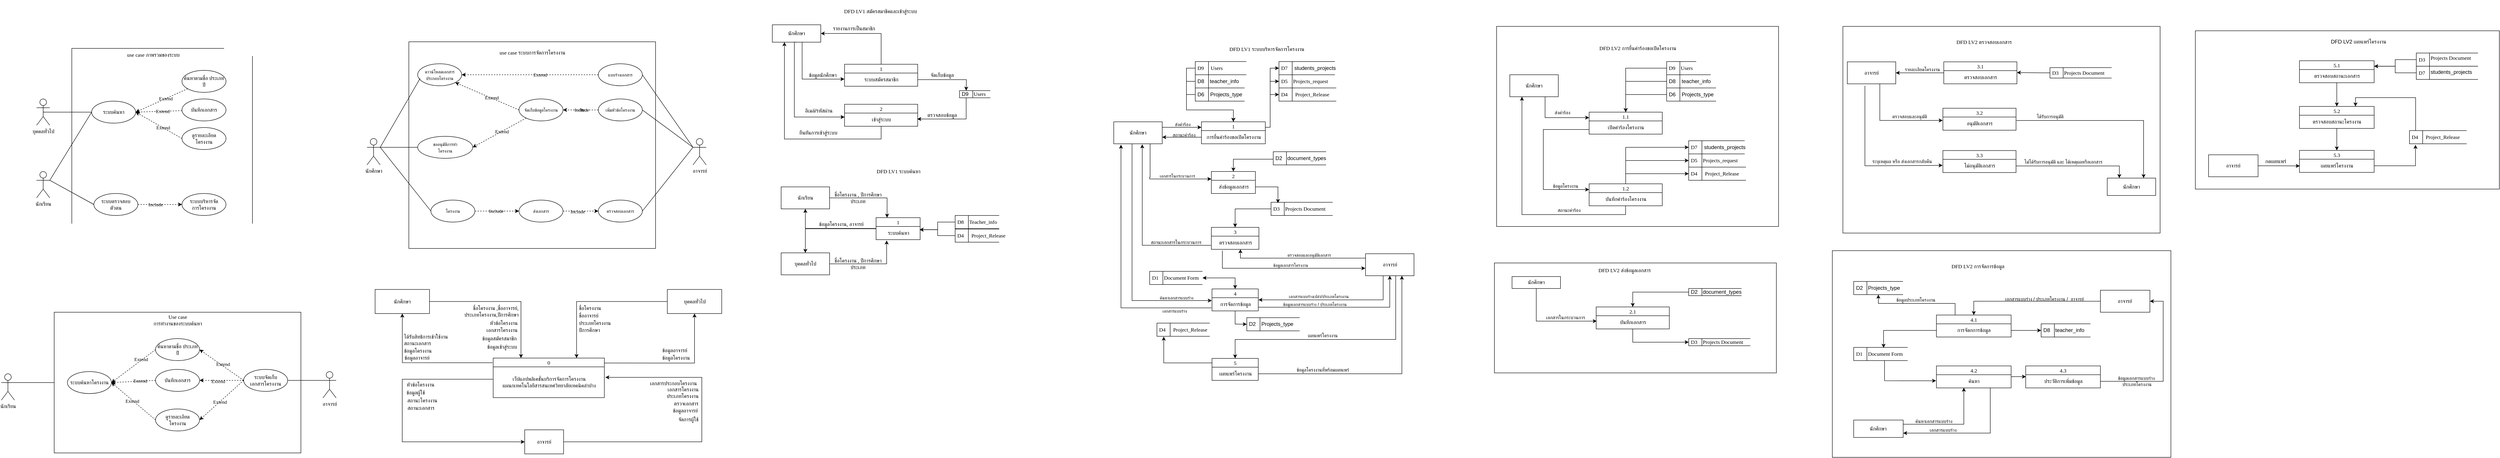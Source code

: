 <mxfile version="26.0.10">
  <diagram name="Page-1" id="NiP1_um2W-qjVFfPF-_h">
    <mxGraphModel dx="3503" dy="2713" grid="1" gridSize="10" guides="1" tooltips="1" connect="1" arrows="1" fold="1" page="1" pageScale="1" pageWidth="827" pageHeight="1169" math="0" shadow="0">
      <root>
        <mxCell id="0" />
        <mxCell id="1" parent="0" />
        <mxCell id="0Hs6mU-e-wpHHnGf_45k-3" value="" style="html=1;whiteSpace=wrap;fontFamily=Sarabun;fontSource=https%3A%2F%2Ffonts.googleapis.com%2Fcss%3Ffamily%3DSarabun;labelBorderColor=none;labelBackgroundColor=none;" parent="1" vertex="1">
          <mxGeometry x="-3140" y="-2210" width="410" height="440" as="geometry" />
        </mxCell>
        <mxCell id="0Hs6mU-e-wpHHnGf_45k-27" style="rounded=0;orthogonalLoop=1;jettySize=auto;html=1;exitX=0.5;exitY=0.5;exitDx=0;exitDy=0;exitPerimeter=0;entryX=0;entryY=0.5;entryDx=0;entryDy=0;endArrow=none;endFill=0;fontFamily=Sarabun;fontSource=https%3A%2F%2Ffonts.googleapis.com%2Fcss%3Ffamily%3DSarabun;labelBorderColor=none;labelBackgroundColor=none;" parent="1" source="0Hs6mU-e-wpHHnGf_45k-1" target="0Hs6mU-e-wpHHnGf_45k-4" edge="1">
          <mxGeometry relative="1" as="geometry" />
        </mxCell>
        <mxCell id="0Hs6mU-e-wpHHnGf_45k-1" value="บุคคลทั่วไป" style="shape=umlActor;verticalLabelPosition=bottom;verticalAlign=top;html=1;fontFamily=Sarabun;fontSource=https%3A%2F%2Ffonts.googleapis.com%2Fcss%3Ffamily%3DSarabun;labelBorderColor=none;labelBackgroundColor=none;" parent="1" vertex="1">
          <mxGeometry x="-3220" y="-2095" width="30" height="60" as="geometry" />
        </mxCell>
        <mxCell id="0Hs6mU-e-wpHHnGf_45k-24" style="rounded=0;orthogonalLoop=1;jettySize=auto;html=1;exitX=1;exitY=0.333;exitDx=0;exitDy=0;exitPerimeter=0;endArrow=none;endFill=0;entryX=0;entryY=0.5;entryDx=0;entryDy=0;fontFamily=Sarabun;fontSource=https%3A%2F%2Ffonts.googleapis.com%2Fcss%3Ffamily%3DSarabun;labelBorderColor=none;labelBackgroundColor=none;" parent="1" source="0Hs6mU-e-wpHHnGf_45k-2" target="0Hs6mU-e-wpHHnGf_45k-4" edge="1">
          <mxGeometry relative="1" as="geometry">
            <mxPoint x="-3110" y="-2110" as="targetPoint" />
          </mxGeometry>
        </mxCell>
        <mxCell id="0Hs6mU-e-wpHHnGf_45k-25" style="rounded=0;orthogonalLoop=1;jettySize=auto;html=1;exitX=1;exitY=0.333;exitDx=0;exitDy=0;exitPerimeter=0;entryX=0;entryY=0.5;entryDx=0;entryDy=0;endArrow=none;endFill=0;fontFamily=Sarabun;fontSource=https%3A%2F%2Ffonts.googleapis.com%2Fcss%3Ffamily%3DSarabun;labelBorderColor=none;labelBackgroundColor=none;" parent="1" source="0Hs6mU-e-wpHHnGf_45k-2" target="0Hs6mU-e-wpHHnGf_45k-5" edge="1">
          <mxGeometry relative="1" as="geometry" />
        </mxCell>
        <mxCell id="0Hs6mU-e-wpHHnGf_45k-2" value="นักเรียน" style="shape=umlActor;verticalLabelPosition=bottom;verticalAlign=top;html=1;fontFamily=Sarabun;fontSource=https%3A%2F%2Ffonts.googleapis.com%2Fcss%3Ffamily%3DSarabun;labelBorderColor=none;labelBackgroundColor=none;" parent="1" vertex="1">
          <mxGeometry x="-3220" y="-1930" width="30" height="60" as="geometry" />
        </mxCell>
        <mxCell id="0Hs6mU-e-wpHHnGf_45k-4" value="ระบบค้นหา" style="ellipse;whiteSpace=wrap;html=1;fontFamily=Sarabun;fontSource=https%3A%2F%2Ffonts.googleapis.com%2Fcss%3Ffamily%3DSarabun;labelBorderColor=none;labelBackgroundColor=none;" parent="1" vertex="1">
          <mxGeometry x="-3095" y="-2090" width="100" height="50" as="geometry" />
        </mxCell>
        <mxCell id="0Hs6mU-e-wpHHnGf_45k-21" style="rounded=0;orthogonalLoop=1;jettySize=auto;html=1;entryX=0;entryY=0.5;entryDx=0;entryDy=0;dashed=1;fontFamily=Sarabun;fontSource=https%3A%2F%2Ffonts.googleapis.com%2Fcss%3Ffamily%3DSarabun;labelBorderColor=none;labelBackgroundColor=none;" parent="1" source="0Hs6mU-e-wpHHnGf_45k-5" target="0Hs6mU-e-wpHHnGf_45k-20" edge="1">
          <mxGeometry relative="1" as="geometry" />
        </mxCell>
        <mxCell id="0Hs6mU-e-wpHHnGf_45k-22" value="Include" style="edgeLabel;html=1;align=center;verticalAlign=middle;resizable=0;points=[];fontFamily=Sarabun;fontSource=https%3A%2F%2Ffonts.googleapis.com%2Fcss%3Ffamily%3DSarabun;labelBorderColor=none;labelBackgroundColor=none;" parent="0Hs6mU-e-wpHHnGf_45k-21" vertex="1" connectable="0">
          <mxGeometry x="-0.213" relative="1" as="geometry">
            <mxPoint as="offset" />
          </mxGeometry>
        </mxCell>
        <mxCell id="0Hs6mU-e-wpHHnGf_45k-5" value="ระบบตรวจสอบ&lt;div&gt;ตัวตน&lt;/div&gt;" style="ellipse;whiteSpace=wrap;html=1;fontFamily=Sarabun;fontSource=https%3A%2F%2Ffonts.googleapis.com%2Fcss%3Ffamily%3DSarabun;labelBorderColor=none;labelBackgroundColor=none;" parent="1" vertex="1">
          <mxGeometry x="-3090" y="-1880" width="100" height="50" as="geometry" />
        </mxCell>
        <mxCell id="0Hs6mU-e-wpHHnGf_45k-12" style="rounded=0;orthogonalLoop=1;jettySize=auto;html=1;exitX=0;exitY=0.5;exitDx=0;exitDy=0;entryX=1;entryY=0.5;entryDx=0;entryDy=0;dashed=1;fontFamily=Sarabun;fontSource=https%3A%2F%2Ffonts.googleapis.com%2Fcss%3Ffamily%3DSarabun;labelBorderColor=none;labelBackgroundColor=none;" parent="1" source="0Hs6mU-e-wpHHnGf_45k-6" target="0Hs6mU-e-wpHHnGf_45k-4" edge="1">
          <mxGeometry relative="1" as="geometry" />
        </mxCell>
        <mxCell id="0Hs6mU-e-wpHHnGf_45k-19" value="Extend" style="edgeLabel;html=1;align=center;verticalAlign=middle;resizable=0;points=[];fontFamily=Sarabun;fontSource=https%3A%2F%2Ffonts.googleapis.com%2Fcss%3Ffamily%3DSarabun;labelBorderColor=none;labelBackgroundColor=none;" parent="0Hs6mU-e-wpHHnGf_45k-12" vertex="1" connectable="0">
          <mxGeometry x="-0.17" relative="1" as="geometry">
            <mxPoint as="offset" />
          </mxGeometry>
        </mxCell>
        <mxCell id="0Hs6mU-e-wpHHnGf_45k-6" value="ดูรายละเอียด&lt;div&gt;โครงงาน&lt;/div&gt;" style="ellipse;whiteSpace=wrap;html=1;fontFamily=Sarabun;fontSource=https%3A%2F%2Ffonts.googleapis.com%2Fcss%3Ffamily%3DSarabun;labelBorderColor=none;labelBackgroundColor=none;" parent="1" vertex="1">
          <mxGeometry x="-2890" y="-2030" width="100" height="50" as="geometry" />
        </mxCell>
        <mxCell id="0Hs6mU-e-wpHHnGf_45k-17" style="rounded=0;orthogonalLoop=1;jettySize=auto;html=1;entryX=1;entryY=0.5;entryDx=0;entryDy=0;dashed=1;fontFamily=Sarabun;fontSource=https%3A%2F%2Ffonts.googleapis.com%2Fcss%3Ffamily%3DSarabun;labelBorderColor=none;labelBackgroundColor=none;" parent="1" source="0Hs6mU-e-wpHHnGf_45k-7" target="0Hs6mU-e-wpHHnGf_45k-4" edge="1">
          <mxGeometry relative="1" as="geometry" />
        </mxCell>
        <mxCell id="0Hs6mU-e-wpHHnGf_45k-18" value="Extend" style="edgeLabel;html=1;align=center;verticalAlign=middle;resizable=0;points=[];fontFamily=Sarabun;fontSource=https%3A%2F%2Ffonts.googleapis.com%2Fcss%3Ffamily%3DSarabun;labelBorderColor=none;labelBackgroundColor=none;" parent="0Hs6mU-e-wpHHnGf_45k-17" vertex="1" connectable="0">
          <mxGeometry x="-0.153" relative="1" as="geometry">
            <mxPoint as="offset" />
          </mxGeometry>
        </mxCell>
        <mxCell id="0Hs6mU-e-wpHHnGf_45k-7" value="บันทึกเอกสาร" style="ellipse;whiteSpace=wrap;html=1;fontFamily=Sarabun;fontSource=https%3A%2F%2Ffonts.googleapis.com%2Fcss%3Ffamily%3DSarabun;labelBorderColor=none;labelBackgroundColor=none;" parent="1" vertex="1">
          <mxGeometry x="-2890" y="-2095" width="100" height="50" as="geometry" />
        </mxCell>
        <mxCell id="0Hs6mU-e-wpHHnGf_45k-10" style="rounded=0;orthogonalLoop=1;jettySize=auto;html=1;entryX=1;entryY=0.5;entryDx=0;entryDy=0;dashed=1;fontFamily=Sarabun;fontSource=https%3A%2F%2Ffonts.googleapis.com%2Fcss%3Ffamily%3DSarabun;labelBorderColor=none;labelBackgroundColor=none;" parent="1" source="0Hs6mU-e-wpHHnGf_45k-8" target="0Hs6mU-e-wpHHnGf_45k-4" edge="1">
          <mxGeometry relative="1" as="geometry" />
        </mxCell>
        <mxCell id="0Hs6mU-e-wpHHnGf_45k-13" value="Extend" style="edgeLabel;html=1;align=center;verticalAlign=middle;resizable=0;points=[];fontFamily=Sarabun;fontSource=https%3A%2F%2Ffonts.googleapis.com%2Fcss%3Ffamily%3DSarabun;labelBorderColor=none;labelBackgroundColor=none;" parent="0Hs6mU-e-wpHHnGf_45k-10" vertex="1" connectable="0">
          <mxGeometry x="-0.154" y="-1" relative="1" as="geometry">
            <mxPoint as="offset" />
          </mxGeometry>
        </mxCell>
        <mxCell id="0Hs6mU-e-wpHHnGf_45k-8" value="ค้นหาตามชื่อ ประเภท ปี" style="ellipse;whiteSpace=wrap;html=1;fontFamily=Sarabun;fontSource=https%3A%2F%2Ffonts.googleapis.com%2Fcss%3Ffamily%3DSarabun;labelBorderColor=none;labelBackgroundColor=none;" parent="1" vertex="1">
          <mxGeometry x="-2890" y="-2160" width="100" height="50" as="geometry" />
        </mxCell>
        <mxCell id="0Hs6mU-e-wpHHnGf_45k-20" value="ระบบบริหารจัด&lt;div&gt;การโครงงาน&lt;/div&gt;" style="ellipse;whiteSpace=wrap;html=1;fontFamily=Sarabun;fontSource=https%3A%2F%2Ffonts.googleapis.com%2Fcss%3Ffamily%3DSarabun;labelBorderColor=none;labelBackgroundColor=none;" parent="1" vertex="1">
          <mxGeometry x="-2890" y="-1880" width="100" height="50" as="geometry" />
        </mxCell>
        <mxCell id="0Hs6mU-e-wpHHnGf_45k-38" style="rounded=0;orthogonalLoop=1;jettySize=auto;html=1;exitX=1;exitY=0.333;exitDx=0;exitDy=0;exitPerimeter=0;entryX=0;entryY=0.5;entryDx=0;entryDy=0;endArrow=none;endFill=0;fontFamily=Sarabun;fontSource=https%3A%2F%2Ffonts.googleapis.com%2Fcss%3Ffamily%3DSarabun;labelBorderColor=none;labelBackgroundColor=none;" parent="1" source="0Hs6mU-e-wpHHnGf_45k-30" target="0Hs6mU-e-wpHHnGf_45k-33" edge="1">
          <mxGeometry relative="1" as="geometry" />
        </mxCell>
        <mxCell id="0Hs6mU-e-wpHHnGf_45k-30" value="นักเรียน" style="shape=umlActor;verticalLabelPosition=bottom;verticalAlign=top;html=1;fontFamily=Sarabun;fontSource=https%3A%2F%2Ffonts.googleapis.com%2Fcss%3Ffamily%3DSarabun;labelBorderColor=none;labelBackgroundColor=none;" parent="1" vertex="1">
          <mxGeometry x="-3300" y="-1470" width="30" height="60" as="geometry" />
        </mxCell>
        <mxCell id="0Hs6mU-e-wpHHnGf_45k-31" value="" style="html=1;whiteSpace=wrap;fontFamily=Sarabun;fontSource=https%3A%2F%2Ffonts.googleapis.com%2Fcss%3Ffamily%3DSarabun;labelBorderColor=none;labelBackgroundColor=none;" parent="1" vertex="1">
          <mxGeometry x="-3180" y="-1610" width="560" height="320" as="geometry" />
        </mxCell>
        <mxCell id="0Hs6mU-e-wpHHnGf_45k-39" style="rounded=0;orthogonalLoop=1;jettySize=auto;html=1;exitX=0;exitY=0.333;exitDx=0;exitDy=0;exitPerimeter=0;entryX=1;entryY=0.5;entryDx=0;entryDy=0;endArrow=none;endFill=0;fontFamily=Sarabun;fontSource=https%3A%2F%2Ffonts.googleapis.com%2Fcss%3Ffamily%3DSarabun;labelBorderColor=none;labelBackgroundColor=none;" parent="1" source="0Hs6mU-e-wpHHnGf_45k-32" target="0Hs6mU-e-wpHHnGf_45k-37" edge="1">
          <mxGeometry relative="1" as="geometry" />
        </mxCell>
        <mxCell id="0Hs6mU-e-wpHHnGf_45k-32" value="อาจารย์" style="shape=umlActor;verticalLabelPosition=bottom;verticalAlign=top;html=1;fontFamily=Sarabun;fontSource=https%3A%2F%2Ffonts.googleapis.com%2Fcss%3Ffamily%3DSarabun;labelBorderColor=none;labelBackgroundColor=none;" parent="1" vertex="1">
          <mxGeometry x="-2570" y="-1475" width="30" height="60" as="geometry" />
        </mxCell>
        <mxCell id="0Hs6mU-e-wpHHnGf_45k-33" value="ระบบค้นหาโครงงาน" style="ellipse;whiteSpace=wrap;html=1;fontFamily=Sarabun;fontSource=https%3A%2F%2Ffonts.googleapis.com%2Fcss%3Ffamily%3DSarabun;labelBorderColor=none;labelBackgroundColor=none;" parent="1" vertex="1">
          <mxGeometry x="-3150" y="-1475" width="100" height="50" as="geometry" />
        </mxCell>
        <mxCell id="0Hs6mU-e-wpHHnGf_45k-40" style="rounded=0;orthogonalLoop=1;jettySize=auto;html=1;entryX=1;entryY=0.5;entryDx=0;entryDy=0;dashed=1;exitX=0;exitY=0.5;exitDx=0;exitDy=0;fontFamily=Sarabun;fontSource=https%3A%2F%2Ffonts.googleapis.com%2Fcss%3Ffamily%3DSarabun;labelBorderColor=none;labelBackgroundColor=none;" parent="1" source="0Hs6mU-e-wpHHnGf_45k-34" target="0Hs6mU-e-wpHHnGf_45k-33" edge="1">
          <mxGeometry relative="1" as="geometry" />
        </mxCell>
        <mxCell id="0Hs6mU-e-wpHHnGf_45k-47" value="Extend" style="edgeLabel;html=1;align=center;verticalAlign=middle;resizable=0;points=[];fontFamily=Sarabun;fontSource=https%3A%2F%2Ffonts.googleapis.com%2Fcss%3Ffamily%3DSarabun;labelBorderColor=none;labelBackgroundColor=none;" parent="0Hs6mU-e-wpHHnGf_45k-40" vertex="1" connectable="0">
          <mxGeometry x="-0.366" y="-2" relative="1" as="geometry">
            <mxPoint as="offset" />
          </mxGeometry>
        </mxCell>
        <mxCell id="0Hs6mU-e-wpHHnGf_45k-34" value="ค้นหาตามชื่อ ประเภท ปี" style="ellipse;whiteSpace=wrap;html=1;fontFamily=Sarabun;fontSource=https%3A%2F%2Ffonts.googleapis.com%2Fcss%3Ffamily%3DSarabun;labelBorderColor=none;labelBackgroundColor=none;" parent="1" vertex="1">
          <mxGeometry x="-2950" y="-1550" width="100" height="50" as="geometry" />
        </mxCell>
        <mxCell id="0Hs6mU-e-wpHHnGf_45k-43" style="rounded=0;orthogonalLoop=1;jettySize=auto;html=1;entryX=1;entryY=0.5;entryDx=0;entryDy=0;dashed=1;exitX=0;exitY=0.5;exitDx=0;exitDy=0;fontFamily=Sarabun;fontSource=https%3A%2F%2Ffonts.googleapis.com%2Fcss%3Ffamily%3DSarabun;labelBorderColor=none;labelBackgroundColor=none;" parent="1" source="0Hs6mU-e-wpHHnGf_45k-35" target="0Hs6mU-e-wpHHnGf_45k-33" edge="1">
          <mxGeometry relative="1" as="geometry" />
        </mxCell>
        <mxCell id="0Hs6mU-e-wpHHnGf_45k-48" value="Extend" style="edgeLabel;html=1;align=center;verticalAlign=middle;resizable=0;points=[];fontFamily=Sarabun;fontSource=https%3A%2F%2Ffonts.googleapis.com%2Fcss%3Ffamily%3DSarabun;labelBorderColor=none;labelBackgroundColor=none;" parent="0Hs6mU-e-wpHHnGf_45k-43" vertex="1" connectable="0">
          <mxGeometry x="-0.312" y="-1" relative="1" as="geometry">
            <mxPoint x="-1" as="offset" />
          </mxGeometry>
        </mxCell>
        <mxCell id="0Hs6mU-e-wpHHnGf_45k-35" value="บันทึกเอกสาร" style="ellipse;whiteSpace=wrap;html=1;fontFamily=Sarabun;fontSource=https%3A%2F%2Ffonts.googleapis.com%2Fcss%3Ffamily%3DSarabun;labelBorderColor=none;labelBackgroundColor=none;" parent="1" vertex="1">
          <mxGeometry x="-2950" y="-1480" width="100" height="50" as="geometry" />
        </mxCell>
        <mxCell id="0Hs6mU-e-wpHHnGf_45k-42" style="rounded=0;orthogonalLoop=1;jettySize=auto;html=1;entryX=1;entryY=0.5;entryDx=0;entryDy=0;dashed=1;exitX=0;exitY=0.5;exitDx=0;exitDy=0;fontFamily=Sarabun;fontSource=https%3A%2F%2Ffonts.googleapis.com%2Fcss%3Ffamily%3DSarabun;labelBorderColor=none;labelBackgroundColor=none;" parent="1" source="0Hs6mU-e-wpHHnGf_45k-36" target="0Hs6mU-e-wpHHnGf_45k-33" edge="1">
          <mxGeometry relative="1" as="geometry" />
        </mxCell>
        <mxCell id="0Hs6mU-e-wpHHnGf_45k-49" value="Extend" style="edgeLabel;html=1;align=center;verticalAlign=middle;resizable=0;points=[];fontFamily=Sarabun;fontSource=https%3A%2F%2Ffonts.googleapis.com%2Fcss%3Ffamily%3DSarabun;labelBorderColor=none;labelBackgroundColor=none;" parent="0Hs6mU-e-wpHHnGf_45k-42" vertex="1" connectable="0">
          <mxGeometry x="0.046" y="2" relative="1" as="geometry">
            <mxPoint as="offset" />
          </mxGeometry>
        </mxCell>
        <mxCell id="0Hs6mU-e-wpHHnGf_45k-36" value="ดูรายละเอียด&lt;div&gt;โครงงาน&lt;/div&gt;" style="ellipse;whiteSpace=wrap;html=1;fontFamily=Sarabun;fontSource=https%3A%2F%2Ffonts.googleapis.com%2Fcss%3Ffamily%3DSarabun;labelBorderColor=none;labelBackgroundColor=none;" parent="1" vertex="1">
          <mxGeometry x="-2950" y="-1390" width="100" height="50" as="geometry" />
        </mxCell>
        <mxCell id="0Hs6mU-e-wpHHnGf_45k-44" style="rounded=0;orthogonalLoop=1;jettySize=auto;html=1;entryX=1;entryY=0.5;entryDx=0;entryDy=0;dashed=1;exitX=0;exitY=0.5;exitDx=0;exitDy=0;fontFamily=Sarabun;fontSource=https%3A%2F%2Ffonts.googleapis.com%2Fcss%3Ffamily%3DSarabun;labelBorderColor=none;labelBackgroundColor=none;" parent="1" source="0Hs6mU-e-wpHHnGf_45k-37" target="0Hs6mU-e-wpHHnGf_45k-34" edge="1">
          <mxGeometry relative="1" as="geometry" />
        </mxCell>
        <mxCell id="0Hs6mU-e-wpHHnGf_45k-50" value="Extend" style="edgeLabel;html=1;align=center;verticalAlign=middle;resizable=0;points=[];fontFamily=Sarabun;fontSource=https%3A%2F%2Ffonts.googleapis.com%2Fcss%3Ffamily%3DSarabun;labelBorderColor=none;labelBackgroundColor=none;" parent="0Hs6mU-e-wpHHnGf_45k-44" vertex="1" connectable="0">
          <mxGeometry x="-0.02" y="-4" relative="1" as="geometry">
            <mxPoint as="offset" />
          </mxGeometry>
        </mxCell>
        <mxCell id="0Hs6mU-e-wpHHnGf_45k-45" style="rounded=0;orthogonalLoop=1;jettySize=auto;html=1;entryX=1;entryY=0.5;entryDx=0;entryDy=0;dashed=1;exitX=0;exitY=0.5;exitDx=0;exitDy=0;fontFamily=Sarabun;fontSource=https%3A%2F%2Ffonts.googleapis.com%2Fcss%3Ffamily%3DSarabun;labelBorderColor=none;labelBackgroundColor=none;" parent="1" source="0Hs6mU-e-wpHHnGf_45k-37" target="0Hs6mU-e-wpHHnGf_45k-35" edge="1">
          <mxGeometry relative="1" as="geometry" />
        </mxCell>
        <mxCell id="0Hs6mU-e-wpHHnGf_45k-51" value="Extend" style="edgeLabel;html=1;align=center;verticalAlign=middle;resizable=0;points=[];fontFamily=Sarabun;fontSource=https%3A%2F%2Ffonts.googleapis.com%2Fcss%3Ffamily%3DSarabun;labelBorderColor=none;labelBackgroundColor=none;" parent="0Hs6mU-e-wpHHnGf_45k-45" vertex="1" connectable="0">
          <mxGeometry x="0.161" y="2" relative="1" as="geometry">
            <mxPoint as="offset" />
          </mxGeometry>
        </mxCell>
        <mxCell id="0Hs6mU-e-wpHHnGf_45k-46" style="rounded=0;orthogonalLoop=1;jettySize=auto;html=1;entryX=1;entryY=0.5;entryDx=0;entryDy=0;dashed=1;exitX=0;exitY=0.5;exitDx=0;exitDy=0;fontFamily=Sarabun;fontSource=https%3A%2F%2Ffonts.googleapis.com%2Fcss%3Ffamily%3DSarabun;labelBorderColor=none;labelBackgroundColor=none;" parent="1" source="0Hs6mU-e-wpHHnGf_45k-37" target="0Hs6mU-e-wpHHnGf_45k-36" edge="1">
          <mxGeometry relative="1" as="geometry" />
        </mxCell>
        <mxCell id="0Hs6mU-e-wpHHnGf_45k-52" value="Extend" style="edgeLabel;html=1;align=center;verticalAlign=middle;resizable=0;points=[];fontFamily=Sarabun;fontSource=https%3A%2F%2Ffonts.googleapis.com%2Fcss%3Ffamily%3DSarabun;labelBorderColor=none;labelBackgroundColor=none;" parent="0Hs6mU-e-wpHHnGf_45k-46" vertex="1" connectable="0">
          <mxGeometry x="0.08" relative="1" as="geometry">
            <mxPoint as="offset" />
          </mxGeometry>
        </mxCell>
        <mxCell id="0Hs6mU-e-wpHHnGf_45k-37" value="ระบบจัดเก็บ&lt;div&gt;เอกสารโครงงาน&lt;/div&gt;" style="ellipse;whiteSpace=wrap;html=1;fontFamily=Sarabun;fontSource=https%3A%2F%2Ffonts.googleapis.com%2Fcss%3Ffamily%3DSarabun;labelBorderColor=none;labelBackgroundColor=none;" parent="1" vertex="1">
          <mxGeometry x="-2750" y="-1480" width="100" height="50" as="geometry" />
        </mxCell>
        <mxCell id="D9_A-52A2xUWyffd58kj-2" value="" style="html=1;dashed=0;whiteSpace=wrap;fontFamily=Sarabun;fontSource=https%3A%2F%2Ffonts.googleapis.com%2Fcss%3Ffamily%3DSarabun;labelBorderColor=none;labelBackgroundColor=none;" parent="1" vertex="1">
          <mxGeometry x="-2375" y="-2225" width="560" height="470" as="geometry" />
        </mxCell>
        <mxCell id="D9_A-52A2xUWyffd58kj-4" value="&lt;span style=&quot;font-size: 10px;&quot;&gt;ดาวน์โหลดเอกสาร&lt;/span&gt;&lt;div&gt;&lt;span style=&quot;font-size: 10px;&quot;&gt;ประกอบโครงงาน&lt;/span&gt;&lt;/div&gt;" style="shape=ellipse;html=1;dashed=0;whiteSpace=wrap;perimeter=ellipsePerimeter;fontFamily=Sarabun;fontSource=https%3A%2F%2Ffonts.googleapis.com%2Fcss%3Ffamily%3DSarabun;labelBorderColor=none;labelBackgroundColor=none;" parent="1" vertex="1">
          <mxGeometry x="-2355" y="-2175" width="100" height="50" as="geometry" />
        </mxCell>
        <mxCell id="D9_A-52A2xUWyffd58kj-8" value="&lt;span style=&quot;font-size: 10px;&quot;&gt;ส่งเอกสาร&lt;/span&gt;" style="shape=ellipse;html=1;dashed=0;whiteSpace=wrap;perimeter=ellipsePerimeter;fontFamily=Sarabun;fontSource=https%3A%2F%2Ffonts.googleapis.com%2Fcss%3Ffamily%3DSarabun;labelBorderColor=none;labelBackgroundColor=none;" parent="1" vertex="1">
          <mxGeometry x="-2125" y="-1865" width="100" height="50" as="geometry" />
        </mxCell>
        <mxCell id="0Hs6mU-e-wpHHnGf_45k-54" style="rounded=0;orthogonalLoop=1;jettySize=auto;html=1;entryX=1;entryY=0.5;entryDx=0;entryDy=0;dashed=1;fontFamily=Sarabun;fontSource=https%3A%2F%2Ffonts.googleapis.com%2Fcss%3Ffamily%3DSarabun;labelBorderColor=none;labelBackgroundColor=none;" parent="1" source="D9_A-52A2xUWyffd58kj-9" target="D9_A-52A2xUWyffd58kj-13" edge="1">
          <mxGeometry relative="1" as="geometry" />
        </mxCell>
        <mxCell id="0Hs6mU-e-wpHHnGf_45k-55" value="Extend" style="edgeLabel;html=1;align=center;verticalAlign=middle;resizable=0;points=[];fontFamily=Sarabun;fontSource=https%3A%2F%2Ffonts.googleapis.com%2Fcss%3Ffamily%3DSarabun;labelBorderColor=none;labelBackgroundColor=none;" parent="0Hs6mU-e-wpHHnGf_45k-54" vertex="1" connectable="0">
          <mxGeometry x="-0.079" relative="1" as="geometry">
            <mxPoint as="offset" />
          </mxGeometry>
        </mxCell>
        <mxCell id="D9_A-52A2xUWyffd58kj-9" value="&lt;span style=&quot;font-size: 10px;&quot;&gt;จัดเก็บข้อมูลโครงงาน&lt;/span&gt;" style="shape=ellipse;html=1;dashed=0;whiteSpace=wrap;perimeter=ellipsePerimeter;fontFamily=Sarabun;fontSource=https%3A%2F%2Ffonts.googleapis.com%2Fcss%3Ffamily%3DSarabun;labelBorderColor=none;labelBackgroundColor=none;" parent="1" vertex="1">
          <mxGeometry x="-2125" y="-2095" width="100" height="50" as="geometry" />
        </mxCell>
        <mxCell id="D9_A-52A2xUWyffd58kj-43" style="rounded=0;orthogonalLoop=1;jettySize=auto;html=1;entryX=1;entryY=0.5;entryDx=0;entryDy=0;dashed=1;fontFamily=Sarabun;fontSource=https%3A%2F%2Ffonts.googleapis.com%2Fcss%3Ffamily%3DSarabun;labelBorderColor=none;labelBackgroundColor=none;" parent="1" source="D9_A-52A2xUWyffd58kj-10" target="D9_A-52A2xUWyffd58kj-4" edge="1">
          <mxGeometry relative="1" as="geometry" />
        </mxCell>
        <mxCell id="D9_A-52A2xUWyffd58kj-50" value="Extend" style="edgeLabel;html=1;align=center;verticalAlign=middle;resizable=0;points=[];fontFamily=Sarabun;fontSource=https%3A%2F%2Ffonts.googleapis.com%2Fcss%3Ffamily%3DSarabun;labelBorderColor=none;labelBackgroundColor=none;" parent="D9_A-52A2xUWyffd58kj-43" vertex="1" connectable="0">
          <mxGeometry x="-0.148" relative="1" as="geometry">
            <mxPoint as="offset" />
          </mxGeometry>
        </mxCell>
        <mxCell id="D9_A-52A2xUWyffd58kj-10" value="&lt;span style=&quot;font-size: 10px;&quot;&gt;แบบร่างเอกสาร&lt;/span&gt;" style="shape=ellipse;html=1;dashed=0;whiteSpace=wrap;perimeter=ellipsePerimeter;fontFamily=Sarabun;fontSource=https%3A%2F%2Ffonts.googleapis.com%2Fcss%3Ffamily%3DSarabun;labelBorderColor=none;labelBackgroundColor=none;" parent="1" vertex="1">
          <mxGeometry x="-1945" y="-2175" width="100" height="50" as="geometry" />
        </mxCell>
        <mxCell id="D9_A-52A2xUWyffd58kj-12" value="&lt;span style=&quot;font-size: 10px;&quot;&gt;ตรวจสอบเอกสาร&lt;/span&gt;" style="shape=ellipse;html=1;dashed=0;whiteSpace=wrap;perimeter=ellipsePerimeter;fontFamily=Sarabun;fontSource=https%3A%2F%2Ffonts.googleapis.com%2Fcss%3Ffamily%3DSarabun;labelBorderColor=none;labelBackgroundColor=none;" parent="1" vertex="1">
          <mxGeometry x="-1945" y="-1865" width="100" height="50" as="geometry" />
        </mxCell>
        <mxCell id="D9_A-52A2xUWyffd58kj-13" value="&lt;span style=&quot;font-size: 10px;&quot;&gt;ขออนุมัติการทำ&lt;/span&gt;&lt;div&gt;&lt;span style=&quot;font-size: 10px;&quot;&gt;โครงงาน&lt;/span&gt;&lt;/div&gt;" style="shape=ellipse;html=1;dashed=0;whiteSpace=wrap;perimeter=ellipsePerimeter;fontFamily=Sarabun;fontSource=https%3A%2F%2Ffonts.googleapis.com%2Fcss%3Ffamily%3DSarabun;labelBorderColor=none;labelBackgroundColor=none;" parent="1" vertex="1">
          <mxGeometry x="-2355" y="-2010" width="125" height="50" as="geometry" />
        </mxCell>
        <mxCell id="D9_A-52A2xUWyffd58kj-35" style="rounded=0;orthogonalLoop=1;jettySize=auto;html=1;exitX=1;exitY=0.333;exitDx=0;exitDy=0;exitPerimeter=0;entryX=0;entryY=0.5;entryDx=0;entryDy=0;endArrow=none;endFill=0;fontFamily=Sarabun;fontSource=https%3A%2F%2Ffonts.googleapis.com%2Fcss%3Ffamily%3DSarabun;labelBorderColor=none;labelBackgroundColor=none;" parent="1" source="D9_A-52A2xUWyffd58kj-19" target="D9_A-52A2xUWyffd58kj-34" edge="1">
          <mxGeometry relative="1" as="geometry" />
        </mxCell>
        <mxCell id="D9_A-52A2xUWyffd58kj-19" value="นักศึกษา" style="shape=umlActor;verticalLabelPosition=bottom;verticalAlign=top;html=1;outlineConnect=0;fontFamily=Sarabun;fontSource=https%3A%2F%2Ffonts.googleapis.com%2Fcss%3Ffamily%3DSarabun;labelBorderColor=none;labelBackgroundColor=none;" parent="1" vertex="1">
          <mxGeometry x="-2470" y="-2005" width="30" height="60" as="geometry" />
        </mxCell>
        <mxCell id="D9_A-52A2xUWyffd58kj-41" style="rounded=0;orthogonalLoop=1;jettySize=auto;html=1;entryX=1;entryY=0.5;entryDx=0;entryDy=0;exitX=0;exitY=0.333;exitDx=0;exitDy=0;exitPerimeter=0;endArrow=none;endFill=0;fontFamily=Sarabun;fontSource=https%3A%2F%2Ffonts.googleapis.com%2Fcss%3Ffamily%3DSarabun;labelBorderColor=none;labelBackgroundColor=none;" parent="1" source="D9_A-52A2xUWyffd58kj-23" target="D9_A-52A2xUWyffd58kj-12" edge="1">
          <mxGeometry relative="1" as="geometry" />
        </mxCell>
        <mxCell id="D9_A-52A2xUWyffd58kj-42" style="rounded=0;orthogonalLoop=1;jettySize=auto;html=1;exitX=0;exitY=0.333;exitDx=0;exitDy=0;exitPerimeter=0;entryX=1;entryY=0.5;entryDx=0;entryDy=0;endArrow=none;endFill=0;fontFamily=Sarabun;fontSource=https%3A%2F%2Ffonts.googleapis.com%2Fcss%3Ffamily%3DSarabun;labelBorderColor=none;labelBackgroundColor=none;" parent="1" source="D9_A-52A2xUWyffd58kj-23" target="D9_A-52A2xUWyffd58kj-10" edge="1">
          <mxGeometry relative="1" as="geometry" />
        </mxCell>
        <mxCell id="D9_A-52A2xUWyffd58kj-47" style="rounded=0;orthogonalLoop=1;jettySize=auto;html=1;exitX=0;exitY=0.333;exitDx=0;exitDy=0;exitPerimeter=0;entryX=1;entryY=0.5;entryDx=0;entryDy=0;endArrow=none;endFill=0;fontFamily=Sarabun;fontSource=https%3A%2F%2Ffonts.googleapis.com%2Fcss%3Ffamily%3DSarabun;labelBorderColor=none;labelBackgroundColor=none;" parent="1" source="D9_A-52A2xUWyffd58kj-23" target="D9_A-52A2xUWyffd58kj-46" edge="1">
          <mxGeometry relative="1" as="geometry" />
        </mxCell>
        <mxCell id="D9_A-52A2xUWyffd58kj-23" value="อาจารย์" style="shape=umlActor;verticalLabelPosition=bottom;verticalAlign=top;html=1;outlineConnect=0;fontFamily=Sarabun;fontSource=https%3A%2F%2Ffonts.googleapis.com%2Fcss%3Ffamily%3DSarabun;labelBorderColor=none;labelBackgroundColor=none;" parent="1" vertex="1">
          <mxGeometry x="-1730" y="-2005" width="30" height="60" as="geometry" />
        </mxCell>
        <mxCell id="D9_A-52A2xUWyffd58kj-24" value="" style="endArrow=classic;html=1;rounded=0;entryX=1;entryY=1;entryDx=0;entryDy=0;dashed=1;exitX=0;exitY=0.5;exitDx=0;exitDy=0;fontFamily=Sarabun;fontSource=https%3A%2F%2Ffonts.googleapis.com%2Fcss%3Ffamily%3DSarabun;labelBorderColor=none;labelBackgroundColor=none;" parent="1" source="D9_A-52A2xUWyffd58kj-9" target="D9_A-52A2xUWyffd58kj-4" edge="1">
          <mxGeometry width="50" height="50" relative="1" as="geometry">
            <mxPoint x="-2117" y="-1970" as="sourcePoint" />
            <mxPoint x="-2067" y="-2020" as="targetPoint" />
          </mxGeometry>
        </mxCell>
        <mxCell id="D9_A-52A2xUWyffd58kj-55" value="Extend" style="edgeLabel;html=1;align=center;verticalAlign=middle;resizable=0;points=[];fontFamily=Sarabun;fontSource=https%3A%2F%2Ffonts.googleapis.com%2Fcss%3Ffamily%3DSarabun;labelBorderColor=none;labelBackgroundColor=none;" parent="D9_A-52A2xUWyffd58kj-24" vertex="1" connectable="0">
          <mxGeometry x="-0.129" y="-1" relative="1" as="geometry">
            <mxPoint as="offset" />
          </mxGeometry>
        </mxCell>
        <mxCell id="D9_A-52A2xUWyffd58kj-25" value="" style="endArrow=none;html=1;rounded=0;entryX=0.057;entryY=0.661;entryDx=0;entryDy=0;entryPerimeter=0;exitX=1;exitY=0.333;exitDx=0;exitDy=0;exitPerimeter=0;endFill=0;fontFamily=Sarabun;fontSource=https%3A%2F%2Ffonts.googleapis.com%2Fcss%3Ffamily%3DSarabun;labelBorderColor=none;labelBackgroundColor=none;" parent="1" source="D9_A-52A2xUWyffd58kj-19" target="D9_A-52A2xUWyffd58kj-4" edge="1">
          <mxGeometry width="50" height="50" relative="1" as="geometry">
            <mxPoint x="-2455" y="-1955" as="sourcePoint" />
            <mxPoint x="-2415" y="-1988" as="targetPoint" />
          </mxGeometry>
        </mxCell>
        <mxCell id="D9_A-52A2xUWyffd58kj-28" value="" style="endArrow=none;html=1;rounded=0;entryX=0;entryY=0.5;entryDx=0;entryDy=0;exitX=1;exitY=0.333;exitDx=0;exitDy=0;exitPerimeter=0;endFill=0;fontFamily=Sarabun;fontSource=https%3A%2F%2Ffonts.googleapis.com%2Fcss%3Ffamily%3DSarabun;labelBorderColor=none;labelBackgroundColor=none;" parent="1" source="D9_A-52A2xUWyffd58kj-19" target="D9_A-52A2xUWyffd58kj-13" edge="1">
          <mxGeometry width="50" height="50" relative="1" as="geometry">
            <mxPoint x="-2445" y="-1925" as="sourcePoint" />
            <mxPoint x="-2319" y="-2107" as="targetPoint" />
          </mxGeometry>
        </mxCell>
        <mxCell id="D9_A-52A2xUWyffd58kj-33" value="" style="endArrow=classic;html=1;rounded=0;dashed=1;exitX=1;exitY=0.5;exitDx=0;exitDy=0;fontFamily=Sarabun;fontSource=https%3A%2F%2Ffonts.googleapis.com%2Fcss%3Ffamily%3DSarabun;labelBorderColor=none;labelBackgroundColor=none;" parent="1" source="D9_A-52A2xUWyffd58kj-8" target="D9_A-52A2xUWyffd58kj-12" edge="1">
          <mxGeometry width="50" height="50" relative="1" as="geometry">
            <mxPoint x="-2099" y="-1945" as="sourcePoint" />
            <mxPoint x="-2049" y="-1995" as="targetPoint" />
          </mxGeometry>
        </mxCell>
        <mxCell id="D9_A-52A2xUWyffd58kj-58" value="Include" style="edgeLabel;html=1;align=center;verticalAlign=middle;resizable=0;points=[];fontFamily=Sarabun;fontSource=https%3A%2F%2Ffonts.googleapis.com%2Fcss%3Ffamily%3DSarabun;labelBorderColor=none;labelBackgroundColor=none;" parent="D9_A-52A2xUWyffd58kj-33" vertex="1" connectable="0">
          <mxGeometry x="-0.174" y="-1" relative="1" as="geometry">
            <mxPoint as="offset" />
          </mxGeometry>
        </mxCell>
        <mxCell id="D9_A-52A2xUWyffd58kj-56" style="rounded=0;orthogonalLoop=1;jettySize=auto;html=1;exitX=1;exitY=0.5;exitDx=0;exitDy=0;entryX=0;entryY=0.5;entryDx=0;entryDy=0;dashed=1;fontFamily=Sarabun;fontSource=https%3A%2F%2Ffonts.googleapis.com%2Fcss%3Ffamily%3DSarabun;labelBorderColor=none;labelBackgroundColor=none;" parent="1" source="D9_A-52A2xUWyffd58kj-34" target="D9_A-52A2xUWyffd58kj-8" edge="1">
          <mxGeometry relative="1" as="geometry" />
        </mxCell>
        <mxCell id="D9_A-52A2xUWyffd58kj-57" value="Include" style="edgeLabel;html=1;align=center;verticalAlign=middle;resizable=0;points=[];fontFamily=Sarabun;fontSource=https%3A%2F%2Ffonts.googleapis.com%2Fcss%3Ffamily%3DSarabun;labelBorderColor=none;labelBackgroundColor=none;" parent="D9_A-52A2xUWyffd58kj-56" vertex="1" connectable="0">
          <mxGeometry x="-0.054" relative="1" as="geometry">
            <mxPoint as="offset" />
          </mxGeometry>
        </mxCell>
        <mxCell id="D9_A-52A2xUWyffd58kj-34" value="&lt;div&gt;&lt;span style=&quot;font-size: 10px;&quot;&gt;โครงงาน&lt;/span&gt;&lt;/div&gt;" style="shape=ellipse;html=1;dashed=0;whiteSpace=wrap;perimeter=ellipsePerimeter;fontFamily=Sarabun;fontSource=https%3A%2F%2Ffonts.googleapis.com%2Fcss%3Ffamily%3DSarabun;labelBorderColor=none;labelBackgroundColor=none;" parent="1" vertex="1">
          <mxGeometry x="-2325" y="-1865" width="100" height="50" as="geometry" />
        </mxCell>
        <mxCell id="D9_A-52A2xUWyffd58kj-48" style="rounded=0;orthogonalLoop=1;jettySize=auto;html=1;exitX=0;exitY=0.5;exitDx=0;exitDy=0;entryX=1;entryY=0.5;entryDx=0;entryDy=0;endArrow=classic;endFill=1;dashed=1;fontFamily=Sarabun;fontSource=https%3A%2F%2Ffonts.googleapis.com%2Fcss%3Ffamily%3DSarabun;labelBorderColor=none;labelBackgroundColor=none;" parent="1" source="D9_A-52A2xUWyffd58kj-46" target="D9_A-52A2xUWyffd58kj-9" edge="1">
          <mxGeometry relative="1" as="geometry">
            <Array as="points" />
          </mxGeometry>
        </mxCell>
        <mxCell id="D9_A-52A2xUWyffd58kj-51" value="In" style="edgeLabel;html=1;align=center;verticalAlign=middle;resizable=0;points=[];fontFamily=Sarabun;fontSource=https%3A%2F%2Ffonts.googleapis.com%2Fcss%3Ffamily%3DSarabun;labelBorderColor=none;labelBackgroundColor=none;" parent="D9_A-52A2xUWyffd58kj-48" vertex="1" connectable="0">
          <mxGeometry x="-0.046" y="-1" relative="1" as="geometry">
            <mxPoint as="offset" />
          </mxGeometry>
        </mxCell>
        <mxCell id="D9_A-52A2xUWyffd58kj-54" value="Include" style="edgeLabel;html=1;align=center;verticalAlign=middle;resizable=0;points=[];fontFamily=Sarabun;fontSource=https%3A%2F%2Ffonts.googleapis.com%2Fcss%3Ffamily%3DSarabun;labelBorderColor=none;labelBackgroundColor=none;" parent="D9_A-52A2xUWyffd58kj-48" vertex="1" connectable="0">
          <mxGeometry x="-0.051" relative="1" as="geometry">
            <mxPoint as="offset" />
          </mxGeometry>
        </mxCell>
        <mxCell id="D9_A-52A2xUWyffd58kj-46" value="&lt;span style=&quot;font-size: 10px;&quot;&gt;เพิ่มหัวข้อโครงงาน&lt;/span&gt;" style="shape=ellipse;html=1;dashed=0;whiteSpace=wrap;perimeter=ellipsePerimeter;fontFamily=Sarabun;fontSource=https%3A%2F%2Ffonts.googleapis.com%2Fcss%3Ffamily%3DSarabun;labelBorderColor=none;labelBackgroundColor=none;" parent="1" vertex="1">
          <mxGeometry x="-1945" y="-2095" width="100" height="50" as="geometry" />
        </mxCell>
        <mxCell id="D9_A-52A2xUWyffd58kj-61" value="use case ระบบการจัดการโครงงาน" style="text;html=1;align=center;verticalAlign=middle;resizable=0;points=[];autosize=1;strokeColor=none;fillColor=none;fontFamily=Sarabun;fontSource=https%3A%2F%2Ffonts.googleapis.com%2Fcss%3Ffamily%3DSarabun;labelBorderColor=none;labelBackgroundColor=none;" parent="1" vertex="1">
          <mxGeometry x="-2190" y="-2215" width="190" height="30" as="geometry" />
        </mxCell>
        <mxCell id="RSBKByFq2x5yV56y8QZ8-1" value="&lt;span style=&quot;font-family: Sarabun;&quot;&gt;use case ภาพรวมของระบบ&lt;/span&gt;" style="text;html=1;align=center;verticalAlign=middle;whiteSpace=wrap;rounded=0;labelBorderColor=none;labelBackgroundColor=none;" parent="1" vertex="1">
          <mxGeometry x="-3050" y="-2210" width="190" height="30" as="geometry" />
        </mxCell>
        <mxCell id="fJh2C3fmbB4TxrB6Jk7D-4" value="" style="shape=image;verticalLabelPosition=bottom;labelBackgroundColor=none;verticalAlign=top;aspect=fixed;imageAspect=0;image=https://cdn.pixabay.com/photo/2023/09/13/07/29/ghost-8250317_640.png;labelBorderColor=none;" parent="1" vertex="1">
          <mxGeometry x="-2720" y="-2130" width="214.5" height="240" as="geometry" />
        </mxCell>
        <mxCell id="RSBKByFq2x5yV56y8QZ8-31" value="&lt;span style=&quot;font-family: Sarabun;&quot;&gt;Use case&lt;/span&gt;&lt;div style=&quot;font-family: Sarabun;&quot;&gt;การทำงานของระบบค้นหา&lt;/div&gt;" style="text;html=1;align=center;verticalAlign=middle;whiteSpace=wrap;rounded=0;labelBorderColor=none;labelBackgroundColor=none;" parent="1" vertex="1">
          <mxGeometry x="-2982.5" y="-1607" width="165" height="30" as="geometry" />
        </mxCell>
        <mxCell id="YyjMaU0Ngdekt9YktJRk-372" value="" style="group;labelBorderColor=none;labelBackgroundColor=none;" parent="1" vertex="1" connectable="0">
          <mxGeometry x="856" y="-1750" width="768.5" height="470" as="geometry" />
        </mxCell>
        <mxCell id="YyjMaU0Ngdekt9YktJRk-319" value="" style="html=1;whiteSpace=wrap;align=center;movable=1;resizable=1;rotatable=1;deletable=1;editable=1;locked=0;connectable=1;labelBorderColor=none;labelBackgroundColor=none;" parent="YyjMaU0Ngdekt9YktJRk-372" vertex="1">
          <mxGeometry width="768.5" height="470" as="geometry" />
        </mxCell>
        <mxCell id="YyjMaU0Ngdekt9YktJRk-320" value="&lt;span style=&quot;font-family: Sarabun;&quot;&gt;DFD LV2 &lt;/span&gt;การจัดการข้อมูล" style="text;html=1;align=center;verticalAlign=middle;resizable=0;points=[];autosize=1;strokeColor=none;fillColor=none;labelBorderColor=none;labelBackgroundColor=none;" parent="YyjMaU0Ngdekt9YktJRk-372" vertex="1">
          <mxGeometry x="254.591" y="21.363" width="150" height="30" as="geometry" />
        </mxCell>
        <mxCell id="YyjMaU0Ngdekt9YktJRk-321" value="4.1" style="swimlane;fontStyle=0;childLayout=stackLayout;horizontal=1;startSize=20;fillColor=#ffffff;horizontalStack=0;resizeParent=1;resizeParentMax=0;resizeLast=0;collapsible=0;marginBottom=0;swimlaneFillColor=#ffffff;fontFamily=Sarabun;fontSource=https%3A%2F%2Ffonts.googleapis.com%2Fcss%3Ffamily%3DSarabun;labelBorderColor=none;labelBackgroundColor=none;" parent="YyjMaU0Ngdekt9YktJRk-372" vertex="1">
          <mxGeometry x="236.315" y="146.426" width="169.521" height="50" as="geometry" />
        </mxCell>
        <mxCell id="YyjMaU0Ngdekt9YktJRk-322" value="การจัดกการข้อมูล" style="text;html=1;align=center;verticalAlign=middle;resizable=0;points=[];autosize=1;strokeColor=none;fillColor=none;fontFamily=Sarabun;fontSource=https%3A%2F%2Ffonts.googleapis.com%2Fcss%3Ffamily%3DSarabun;labelBorderColor=none;labelBackgroundColor=none;" parent="YyjMaU0Ngdekt9YktJRk-321" vertex="1">
          <mxGeometry y="20" width="169.521" height="30" as="geometry" />
        </mxCell>
        <mxCell id="YyjMaU0Ngdekt9YktJRk-350" style="edgeStyle=orthogonalEdgeStyle;rounded=0;orthogonalLoop=1;jettySize=auto;html=1;entryX=0.367;entryY=0.983;entryDx=0;entryDy=0;entryPerimeter=0;exitX=1;exitY=0.25;exitDx=0;exitDy=0;labelBorderColor=none;labelBackgroundColor=none;" parent="YyjMaU0Ngdekt9YktJRk-372" target="YyjMaU0Ngdekt9YktJRk-333" edge="1">
          <mxGeometry relative="1" as="geometry">
            <mxPoint x="160.832" y="394.753" as="sourcePoint" />
            <mxPoint x="289.714" y="312.136" as="targetPoint" />
            <Array as="points">
              <mxPoint x="298.5" y="395" />
            </Array>
          </mxGeometry>
        </mxCell>
        <mxCell id="YyjMaU0Ngdekt9YktJRk-351" value="ค้นหาเอกสารแบบร่าง" style="edgeLabel;html=1;align=center;verticalAlign=middle;resizable=0;points=[];labelBorderColor=none;labelBackgroundColor=none;" parent="YyjMaU0Ngdekt9YktJRk-350" vertex="1" connectable="0">
          <mxGeometry x="-0.464" y="1" relative="1" as="geometry">
            <mxPoint x="10" y="-6" as="offset" />
          </mxGeometry>
        </mxCell>
        <mxCell id="YyjMaU0Ngdekt9YktJRk-323" value="นักศึกษา" style="html=1;whiteSpace=wrap;fontFamily=Sarabun;fontSource=https%3A%2F%2Ffonts.googleapis.com%2Fcss%3Ffamily%3DSarabun;labelBorderColor=none;labelBackgroundColor=none;" parent="YyjMaU0Ngdekt9YktJRk-372" vertex="1">
          <mxGeometry x="48.499" y="385.223" width="112.333" height="39.56" as="geometry" />
        </mxCell>
        <mxCell id="YyjMaU0Ngdekt9YktJRk-332" value="4.2" style="swimlane;fontStyle=0;childLayout=stackLayout;horizontal=1;startSize=20;fillColor=#ffffff;horizontalStack=0;resizeParent=1;resizeParentMax=0;resizeLast=0;collapsible=0;marginBottom=0;swimlaneFillColor=#ffffff;fontFamily=Sarabun;fontSource=https%3A%2F%2Ffonts.googleapis.com%2Fcss%3Ffamily%3DSarabun;labelBorderColor=none;labelBackgroundColor=none;" parent="YyjMaU0Ngdekt9YktJRk-372" vertex="1">
          <mxGeometry x="236.315" y="262.136" width="169.521" height="50" as="geometry" />
        </mxCell>
        <mxCell id="YyjMaU0Ngdekt9YktJRk-333" value="ค้นหา" style="text;html=1;align=center;verticalAlign=middle;resizable=0;points=[];autosize=1;strokeColor=none;fillColor=none;fontFamily=Sarabun;fontSource=https%3A%2F%2Ffonts.googleapis.com%2Fcss%3Ffamily%3DSarabun;labelBorderColor=none;labelBackgroundColor=none;" parent="YyjMaU0Ngdekt9YktJRk-332" vertex="1">
          <mxGeometry y="20" width="169.521" height="30" as="geometry" />
        </mxCell>
        <mxCell id="YyjMaU0Ngdekt9YktJRk-331" value="อาจารย์" style="html=1;whiteSpace=wrap;fontFamily=Sarabun;fontSource=https%3A%2F%2Ffonts.googleapis.com%2Fcss%3Ffamily%3DSarabun;labelBorderColor=none;labelBackgroundColor=none;" parent="YyjMaU0Ngdekt9YktJRk-372" vertex="1">
          <mxGeometry x="608.499" y="90" width="112.333" height="50" as="geometry" />
        </mxCell>
        <mxCell id="YyjMaU0Ngdekt9YktJRk-344" style="edgeStyle=orthogonalEdgeStyle;rounded=0;orthogonalLoop=1;jettySize=auto;html=1;entryX=0.5;entryY=0;entryDx=0;entryDy=0;labelBorderColor=none;labelBackgroundColor=none;" parent="YyjMaU0Ngdekt9YktJRk-372" source="YyjMaU0Ngdekt9YktJRk-331" target="YyjMaU0Ngdekt9YktJRk-321" edge="1">
          <mxGeometry relative="1" as="geometry" />
        </mxCell>
        <mxCell id="YyjMaU0Ngdekt9YktJRk-346" value="เอกสารแบบร่าง / ประเภทโครงงาน /&amp;nbsp; อาจารย์" style="edgeLabel;html=1;align=center;verticalAlign=middle;resizable=0;points=[];labelBorderColor=none;labelBackgroundColor=none;" parent="YyjMaU0Ngdekt9YktJRk-344" vertex="1" connectable="0">
          <mxGeometry x="-0.383" y="-2" relative="1" as="geometry">
            <mxPoint x="-29" y="-3" as="offset" />
          </mxGeometry>
        </mxCell>
        <mxCell id="YyjMaU0Ngdekt9YktJRk-340" value="" style="group;labelBorderColor=none;labelBackgroundColor=none;" parent="YyjMaU0Ngdekt9YktJRk-372" vertex="1" connectable="0">
          <mxGeometry x="48.501" y="220" width="142.97" height="30" as="geometry" />
        </mxCell>
        <mxCell id="YyjMaU0Ngdekt9YktJRk-341" value="D1" style="html=1;dashed=0;whiteSpace=wrap;shape=mxgraph.dfd.dataStoreID;align=left;spacingLeft=3;points=[[0,0],[0.5,0],[1,0],[0,0.5],[1,0.5],[0,1],[0.5,1],[1,1]];fontFamily=Sarabun;fontSource=https%3A%2F%2Ffonts.googleapis.com%2Fcss%3Ffamily%3DSarabun;labelBorderColor=none;labelBackgroundColor=none;" parent="YyjMaU0Ngdekt9YktJRk-340" vertex="1">
          <mxGeometry width="122.545" height="30" as="geometry" />
        </mxCell>
        <mxCell id="YyjMaU0Ngdekt9YktJRk-342" value="Document Form" style="text;html=1;align=left;verticalAlign=middle;resizable=0;points=[];autosize=1;strokeColor=none;fillColor=none;fontFamily=Sarabun;fontSource=https%3A%2F%2Ffonts.googleapis.com%2Fcss%3Ffamily%3DSarabun;labelBorderColor=none;labelBackgroundColor=none;" parent="YyjMaU0Ngdekt9YktJRk-340" vertex="1">
          <mxGeometry x="30.636" width="110" height="30" as="geometry" />
        </mxCell>
        <mxCell id="YyjMaU0Ngdekt9YktJRk-347" style="edgeStyle=orthogonalEdgeStyle;rounded=0;orthogonalLoop=1;jettySize=auto;html=1;entryX=-0.005;entryY=0.457;entryDx=0;entryDy=0;entryPerimeter=0;labelBorderColor=none;labelBackgroundColor=none;" parent="YyjMaU0Ngdekt9YktJRk-372" source="YyjMaU0Ngdekt9YktJRk-341" target="YyjMaU0Ngdekt9YktJRk-333" edge="1">
          <mxGeometry relative="1" as="geometry">
            <Array as="points">
              <mxPoint x="118.5" y="296" />
            </Array>
          </mxGeometry>
        </mxCell>
        <mxCell id="YyjMaU0Ngdekt9YktJRk-354" value="" style="group;labelBorderColor=none;labelBackgroundColor=none;" parent="YyjMaU0Ngdekt9YktJRk-372" vertex="1" connectable="0">
          <mxGeometry x="48.5" y="70" width="130" height="30" as="geometry" />
        </mxCell>
        <mxCell id="YyjMaU0Ngdekt9YktJRk-352" value="D2" style="html=1;dashed=0;whiteSpace=wrap;shape=mxgraph.dfd.dataStoreID;align=left;spacingLeft=3;points=[[0,0],[0.5,0],[1,0],[0,0.5],[1,0.5],[0,1],[0.5,1],[1,1]];labelBorderColor=none;labelBackgroundColor=none;" parent="YyjMaU0Ngdekt9YktJRk-354" vertex="1">
          <mxGeometry width="112" height="30" as="geometry" />
        </mxCell>
        <mxCell id="YyjMaU0Ngdekt9YktJRk-353" value="Projects_type" style="text;html=1;align=left;verticalAlign=middle;resizable=0;points=[];autosize=1;strokeColor=none;fillColor=none;labelBorderColor=none;labelBackgroundColor=none;" parent="YyjMaU0Ngdekt9YktJRk-354" vertex="1">
          <mxGeometry x="30" width="100" height="30" as="geometry" />
        </mxCell>
        <mxCell id="YyjMaU0Ngdekt9YktJRk-357" style="edgeStyle=orthogonalEdgeStyle;rounded=0;orthogonalLoop=1;jettySize=auto;html=1;entryX=0.5;entryY=1;entryDx=0;entryDy=0;exitX=0.25;exitY=0;exitDx=0;exitDy=0;labelBorderColor=none;labelBackgroundColor=none;" parent="YyjMaU0Ngdekt9YktJRk-372" source="YyjMaU0Ngdekt9YktJRk-321" target="YyjMaU0Ngdekt9YktJRk-352" edge="1">
          <mxGeometry relative="1" as="geometry">
            <Array as="points">
              <mxPoint x="278.5" y="120" />
              <mxPoint x="104.5" y="120" />
            </Array>
          </mxGeometry>
        </mxCell>
        <mxCell id="YyjMaU0Ngdekt9YktJRk-362" value="ข้อมูลประเภทโครงงาน" style="edgeLabel;html=1;align=center;verticalAlign=middle;resizable=0;points=[];labelBorderColor=none;labelBackgroundColor=none;" parent="YyjMaU0Ngdekt9YktJRk-357" vertex="1" connectable="0">
          <mxGeometry x="-0.159" y="-2" relative="1" as="geometry">
            <mxPoint x="-23" y="-6" as="offset" />
          </mxGeometry>
        </mxCell>
        <mxCell id="YyjMaU0Ngdekt9YktJRk-358" style="edgeStyle=orthogonalEdgeStyle;rounded=0;orthogonalLoop=1;jettySize=auto;html=1;entryX=0.338;entryY=0.028;entryDx=0;entryDy=0;entryPerimeter=0;labelBorderColor=none;labelBackgroundColor=none;" parent="YyjMaU0Ngdekt9YktJRk-372" source="YyjMaU0Ngdekt9YktJRk-322" target="YyjMaU0Ngdekt9YktJRk-342" edge="1">
          <mxGeometry relative="1" as="geometry" />
        </mxCell>
        <mxCell id="YyjMaU0Ngdekt9YktJRk-359" style="edgeStyle=orthogonalEdgeStyle;rounded=0;orthogonalLoop=1;jettySize=auto;html=1;entryX=1;entryY=0.75;entryDx=0;entryDy=0;labelBorderColor=none;labelBackgroundColor=none;" parent="YyjMaU0Ngdekt9YktJRk-372" source="YyjMaU0Ngdekt9YktJRk-333" target="YyjMaU0Ngdekt9YktJRk-323" edge="1">
          <mxGeometry relative="1" as="geometry">
            <Array as="points">
              <mxPoint x="358.5" y="415" />
            </Array>
          </mxGeometry>
        </mxCell>
        <mxCell id="YyjMaU0Ngdekt9YktJRk-360" value="เอกสารแบบร่าง" style="edgeLabel;html=1;align=center;verticalAlign=middle;resizable=0;points=[];labelBorderColor=none;labelBackgroundColor=none;" parent="YyjMaU0Ngdekt9YktJRk-359" vertex="1" connectable="0">
          <mxGeometry x="0.406" y="2" relative="1" as="geometry">
            <mxPoint y="-9" as="offset" />
          </mxGeometry>
        </mxCell>
        <mxCell id="YyjMaU0Ngdekt9YktJRk-363" value="4.3" style="swimlane;fontStyle=0;childLayout=stackLayout;horizontal=1;startSize=20;fillColor=#ffffff;horizontalStack=0;resizeParent=1;resizeParentMax=0;resizeLast=0;collapsible=0;marginBottom=0;swimlaneFillColor=#ffffff;fontFamily=Sarabun;fontSource=https%3A%2F%2Ffonts.googleapis.com%2Fcss%3Ffamily%3DSarabun;labelBorderColor=none;labelBackgroundColor=none;" parent="YyjMaU0Ngdekt9YktJRk-372" vertex="1">
          <mxGeometry x="438.975" y="262.136" width="169.521" height="50" as="geometry" />
        </mxCell>
        <mxCell id="YyjMaU0Ngdekt9YktJRk-364" value="ประวัติการเพิ่มข้อมูล" style="text;html=1;align=center;verticalAlign=middle;resizable=0;points=[];autosize=1;strokeColor=none;fillColor=none;fontFamily=Sarabun;fontSource=https%3A%2F%2Ffonts.googleapis.com%2Fcss%3Ffamily%3DSarabun;labelBorderColor=none;labelBackgroundColor=none;" parent="YyjMaU0Ngdekt9YktJRk-363" vertex="1">
          <mxGeometry y="20" width="169.521" height="30" as="geometry" />
        </mxCell>
        <mxCell id="YyjMaU0Ngdekt9YktJRk-368" style="edgeStyle=orthogonalEdgeStyle;rounded=0;orthogonalLoop=1;jettySize=auto;html=1;entryX=0.003;entryY=0.146;entryDx=0;entryDy=0;entryPerimeter=0;exitX=0.999;exitY=0.146;exitDx=0;exitDy=0;exitPerimeter=0;labelBorderColor=none;labelBackgroundColor=none;" parent="YyjMaU0Ngdekt9YktJRk-372" source="YyjMaU0Ngdekt9YktJRk-333" target="YyjMaU0Ngdekt9YktJRk-364" edge="1">
          <mxGeometry relative="1" as="geometry" />
        </mxCell>
        <mxCell id="YyjMaU0Ngdekt9YktJRk-370" style="edgeStyle=orthogonalEdgeStyle;rounded=0;orthogonalLoop=1;jettySize=auto;html=1;labelBorderColor=none;labelBackgroundColor=none;entryX=1;entryY=0.5;entryDx=0;entryDy=0;" parent="YyjMaU0Ngdekt9YktJRk-372" source="YyjMaU0Ngdekt9YktJRk-364" target="YyjMaU0Ngdekt9YktJRk-331" edge="1">
          <mxGeometry relative="1" as="geometry">
            <Array as="points">
              <mxPoint x="751" y="297" />
              <mxPoint x="751" y="115" />
            </Array>
            <mxPoint x="721" y="120" as="targetPoint" />
          </mxGeometry>
        </mxCell>
        <mxCell id="YyjMaU0Ngdekt9YktJRk-371" value="ข้อมูลเอกสารแบบร่าง&amp;nbsp;&lt;div&gt;ประเภทโครงงาน&lt;/div&gt;" style="edgeLabel;html=1;align=center;verticalAlign=middle;resizable=0;points=[];labelBorderColor=none;labelBackgroundColor=none;" parent="YyjMaU0Ngdekt9YktJRk-370" vertex="1" connectable="0">
          <mxGeometry x="0.308" y="2" relative="1" as="geometry">
            <mxPoint x="-58" y="89" as="offset" />
          </mxGeometry>
        </mxCell>
        <mxCell id="oR3_0PMQ9E6IMNoJmGb4-15" value="" style="group;labelBorderColor=none;labelBackgroundColor=none;" parent="YyjMaU0Ngdekt9YktJRk-372" vertex="1" connectable="0">
          <mxGeometry x="474" y="166.43" width="130" height="30" as="geometry" />
        </mxCell>
        <mxCell id="oR3_0PMQ9E6IMNoJmGb4-16" value="D8" style="html=1;dashed=0;whiteSpace=wrap;shape=mxgraph.dfd.dataStoreID;align=left;spacingLeft=3;points=[[0,0],[0.5,0],[1,0],[0,0.5],[1,0.5],[0,1],[0.5,1],[1,1]];labelBorderColor=none;labelBackgroundColor=none;" parent="oR3_0PMQ9E6IMNoJmGb4-15" vertex="1">
          <mxGeometry width="112" height="30" as="geometry" />
        </mxCell>
        <mxCell id="oR3_0PMQ9E6IMNoJmGb4-17" value="teacher_info" style="text;html=1;align=left;verticalAlign=middle;resizable=0;points=[];autosize=1;strokeColor=none;fillColor=none;labelBorderColor=none;labelBackgroundColor=none;" parent="oR3_0PMQ9E6IMNoJmGb4-15" vertex="1">
          <mxGeometry x="30" width="90" height="30" as="geometry" />
        </mxCell>
        <mxCell id="oR3_0PMQ9E6IMNoJmGb4-18" style="edgeStyle=orthogonalEdgeStyle;rounded=0;orthogonalLoop=1;jettySize=auto;html=1;entryX=0;entryY=0.5;entryDx=0;entryDy=0;" parent="YyjMaU0Ngdekt9YktJRk-372" source="YyjMaU0Ngdekt9YktJRk-322" target="oR3_0PMQ9E6IMNoJmGb4-16" edge="1">
          <mxGeometry relative="1" as="geometry" />
        </mxCell>
        <mxCell id="3nQMj6U7niMl07bXxISc-2" value="&#xa;&lt;span style=&quot;color: rgb(0, 0, 0); font-family: Sarabun; font-size: 12px; font-style: normal; font-variant-ligatures: normal; font-variant-caps: normal; font-weight: 400; letter-spacing: normal; orphans: 2; text-align: center; text-indent: 0px; text-transform: none; widows: 2; word-spacing: 0px; -webkit-text-stroke-width: 0px; white-space: nowrap; text-decoration-thickness: initial; text-decoration-style: initial; text-decoration-color: initial; float: none; display: inline !important;&quot;&gt;และเอกสารประกอบโครงงาน&lt;/span&gt;&#xa;&#xa;" style="rounded=0;whiteSpace=wrap;html=1;fontFamily=Sarabun;fontSource=https%3A%2F%2Ffonts.googleapis.com%2Fcss%3Ffamily%3DSarabun;fontSize=12;strokeColor=none;labelBorderColor=none;labelBackgroundColor=none;movable=0;resizable=0;rotatable=0;deletable=0;editable=0;locked=1;connectable=0;" parent="1" vertex="1">
          <mxGeometry x="-2458.82" y="-1680" width="802.82" height="400" as="geometry" />
        </mxCell>
        <mxCell id="3nQMj6U7niMl07bXxISc-3" value="0" style="swimlane;fontStyle=0;childLayout=stackLayout;horizontal=1;startSize=20;fillColor=#ffffff;horizontalStack=0;resizeParent=1;resizeParentMax=0;resizeLast=0;collapsible=0;marginBottom=0;swimlaneFillColor=#ffffff;container=0;fontFamily=Sarabun;fontSource=https%3A%2F%2Ffonts.googleapis.com%2Fcss%3Ffamily%3DSarabun;fontSize=12;labelBorderColor=none;labelBackgroundColor=none;" parent="1" vertex="1">
          <mxGeometry x="-2183.564" y="-1505.784" width="252.316" height="90" as="geometry" />
        </mxCell>
        <mxCell id="3nQMj6U7niMl07bXxISc-14" value="&lt;div&gt;&lt;br&gt;&lt;/div&gt;เว็ปแอปพลิเคชั่นบริการจัดการโครงงาน&lt;div&gt;แผนกเทคโนโลยีสารสนเทศวิทยาลัยเทคนิคลำปาง&lt;/div&gt;&lt;div&gt;&lt;br&gt;&lt;/div&gt;" style="text;html=1;align=center;verticalAlign=middle;resizable=0;points=[];autosize=1;strokeColor=none;fillColor=none;container=0;fontFamily=Sarabun;fontSource=https%3A%2F%2Ffonts.googleapis.com%2Fcss%3Ffamily%3DSarabun;fontSize=12;labelBorderColor=none;labelBackgroundColor=none;" parent="3nQMj6U7niMl07bXxISc-3" vertex="1">
          <mxGeometry y="20" width="252.316" height="70" as="geometry" />
        </mxCell>
        <mxCell id="3nQMj6U7niMl07bXxISc-4" style="edgeStyle=orthogonalEdgeStyle;rounded=0;orthogonalLoop=1;jettySize=auto;html=1;entryX=0.25;entryY=0;entryDx=0;entryDy=0;exitX=1;exitY=0.5;exitDx=0;exitDy=0;fontFamily=Sarabun;fontSource=https%3A%2F%2Ffonts.googleapis.com%2Fcss%3Ffamily%3DSarabun;fontSize=12;labelBorderColor=none;labelBackgroundColor=none;" parent="1" source="3nQMj6U7niMl07bXxISc-5" target="3nQMj6U7niMl07bXxISc-3" edge="1">
          <mxGeometry relative="1" as="geometry" />
        </mxCell>
        <mxCell id="3nQMj6U7niMl07bXxISc-5" value="นักศึกษา" style="html=1;dashed=0;whiteSpace=wrap;container=0;fontFamily=Sarabun;fontSource=https%3A%2F%2Ffonts.googleapis.com%2Fcss%3Ffamily%3DSarabun;fontSize=12;labelBorderColor=none;labelBackgroundColor=none;" parent="1" vertex="1">
          <mxGeometry x="-2451.59" y="-1661.78" width="123.511" height="54.783" as="geometry" />
        </mxCell>
        <mxCell id="3nQMj6U7niMl07bXxISc-7" value="อาจารย์" style="html=1;dashed=0;whiteSpace=wrap;container=0;fontFamily=Sarabun;fontSource=https%3A%2F%2Ffonts.googleapis.com%2Fcss%3Ffamily%3DSarabun;fontSize=12;labelBorderColor=none;labelBackgroundColor=none;" parent="1" vertex="1">
          <mxGeometry x="-2112.004" y="-1342.609" width="88.222" height="54.783" as="geometry" />
        </mxCell>
        <mxCell id="3nQMj6U7niMl07bXxISc-8" style="edgeStyle=orthogonalEdgeStyle;rounded=0;orthogonalLoop=1;jettySize=auto;html=1;entryX=0.5;entryY=1;entryDx=0;entryDy=0;fontFamily=Sarabun;fontSource=https%3A%2F%2Ffonts.googleapis.com%2Fcss%3Ffamily%3DSarabun;fontSize=12;exitX=-0.006;exitY=0.118;exitDx=0;exitDy=0;exitPerimeter=0;labelBorderColor=none;labelBackgroundColor=none;" parent="1" source="3nQMj6U7niMl07bXxISc-3" target="3nQMj6U7niMl07bXxISc-5" edge="1">
          <mxGeometry relative="1" as="geometry" />
        </mxCell>
        <mxCell id="3nQMj6U7niMl07bXxISc-9" value="หัวข้อโครงงาน" style="edgeLabel;html=1;align=center;verticalAlign=middle;resizable=0;points=[];container=0;fontStyle=0;fontFamily=Sarabun;fontSource=https%3A%2F%2Ffonts.googleapis.com%2Fcss%3Ffamily%3DSarabun;labelBackgroundColor=none;fontSize=12;labelBorderColor=none;" parent="1" vertex="1" connectable="0">
          <mxGeometry x="-2159.999" y="-1585.22" as="geometry" />
        </mxCell>
        <mxCell id="3nQMj6U7niMl07bXxISc-10" value="เอกสารโครงงาน" style="edgeLabel;html=1;align=center;verticalAlign=middle;resizable=0;points=[];container=0;fontStyle=0;fontFamily=Sarabun;fontSource=https%3A%2F%2Ffonts.googleapis.com%2Fcss%3Ffamily%3DSarabun;labelBackgroundColor=none;fontSize=12;labelBorderColor=none;" parent="1" vertex="1" connectable="0">
          <mxGeometry x="-2163.999" y="-1569.343" as="geometry" />
        </mxCell>
        <mxCell id="3nQMj6U7niMl07bXxISc-11" value="ข้อมูลเข้าสู่ระบบ" style="edgeLabel;html=1;align=center;verticalAlign=middle;resizable=0;points=[];container=0;fontStyle=0;fontFamily=Sarabun;fontSource=https%3A%2F%2Ffonts.googleapis.com%2Fcss%3Ffamily%3DSarabun;labelBackgroundColor=none;fontSize=12;labelBorderColor=none;" parent="1" vertex="1" connectable="0">
          <mxGeometry x="-2164.0" y="-1530.997" as="geometry" />
        </mxCell>
        <mxCell id="3nQMj6U7niMl07bXxISc-12" value="ข้อมูลสมัครสมาชิก" style="edgeLabel;html=1;align=center;verticalAlign=middle;resizable=0;points=[];container=0;fontStyle=0;fontFamily=Sarabun;fontSource=https%3A%2F%2Ffonts.googleapis.com%2Fcss%3Ffamily%3DSarabun;labelBackgroundColor=none;fontSize=12;labelBorderColor=none;" parent="1" vertex="1" connectable="0">
          <mxGeometry x="-2169.997" y="-1549.999" as="geometry" />
        </mxCell>
        <mxCell id="3nQMj6U7niMl07bXxISc-13" style="edgeStyle=orthogonalEdgeStyle;rounded=0;orthogonalLoop=1;jettySize=auto;html=1;entryX=0;entryY=0.5;entryDx=0;entryDy=0;fontFamily=Sarabun;fontSource=https%3A%2F%2Ffonts.googleapis.com%2Fcss%3Ffamily%3DSarabun;fontSize=12;exitX=-0.003;exitY=0.403;exitDx=0;exitDy=0;exitPerimeter=0;labelBorderColor=none;labelBackgroundColor=none;" parent="1" source="3nQMj6U7niMl07bXxISc-14" target="3nQMj6U7niMl07bXxISc-7" edge="1">
          <mxGeometry relative="1" as="geometry">
            <Array as="points">
              <mxPoint x="-2390" y="-1458" />
              <mxPoint x="-2390" y="-1315" />
            </Array>
          </mxGeometry>
        </mxCell>
        <mxCell id="3nQMj6U7niMl07bXxISc-15" value="&lt;span&gt;ชื่อโครงงาน ,ชื่ออาจารย์,&lt;/span&gt;&lt;div style=&quot;&quot;&gt;&lt;span&gt;ประเภทโครงงาน,ปีการศึกษา&lt;/span&gt;&lt;/div&gt;" style="text;html=1;align=right;verticalAlign=middle;resizable=0;points=[];autosize=1;strokeColor=none;fillColor=none;fontStyle=0;fontFamily=Sarabun;fontSource=https%3A%2F%2Ffonts.googleapis.com%2Fcss%3Ffamily%3DSarabun;labelBackgroundColor=none;fontSize=12;labelBorderColor=none;" parent="1" vertex="1">
          <mxGeometry x="-2284.997" y="-1632.438" width="160" height="40" as="geometry" />
        </mxCell>
        <mxCell id="3nQMj6U7niMl07bXxISc-16" value="&lt;span style=&quot;color: rgb(0, 0, 0); font-style: normal; font-variant-ligatures: normal; font-variant-caps: normal; font-weight: 400; letter-spacing: normal; orphans: 2; text-align: center; text-indent: 0px; text-transform: none; widows: 2; word-spacing: 0px; -webkit-text-stroke-width: 0px; white-space: nowrap; text-decoration-thickness: initial; text-decoration-style: initial; text-decoration-color: initial; float: none; display: inline !important;&quot;&gt;ข้อมูลโครงงาน&lt;/span&gt;" style="text;whiteSpace=wrap;html=1;fontFamily=Sarabun;fontSource=https%3A%2F%2Ffonts.googleapis.com%2Fcss%3Ffamily%3DSarabun;fontSize=12;labelBorderColor=none;labelBackgroundColor=none;" parent="1" vertex="1">
          <mxGeometry x="-2387.83" y="-1535.656" width="88.222" height="31.304" as="geometry" />
        </mxCell>
        <mxCell id="3nQMj6U7niMl07bXxISc-17" value="&lt;span style=&quot;color: rgb(0, 0, 0); font-style: normal; font-variant-ligatures: normal; font-variant-caps: normal; font-weight: 400; letter-spacing: normal; orphans: 2; text-align: center; text-indent: 0px; text-transform: none; widows: 2; word-spacing: 0px; -webkit-text-stroke-width: 0px; white-space: nowrap; text-decoration-thickness: initial; text-decoration-style: initial; text-decoration-color: initial; float: none; display: inline !important;&quot;&gt;สถานะเอกสาร&lt;/span&gt;" style="text;whiteSpace=wrap;html=1;fontFamily=Sarabun;fontSource=https%3A%2F%2Ffonts.googleapis.com%2Fcss%3Ffamily%3DSarabun;fontSize=12;labelBorderColor=none;labelBackgroundColor=none;" parent="1" vertex="1">
          <mxGeometry x="-2387.83" y="-1553.475" width="61.756" height="23.478" as="geometry" />
        </mxCell>
        <mxCell id="3nQMj6U7niMl07bXxISc-18" value="&lt;span style=&quot;color: rgb(0, 0, 0); font-style: normal; font-variant-ligatures: normal; font-variant-caps: normal; font-weight: 400; letter-spacing: normal; orphans: 2; text-align: center; text-indent: 0px; text-transform: none; widows: 2; word-spacing: 0px; -webkit-text-stroke-width: 0px; white-space: nowrap; text-decoration-thickness: initial; text-decoration-style: initial; text-decoration-color: initial; float: none; display: inline !important;&quot;&gt;ได้รับสิทธิการเข้าใช้งาน&lt;/span&gt;" style="text;whiteSpace=wrap;html=1;fontFamily=Sarabun;fontSource=https%3A%2F%2Ffonts.googleapis.com%2Fcss%3Ffamily%3DSarabun;fontSize=12;labelBorderColor=none;labelBackgroundColor=none;" parent="1" vertex="1">
          <mxGeometry x="-2387.83" y="-1567.644" width="123.511" height="31.304" as="geometry" />
        </mxCell>
        <mxCell id="3nQMj6U7niMl07bXxISc-19" value="จัดการผู้ใช้" style="edgeLabel;html=1;align=center;verticalAlign=middle;resizable=0;points=[];container=0;fontFamily=Sarabun;fontSource=https%3A%2F%2Ffonts.googleapis.com%2Fcss%3Ffamily%3DSarabun;fontSize=12;labelBorderColor=none;labelBackgroundColor=none;" parent="1" vertex="1" connectable="0">
          <mxGeometry x="-1741.002" y="-1366.004" as="geometry" />
        </mxCell>
        <mxCell id="3nQMj6U7niMl07bXxISc-20" value="ข้อมูลอาจารย์" style="edgeLabel;html=1;align=center;verticalAlign=middle;resizable=0;points=[];container=0;fontFamily=Sarabun;fontSource=https%3A%2F%2Ffonts.googleapis.com%2Fcss%3Ffamily%3DSarabun;fontSize=12;labelBorderColor=none;labelBackgroundColor=none;" parent="1" vertex="1" connectable="0">
          <mxGeometry x="-1748.003" y="-1385.788" as="geometry" />
        </mxCell>
        <mxCell id="3nQMj6U7niMl07bXxISc-21" value="ประเภทโครงงาน" style="edgeLabel;html=1;align=center;verticalAlign=middle;resizable=0;points=[];container=0;fontFamily=Sarabun;fontSource=https%3A%2F%2Ffonts.googleapis.com%2Fcss%3Ffamily%3DSarabun;fontSize=12;labelBorderColor=none;labelBackgroundColor=none;" parent="1" vertex="1" connectable="0">
          <mxGeometry x="-1754.003" y="-1418.788" as="geometry" />
        </mxCell>
        <mxCell id="3nQMj6U7niMl07bXxISc-22" value="เอกสารโครงงาน" style="edgeLabel;html=1;align=center;verticalAlign=middle;resizable=0;points=[];container=0;fontFamily=Sarabun;fontSource=https%3A%2F%2Ffonts.googleapis.com%2Fcss%3Ffamily%3DSarabun;fontSize=12;labelBorderColor=none;labelBackgroundColor=none;" parent="1" vertex="1" connectable="0">
          <mxGeometry x="-1753.003" y="-1434.127" as="geometry" />
        </mxCell>
        <mxCell id="3nQMj6U7niMl07bXxISc-23" value="ตรวจเอกสาร" style="text;html=1;align=center;verticalAlign=middle;resizable=0;points=[];autosize=1;strokeColor=none;fillColor=none;fontFamily=Sarabun;fontSource=https%3A%2F%2Ffonts.googleapis.com%2Fcss%3Ffamily%3DSarabun;fontSize=12;labelBorderColor=none;labelBackgroundColor=none;" parent="1" vertex="1">
          <mxGeometry x="-1791.003" y="-1416.786" width="90" height="30" as="geometry" />
        </mxCell>
        <mxCell id="3nQMj6U7niMl07bXxISc-24" value="ข้อมูลผู้ใช้" style="edgeLabel;html=1;align=center;verticalAlign=middle;resizable=0;points=[];container=0;fontFamily=Sarabun;fontSource=https%3A%2F%2Ffonts.googleapis.com%2Fcss%3Ffamily%3DSarabun;fontSize=12;labelBorderColor=none;labelBackgroundColor=none;" parent="1" vertex="1" connectable="0">
          <mxGeometry x="-2359.999" y="-1426.998" as="geometry" />
        </mxCell>
        <mxCell id="3nQMj6U7niMl07bXxISc-25" value="หัวข้อโครงงาน" style="edgeLabel;html=1;align=center;verticalAlign=middle;resizable=0;points=[];container=0;fontFamily=Sarabun;fontSource=https%3A%2F%2Ffonts.googleapis.com%2Fcss%3Ffamily%3DSarabun;fontSize=12;labelBorderColor=none;labelBackgroundColor=none;" parent="1" vertex="1" connectable="0">
          <mxGeometry x="-2348.948" y="-1444.998" as="geometry" />
        </mxCell>
        <mxCell id="3nQMj6U7niMl07bXxISc-26" value="สถานะเอกสาร" style="edgeLabel;html=1;align=center;verticalAlign=middle;resizable=0;points=[];container=0;fontFamily=Sarabun;fontSource=https%3A%2F%2Ffonts.googleapis.com%2Fcss%3Ffamily%3DSarabun;fontSize=12;labelBorderColor=none;labelBackgroundColor=none;" parent="1" vertex="1" connectable="0">
          <mxGeometry x="-2347.947" y="-1392.608" as="geometry" />
        </mxCell>
        <mxCell id="3nQMj6U7niMl07bXxISc-27" value="สถานะโครงงาน" style="edgeLabel;html=1;align=center;verticalAlign=middle;resizable=0;points=[];container=0;fontFamily=Sarabun;fontSource=https%3A%2F%2Ffonts.googleapis.com%2Fcss%3Ffamily%3DSarabun;fontSize=12;labelBorderColor=none;labelBackgroundColor=none;" parent="1" vertex="1" connectable="0">
          <mxGeometry x="-2344.95" y="-1408.998" as="geometry" />
        </mxCell>
        <mxCell id="3nQMj6U7niMl07bXxISc-29" style="edgeStyle=orthogonalEdgeStyle;rounded=0;orthogonalLoop=1;jettySize=auto;html=1;entryX=1.009;entryY=0.341;entryDx=0;entryDy=0;entryPerimeter=0;labelBorderColor=none;labelBackgroundColor=none;" parent="1" source="3nQMj6U7niMl07bXxISc-7" target="3nQMj6U7niMl07bXxISc-14" edge="1">
          <mxGeometry relative="1" as="geometry">
            <Array as="points">
              <mxPoint x="-1710" y="-1462" />
            </Array>
          </mxGeometry>
        </mxCell>
        <mxCell id="3nQMj6U7niMl07bXxISc-30" value="&lt;div&gt;&lt;span style=&quot;font-family: Sarabun; color: light-dark(rgb(0, 0, 0), rgb(255, 255, 255));&quot;&gt;เอกสารประกอบโครงงาน&lt;/span&gt;&lt;/div&gt;" style="text;html=1;align=center;verticalAlign=middle;resizable=0;points=[];autosize=1;strokeColor=none;fillColor=none;labelBorderColor=none;labelBackgroundColor=none;" parent="1" vertex="1">
          <mxGeometry x="-1845" y="-1463.13" width="140" height="30" as="geometry" />
        </mxCell>
        <mxCell id="3nQMj6U7niMl07bXxISc-70" value="" style="group;labelBorderColor=none;labelBackgroundColor=none;strokeColor=none;fillColor=none;" parent="1" vertex="1" connectable="0">
          <mxGeometry x="-1560" y="-2320" width="575" height="326.13" as="geometry" />
        </mxCell>
        <mxCell id="3nQMj6U7niMl07bXxISc-69" value="" style="rounded=0;whiteSpace=wrap;html=1;labelBorderColor=none;labelBackgroundColor=none;strokeColor=none;" parent="3nQMj6U7niMl07bXxISc-70" vertex="1">
          <mxGeometry width="510" height="326.13" as="geometry" />
        </mxCell>
        <mxCell id="3nQMj6U7niMl07bXxISc-33" value="&lt;span style=&quot;font-family: Sarabun;&quot;&gt;DFD LV1&amp;nbsp;&lt;/span&gt;&lt;font&gt;สมัครสมาชิคและเข้าสู่ระบบ&lt;/font&gt;" style="text;html=1;align=center;verticalAlign=middle;resizable=0;points=[];autosize=1;strokeColor=none;fillColor=none;labelBorderColor=none;labelBackgroundColor=none;" parent="3nQMj6U7niMl07bXxISc-70" vertex="1">
          <mxGeometry x="155" y="11.133" width="200" height="30" as="geometry" />
        </mxCell>
        <mxCell id="3nQMj6U7niMl07bXxISc-34" value="1" style="swimlane;fontStyle=0;childLayout=stackLayout;horizontal=1;startSize=20;fillColor=#ffffff;horizontalStack=0;resizeParent=1;resizeParentMax=0;resizeLast=0;collapsible=0;marginBottom=0;swimlaneFillColor=#ffffff;fontFamily=Sarabun;fontSource=https%3A%2F%2Ffonts.googleapis.com%2Fcss%3Ffamily%3DSarabun;labelBorderColor=none;labelBackgroundColor=none;" parent="3nQMj6U7niMl07bXxISc-70" vertex="1">
          <mxGeometry x="174" y="146.126" width="166" height="50" as="geometry" />
        </mxCell>
        <mxCell id="3nQMj6U7niMl07bXxISc-64" style="edgeStyle=orthogonalEdgeStyle;rounded=0;orthogonalLoop=1;jettySize=auto;html=1;labelBorderColor=none;labelBackgroundColor=none;" parent="3nQMj6U7niMl07bXxISc-34" source="3nQMj6U7niMl07bXxISc-35" edge="1">
          <mxGeometry relative="1" as="geometry">
            <mxPoint x="276" y="60.004" as="targetPoint" />
          </mxGeometry>
        </mxCell>
        <mxCell id="3nQMj6U7niMl07bXxISc-35" value="ระบบสมัครสมาชิก" style="text;html=1;align=center;verticalAlign=middle;resizable=0;points=[];autosize=1;strokeColor=none;fillColor=none;fontFamily=Sarabun;fontSource=https%3A%2F%2Ffonts.googleapis.com%2Fcss%3Ffamily%3DSarabun;labelBorderColor=none;labelBackgroundColor=none;" parent="3nQMj6U7niMl07bXxISc-34" vertex="1">
          <mxGeometry y="20" width="166" height="30" as="geometry" />
        </mxCell>
        <mxCell id="3nQMj6U7niMl07bXxISc-38" value="นักศึกษา" style="html=1;whiteSpace=wrap;fontFamily=Sarabun;fontSource=https%3A%2F%2Ffonts.googleapis.com%2Fcss%3Ffamily%3DSarabun;labelBorderColor=none;labelBackgroundColor=none;" parent="3nQMj6U7niMl07bXxISc-70" vertex="1">
          <mxGeometry x="10" y="56.353" width="110" height="39.56" as="geometry" />
        </mxCell>
        <mxCell id="3nQMj6U7niMl07bXxISc-49" value="2" style="swimlane;fontStyle=0;childLayout=stackLayout;horizontal=1;startSize=20;fillColor=#ffffff;horizontalStack=0;resizeParent=1;resizeParentMax=0;resizeLast=0;collapsible=0;marginBottom=0;swimlaneFillColor=#ffffff;fontFamily=Sarabun;fontSource=https%3A%2F%2Ffonts.googleapis.com%2Fcss%3Ffamily%3DSarabun;labelBorderColor=none;labelBackgroundColor=none;" parent="3nQMj6U7niMl07bXxISc-70" vertex="1">
          <mxGeometry x="174" y="237.126" width="166" height="50" as="geometry" />
        </mxCell>
        <mxCell id="3nQMj6U7niMl07bXxISc-50" value="เข้าสู่ระบบ" style="text;html=1;align=center;verticalAlign=middle;resizable=0;points=[];autosize=1;strokeColor=none;fillColor=none;fontFamily=Sarabun;fontSource=https%3A%2F%2Ffonts.googleapis.com%2Fcss%3Ffamily%3DSarabun;labelBorderColor=none;labelBackgroundColor=none;" parent="3nQMj6U7niMl07bXxISc-49" vertex="1">
          <mxGeometry y="20" width="166" height="30" as="geometry" />
        </mxCell>
        <mxCell id="3nQMj6U7niMl07bXxISc-51" style="edgeStyle=orthogonalEdgeStyle;rounded=0;orthogonalLoop=1;jettySize=auto;html=1;exitX=0.5;exitY=1;exitDx=0;exitDy=0;labelBorderColor=none;labelBackgroundColor=none;" parent="3nQMj6U7niMl07bXxISc-70" source="3nQMj6U7niMl07bXxISc-38" target="3nQMj6U7niMl07bXxISc-50" edge="1">
          <mxGeometry relative="1" as="geometry">
            <mxPoint x="250" y="146.13" as="targetPoint" />
            <Array as="points">
              <mxPoint x="60" y="96.13" />
              <mxPoint x="60" y="266.13" />
            </Array>
          </mxGeometry>
        </mxCell>
        <mxCell id="3nQMj6U7niMl07bXxISc-52" value="ข้อมูลนักศึกษา" style="text;html=1;align=center;verticalAlign=middle;resizable=0;points=[];autosize=1;strokeColor=none;fillColor=none;labelBorderColor=none;labelBackgroundColor=none;" parent="3nQMj6U7niMl07bXxISc-70" vertex="1">
          <mxGeometry x="74" y="156.13" width="100" height="30" as="geometry" />
        </mxCell>
        <mxCell id="3nQMj6U7niMl07bXxISc-42" value="" style="group;labelBorderColor=none;labelBackgroundColor=none;" parent="3nQMj6U7niMl07bXxISc-70" vertex="1" connectable="0">
          <mxGeometry x="435" y="206.125" width="140" height="20.613" as="geometry" />
        </mxCell>
        <mxCell id="3nQMj6U7niMl07bXxISc-43" value="D9" style="html=1;dashed=0;whiteSpace=wrap;shape=mxgraph.dfd.dataStoreID;align=left;spacingLeft=3;points=[[0,0],[0.5,0],[1,0],[0,0.5],[1,0.5],[0,1],[0.5,1],[1,1]];labelBorderColor=none;labelBackgroundColor=none;" parent="3nQMj6U7niMl07bXxISc-42" vertex="1">
          <mxGeometry width="70" height="16.31" as="geometry" />
        </mxCell>
        <mxCell id="3nQMj6U7niMl07bXxISc-44" value="&lt;font data-font-src=&quot;https://fonts.googleapis.com/css?family=Sarabun&quot; face=&quot;Sarabun&quot;&gt;Users&lt;/font&gt;" style="text;html=1;align=left;verticalAlign=middle;resizable=0;points=[];autosize=1;strokeColor=none;fillColor=none;labelBorderColor=none;labelBackgroundColor=none;" parent="3nQMj6U7niMl07bXxISc-42" vertex="1">
          <mxGeometry x="30" y="-6.841" width="50" height="30" as="geometry" />
        </mxCell>
        <mxCell id="3nQMj6U7niMl07bXxISc-54" value="จัดเก็บข้อมูล" style="text;html=1;align=center;verticalAlign=middle;resizable=0;points=[];autosize=1;strokeColor=none;fillColor=none;labelBorderColor=none;labelBackgroundColor=none;" parent="3nQMj6U7niMl07bXxISc-70" vertex="1">
          <mxGeometry x="350" y="156.124" width="90" height="30" as="geometry" />
        </mxCell>
        <mxCell id="3nQMj6U7niMl07bXxISc-57" style="edgeStyle=orthogonalEdgeStyle;rounded=0;orthogonalLoop=1;jettySize=auto;html=1;entryX=1;entryY=0.5;entryDx=0;entryDy=0;labelBorderColor=none;labelBackgroundColor=none;" parent="3nQMj6U7niMl07bXxISc-70" target="3nQMj6U7niMl07bXxISc-38" edge="1">
          <mxGeometry relative="1" as="geometry">
            <mxPoint x="257" y="146.13" as="sourcePoint" />
            <Array as="points">
              <mxPoint x="257" y="76.13" />
            </Array>
          </mxGeometry>
        </mxCell>
        <mxCell id="3nQMj6U7niMl07bXxISc-58" value="รายงานการ&lt;span style=&quot;color: light-dark(rgb(0, 0, 0), rgb(255, 255, 255));&quot;&gt;เป็นสมาชิก&lt;/span&gt;" style="text;html=1;align=center;verticalAlign=middle;resizable=0;points=[];autosize=1;strokeColor=none;fillColor=none;labelBorderColor=none;labelBackgroundColor=none;" parent="3nQMj6U7niMl07bXxISc-70" vertex="1">
          <mxGeometry x="130" y="50.0" width="130" height="30" as="geometry" />
        </mxCell>
        <mxCell id="3nQMj6U7niMl07bXxISc-61" style="edgeStyle=orthogonalEdgeStyle;rounded=0;orthogonalLoop=1;jettySize=auto;html=1;entryX=-0.002;entryY=0.458;entryDx=0;entryDy=0;entryPerimeter=0;exitX=0.615;exitY=0.994;exitDx=0;exitDy=0;exitPerimeter=0;labelBorderColor=none;labelBackgroundColor=none;" parent="3nQMj6U7niMl07bXxISc-70" source="3nQMj6U7niMl07bXxISc-38" target="3nQMj6U7niMl07bXxISc-35" edge="1">
          <mxGeometry relative="1" as="geometry">
            <Array as="points">
              <mxPoint x="78" y="180.13" />
            </Array>
          </mxGeometry>
        </mxCell>
        <mxCell id="3nQMj6U7niMl07bXxISc-62" value="อีเมล์/รหัสผ่าน" style="text;html=1;align=center;verticalAlign=middle;resizable=0;points=[];autosize=1;strokeColor=none;fillColor=none;labelBorderColor=none;labelBackgroundColor=none;" parent="3nQMj6U7niMl07bXxISc-70" vertex="1">
          <mxGeometry x="70" y="237.13" width="90" height="30" as="geometry" />
        </mxCell>
        <mxCell id="3nQMj6U7niMl07bXxISc-65" style="edgeStyle=orthogonalEdgeStyle;rounded=0;orthogonalLoop=1;jettySize=auto;html=1;entryX=0.994;entryY=0.45;entryDx=0;entryDy=0;entryPerimeter=0;labelBorderColor=none;labelBackgroundColor=none;" parent="3nQMj6U7niMl07bXxISc-70" source="3nQMj6U7niMl07bXxISc-43" target="3nQMj6U7niMl07bXxISc-50" edge="1">
          <mxGeometry relative="1" as="geometry">
            <Array as="points">
              <mxPoint x="450" y="270.13" />
            </Array>
          </mxGeometry>
        </mxCell>
        <mxCell id="3nQMj6U7niMl07bXxISc-66" value="ตรวจสอบข้อมูล" style="text;html=1;align=center;verticalAlign=middle;resizable=0;points=[];autosize=1;strokeColor=none;fillColor=none;labelBorderColor=none;labelBackgroundColor=none;" parent="3nQMj6U7niMl07bXxISc-70" vertex="1">
          <mxGeometry x="345" y="247.13" width="100" height="30" as="geometry" />
        </mxCell>
        <mxCell id="3nQMj6U7niMl07bXxISc-67" style="edgeStyle=orthogonalEdgeStyle;rounded=0;orthogonalLoop=1;jettySize=auto;html=1;entryX=0.25;entryY=1;entryDx=0;entryDy=0;labelBorderColor=none;labelBackgroundColor=none;" parent="3nQMj6U7niMl07bXxISc-70" source="3nQMj6U7niMl07bXxISc-50" target="3nQMj6U7niMl07bXxISc-38" edge="1">
          <mxGeometry relative="1" as="geometry">
            <Array as="points">
              <mxPoint x="257" y="316.13" />
              <mxPoint x="38" y="316.13" />
            </Array>
          </mxGeometry>
        </mxCell>
        <mxCell id="3nQMj6U7niMl07bXxISc-68" value="ยืนยันการเข้าสู่ระบบ" style="text;html=1;align=center;verticalAlign=middle;resizable=0;points=[];autosize=1;strokeColor=none;fillColor=none;labelBorderColor=none;labelBackgroundColor=none;" parent="3nQMj6U7niMl07bXxISc-70" vertex="1">
          <mxGeometry x="54" y="287.13" width="120" height="30" as="geometry" />
        </mxCell>
        <mxCell id="YyjMaU0Ngdekt9YktJRk-182" value="" style="html=1;whiteSpace=wrap;align=center;movable=1;resizable=1;rotatable=1;deletable=1;editable=1;locked=0;connectable=1;labelBorderColor=none;labelBackgroundColor=none;" parent="1" vertex="1">
          <mxGeometry x="880" y="-2260" width="720" height="470" as="geometry" />
        </mxCell>
        <mxCell id="YyjMaU0Ngdekt9YktJRk-183" value="&lt;span style=&quot;font-family: Sarabun;&quot;&gt;DFD LV2 &lt;/span&gt;ตรวจสอบเอกสาร" style="text;html=1;align=center;verticalAlign=middle;resizable=0;points=[];autosize=1;strokeColor=none;fillColor=none;labelBorderColor=none;labelBackgroundColor=none;" parent="1" vertex="1">
          <mxGeometry x="1125" y="-2238.637" width="150" height="30" as="geometry" />
        </mxCell>
        <mxCell id="3nQMj6U7niMl07bXxISc-79" style="edgeStyle=orthogonalEdgeStyle;rounded=0;orthogonalLoop=1;jettySize=auto;html=1;labelBorderColor=none;labelBackgroundColor=none;" parent="1" source="YyjMaU0Ngdekt9YktJRk-184" target="YyjMaU0Ngdekt9YktJRk-279" edge="1">
          <mxGeometry relative="1" as="geometry" />
        </mxCell>
        <mxCell id="YyjMaU0Ngdekt9YktJRk-184" value="3.1" style="swimlane;fontStyle=0;childLayout=stackLayout;horizontal=1;startSize=20;fillColor=#ffffff;horizontalStack=0;resizeParent=1;resizeParentMax=0;resizeLast=0;collapsible=0;marginBottom=0;swimlaneFillColor=#ffffff;fontFamily=Sarabun;fontSource=https%3A%2F%2Ffonts.googleapis.com%2Fcss%3Ffamily%3DSarabun;labelBorderColor=none;labelBackgroundColor=none;" parent="1" vertex="1">
          <mxGeometry x="1109" y="-2179.344" width="166" height="50" as="geometry" />
        </mxCell>
        <mxCell id="YyjMaU0Ngdekt9YktJRk-185" value="ตรวจสอบเอกสาร" style="text;html=1;align=center;verticalAlign=middle;resizable=0;points=[];autosize=1;strokeColor=none;fillColor=none;fontFamily=Sarabun;fontSource=https%3A%2F%2Ffonts.googleapis.com%2Fcss%3Ffamily%3DSarabun;labelBorderColor=none;labelBackgroundColor=none;" parent="YyjMaU0Ngdekt9YktJRk-184" vertex="1">
          <mxGeometry y="20" width="166" height="30" as="geometry" />
        </mxCell>
        <mxCell id="YyjMaU0Ngdekt9YktJRk-188" value="นักศึกษา" style="html=1;whiteSpace=wrap;fontFamily=Sarabun;fontSource=https%3A%2F%2Ffonts.googleapis.com%2Fcss%3Ffamily%3DSarabun;labelBorderColor=none;labelBackgroundColor=none;" parent="1" vertex="1">
          <mxGeometry x="1480" y="-1914.997" width="110" height="39.56" as="geometry" />
        </mxCell>
        <mxCell id="YyjMaU0Ngdekt9YktJRk-189" value="" style="group;labelBorderColor=none;labelBackgroundColor=none;" parent="1" vertex="1" connectable="0">
          <mxGeometry x="1350" y="-2166.213" width="150" height="23.736" as="geometry" />
        </mxCell>
        <mxCell id="YyjMaU0Ngdekt9YktJRk-190" value="D3" style="html=1;dashed=0;whiteSpace=wrap;shape=mxgraph.dfd.dataStoreID;align=left;spacingLeft=3;points=[[0,0],[0.5,0],[1,0],[0,0.5],[1,0.5],[0,1],[0.5,1],[1,1]];fontFamily=Sarabun;fontSource=https%3A%2F%2Ffonts.googleapis.com%2Fcss%3Ffamily%3DSarabun;labelBorderColor=none;labelBackgroundColor=none;" parent="YyjMaU0Ngdekt9YktJRk-189" vertex="1">
          <mxGeometry width="140" height="23.736" as="geometry" />
        </mxCell>
        <mxCell id="YyjMaU0Ngdekt9YktJRk-191" value="Projects Document" style="text;html=1;align=left;verticalAlign=middle;resizable=0;points=[];autosize=1;strokeColor=none;fillColor=none;fontFamily=Sarabun;fontSource=https%3A%2F%2Ffonts.googleapis.com%2Fcss%3Ffamily%3DSarabun;labelBorderColor=none;labelBackgroundColor=none;" parent="YyjMaU0Ngdekt9YktJRk-189" vertex="1">
          <mxGeometry x="30" y="-3.13" width="120" height="30" as="geometry" />
        </mxCell>
        <mxCell id="YyjMaU0Ngdekt9YktJRk-197" style="edgeStyle=orthogonalEdgeStyle;rounded=0;orthogonalLoop=1;jettySize=auto;html=1;startArrow=none;startFill=0;endArrow=classic;endFill=1;labelBorderColor=none;labelBackgroundColor=none;" parent="1" source="YyjMaU0Ngdekt9YktJRk-190" edge="1">
          <mxGeometry relative="1" as="geometry">
            <mxPoint x="1275" y="-2155" as="targetPoint" />
            <Array as="points">
              <mxPoint x="1333" y="-2154" />
              <mxPoint x="1290" y="-2155" />
              <mxPoint x="1275" y="-2155" />
            </Array>
          </mxGeometry>
        </mxCell>
        <mxCell id="YyjMaU0Ngdekt9YktJRk-313" style="edgeStyle=orthogonalEdgeStyle;rounded=0;orthogonalLoop=1;jettySize=auto;html=1;exitX=0.671;exitY=0.984;exitDx=0;exitDy=0;exitPerimeter=0;entryX=-0.003;entryY=0.261;entryDx=0;entryDy=0;entryPerimeter=0;labelBorderColor=none;labelBackgroundColor=none;" parent="1" source="YyjMaU0Ngdekt9YktJRk-279" target="YyjMaU0Ngdekt9YktJRk-296" edge="1">
          <mxGeometry relative="1" as="geometry">
            <Array as="points" />
            <mxPoint x="964.18" y="-2123.7" as="sourcePoint" />
            <mxPoint x="1106.996" y="-1995.004" as="targetPoint" />
          </mxGeometry>
        </mxCell>
        <mxCell id="YyjMaU0Ngdekt9YktJRk-314" value="ตรวจสอบและอนุมัติ" style="edgeLabel;html=1;align=center;verticalAlign=middle;resizable=0;points=[];labelBorderColor=none;labelBackgroundColor=none;" parent="YyjMaU0Ngdekt9YktJRk-313" vertex="1" connectable="0">
          <mxGeometry x="0.383" y="-2" relative="1" as="geometry">
            <mxPoint x="-6" y="-11" as="offset" />
          </mxGeometry>
        </mxCell>
        <mxCell id="YyjMaU0Ngdekt9YktJRk-279" value="อาจารย์" style="html=1;whiteSpace=wrap;fontFamily=Sarabun;fontSource=https%3A%2F%2Ffonts.googleapis.com%2Fcss%3Ffamily%3DSarabun;labelBorderColor=none;labelBackgroundColor=none;" parent="1" vertex="1">
          <mxGeometry x="890" y="-2179.34" width="110" height="50" as="geometry" />
        </mxCell>
        <mxCell id="YyjMaU0Ngdekt9YktJRk-295" value="3.2" style="swimlane;fontStyle=0;childLayout=stackLayout;horizontal=1;startSize=20;fillColor=#ffffff;horizontalStack=0;resizeParent=1;resizeParentMax=0;resizeLast=0;collapsible=0;marginBottom=0;swimlaneFillColor=#ffffff;fontFamily=Sarabun;fontSource=https%3A%2F%2Ffonts.googleapis.com%2Fcss%3Ffamily%3DSarabun;labelBorderColor=none;labelBackgroundColor=none;" parent="1" vertex="1">
          <mxGeometry x="1107" y="-2073.914" width="166" height="50" as="geometry" />
        </mxCell>
        <mxCell id="YyjMaU0Ngdekt9YktJRk-296" value="อนุมัติเอกสาร" style="text;html=1;align=center;verticalAlign=middle;resizable=0;points=[];autosize=1;strokeColor=none;fillColor=none;fontFamily=Sarabun;fontSource=https%3A%2F%2Ffonts.googleapis.com%2Fcss%3Ffamily%3DSarabun;labelBorderColor=none;labelBackgroundColor=none;" parent="YyjMaU0Ngdekt9YktJRk-295" vertex="1">
          <mxGeometry y="20" width="166" height="30" as="geometry" />
        </mxCell>
        <mxCell id="3nQMj6U7niMl07bXxISc-71" value="3.3" style="swimlane;fontStyle=0;childLayout=stackLayout;horizontal=1;startSize=20;fillColor=#ffffff;horizontalStack=0;resizeParent=1;resizeParentMax=0;resizeLast=0;collapsible=0;marginBottom=0;swimlaneFillColor=#ffffff;fontFamily=Sarabun;fontSource=https%3A%2F%2Ffonts.googleapis.com%2Fcss%3Ffamily%3DSarabun;labelBorderColor=none;labelBackgroundColor=none;" parent="1" vertex="1">
          <mxGeometry x="1107" y="-1977.604" width="166" height="50" as="geometry" />
        </mxCell>
        <mxCell id="3nQMj6U7niMl07bXxISc-72" value="ไม่อนุมัติเอกสาร" style="text;html=1;align=center;verticalAlign=middle;resizable=0;points=[];autosize=1;strokeColor=none;fillColor=none;fontFamily=Sarabun;fontSource=https%3A%2F%2Ffonts.googleapis.com%2Fcss%3Ffamily%3DSarabun;labelBorderColor=none;labelBackgroundColor=none;" parent="3nQMj6U7niMl07bXxISc-71" vertex="1">
          <mxGeometry y="20" width="166" height="30" as="geometry" />
        </mxCell>
        <mxCell id="3nQMj6U7niMl07bXxISc-73" value="ได้รับการอนุมัติ" style="edgeLabel;html=1;align=center;verticalAlign=middle;resizable=0;points=[];labelBorderColor=none;labelBackgroundColor=none;" parent="1" vertex="1" connectable="0">
          <mxGeometry x="1350" y="-2055.0" as="geometry" />
        </mxCell>
        <mxCell id="3nQMj6U7niMl07bXxISc-74" style="edgeStyle=orthogonalEdgeStyle;rounded=0;orthogonalLoop=1;jettySize=auto;html=1;entryX=0.75;entryY=0;entryDx=0;entryDy=0;exitX=1.006;exitY=0.264;exitDx=0;exitDy=0;exitPerimeter=0;labelBorderColor=none;labelBackgroundColor=none;" parent="1" source="YyjMaU0Ngdekt9YktJRk-296" target="YyjMaU0Ngdekt9YktJRk-188" edge="1">
          <mxGeometry relative="1" as="geometry" />
        </mxCell>
        <mxCell id="3nQMj6U7niMl07bXxISc-75" style="edgeStyle=orthogonalEdgeStyle;rounded=0;orthogonalLoop=1;jettySize=auto;html=1;entryX=-0.004;entryY=0.458;entryDx=0;entryDy=0;entryPerimeter=0;labelBorderColor=none;labelBackgroundColor=none;" parent="1" target="3nQMj6U7niMl07bXxISc-72" edge="1">
          <mxGeometry relative="1" as="geometry">
            <mxPoint x="930" y="-2125" as="sourcePoint" />
            <Array as="points">
              <mxPoint x="940" y="-1943" />
              <mxPoint x="1106" y="-1943" />
            </Array>
          </mxGeometry>
        </mxCell>
        <mxCell id="3nQMj6U7niMl07bXxISc-76" value="ระบุเหตุผล หรือ ส่งเอกสารกลับคืน" style="edgeLabel;html=1;align=center;verticalAlign=middle;resizable=0;points=[];labelBorderColor=none;labelBackgroundColor=none;" parent="1" vertex="1" connectable="0">
          <mxGeometry x="1014.0" y="-1953" as="geometry" />
        </mxCell>
        <mxCell id="3nQMj6U7niMl07bXxISc-78" value="รายละเอียดโครงงาน" style="edgeLabel;html=1;align=center;verticalAlign=middle;resizable=0;points=[];labelBorderColor=none;labelBackgroundColor=none;" parent="1" vertex="1" connectable="0">
          <mxGeometry x="1060.002" y="-2162.002" as="geometry" />
        </mxCell>
        <mxCell id="3nQMj6U7niMl07bXxISc-80" style="edgeStyle=orthogonalEdgeStyle;rounded=0;orthogonalLoop=1;jettySize=auto;html=1;entryX=0.25;entryY=0;entryDx=0;entryDy=0;labelBorderColor=none;labelBackgroundColor=none;" parent="1" source="3nQMj6U7niMl07bXxISc-72" target="YyjMaU0Ngdekt9YktJRk-188" edge="1">
          <mxGeometry relative="1" as="geometry">
            <mxPoint x="1428" y="-1855" as="targetPoint" />
          </mxGeometry>
        </mxCell>
        <mxCell id="3nQMj6U7niMl07bXxISc-81" value="ไม่ได้รับการอนุมัติ และ ได้เหตุผลหรือเอกสาร" style="edgeLabel;html=1;align=center;verticalAlign=middle;resizable=0;points=[];labelBorderColor=none;labelBackgroundColor=none;" parent="3nQMj6U7niMl07bXxISc-80" vertex="1" connectable="0">
          <mxGeometry x="-0.537" y="2" relative="1" as="geometry">
            <mxPoint x="46" y="-8" as="offset" />
          </mxGeometry>
        </mxCell>
        <mxCell id="oR3_0PMQ9E6IMNoJmGb4-2" style="edgeStyle=orthogonalEdgeStyle;rounded=0;orthogonalLoop=1;jettySize=auto;html=1;entryX=0.75;entryY=0;entryDx=0;entryDy=0;labelBorderColor=none;labelBackgroundColor=none;" parent="1" source="oR3_0PMQ9E6IMNoJmGb4-1" target="3nQMj6U7niMl07bXxISc-3" edge="1">
          <mxGeometry relative="1" as="geometry" />
        </mxCell>
        <mxCell id="oR3_0PMQ9E6IMNoJmGb4-1" value="บุคคลทั่วไป" style="html=1;dashed=0;whiteSpace=wrap;container=0;fontFamily=Sarabun;fontSource=https%3A%2F%2Ffonts.googleapis.com%2Fcss%3Ffamily%3DSarabun;fontSize=12;labelBorderColor=none;labelBackgroundColor=none;" parent="1" vertex="1">
          <mxGeometry x="-1788.33" y="-1661.78" width="123.511" height="54.783" as="geometry" />
        </mxCell>
        <mxCell id="oR3_0PMQ9E6IMNoJmGb4-3" value="&lt;span style=&quot;line-height: 140%;&quot;&gt;ชื่อโครงงาน&amp;nbsp;&lt;/span&gt;&lt;div style=&quot;line-height: 140%;&quot;&gt;&lt;span&gt;ชื่ออาจารย์&lt;/span&gt;&lt;div&gt;&lt;span&gt;ประเภทโครงงาน&lt;/span&gt;&lt;/div&gt;&lt;div&gt;&lt;span&gt;ปีการศึกษา&lt;/span&gt;&lt;/div&gt;&lt;/div&gt;" style="text;html=1;align=left;verticalAlign=middle;resizable=0;points=[];autosize=1;strokeColor=none;fillColor=none;fontStyle=0;fontFamily=Sarabun;fontSource=https%3A%2F%2Ffonts.googleapis.com%2Fcss%3Ffamily%3DSarabun;labelBackgroundColor=none;fontSize=12;labelBorderColor=none;" parent="1" vertex="1">
          <mxGeometry x="-1990.997" y="-1634.438" width="100" height="80" as="geometry" />
        </mxCell>
        <mxCell id="oR3_0PMQ9E6IMNoJmGb4-4" style="edgeStyle=orthogonalEdgeStyle;rounded=0;orthogonalLoop=1;jettySize=auto;html=1;entryX=0.5;entryY=1;entryDx=0;entryDy=0;exitX=0.999;exitY=0.126;exitDx=0;exitDy=0;exitPerimeter=0;labelBorderColor=none;labelBackgroundColor=none;" parent="1" source="3nQMj6U7niMl07bXxISc-3" target="oR3_0PMQ9E6IMNoJmGb4-1" edge="1">
          <mxGeometry relative="1" as="geometry" />
        </mxCell>
        <mxCell id="oR3_0PMQ9E6IMNoJmGb4-5" value="&lt;span style=&quot;color: rgb(0, 0, 0); font-style: normal; font-variant-ligatures: normal; font-variant-caps: normal; font-weight: 400; letter-spacing: normal; orphans: 2; text-align: center; text-indent: 0px; text-transform: none; widows: 2; word-spacing: 0px; -webkit-text-stroke-width: 0px; white-space: nowrap; text-decoration-thickness: initial; text-decoration-style: initial; text-decoration-color: initial; float: none; display: inline !important;&quot;&gt;ข้อมูลโครงงาน&lt;/span&gt;" style="text;whiteSpace=wrap;html=1;fontFamily=Sarabun;fontSource=https%3A%2F%2Ffonts.googleapis.com%2Fcss%3Ffamily%3DSarabun;fontSize=12;labelBorderColor=none;labelBackgroundColor=none;" parent="1" vertex="1">
          <mxGeometry x="-1802.11" y="-1520.216" width="88.222" height="31.304" as="geometry" />
        </mxCell>
        <mxCell id="oR3_0PMQ9E6IMNoJmGb4-6" value="&lt;span style=&quot;color: rgb(0, 0, 0); font-style: normal; font-variant-ligatures: normal; font-variant-caps: normal; font-weight: 400; letter-spacing: normal; orphans: 2; text-align: center; text-indent: 0px; text-transform: none; widows: 2; word-spacing: 0px; -webkit-text-stroke-width: 0px; white-space: nowrap; text-decoration-thickness: initial; text-decoration-style: initial; text-decoration-color: initial; float: none; display: inline !important;&quot;&gt;ข้อมูลอาจารย์&lt;/span&gt;" style="text;whiteSpace=wrap;html=1;fontFamily=Sarabun;fontSource=https%3A%2F%2Ffonts.googleapis.com%2Fcss%3Ffamily%3DSarabun;fontSize=12;labelBorderColor=none;labelBackgroundColor=none;" parent="1" vertex="1">
          <mxGeometry x="-1802.11" y="-1537.086" width="88.222" height="31.304" as="geometry" />
        </mxCell>
        <mxCell id="oR3_0PMQ9E6IMNoJmGb4-7" value="&lt;span style=&quot;color: rgb(0, 0, 0); font-style: normal; font-variant-ligatures: normal; font-variant-caps: normal; font-weight: 400; letter-spacing: normal; orphans: 2; text-align: center; text-indent: 0px; text-transform: none; widows: 2; word-spacing: 0px; -webkit-text-stroke-width: 0px; white-space: nowrap; text-decoration-thickness: initial; text-decoration-style: initial; text-decoration-color: initial; float: none; display: inline !important;&quot;&gt;ข้อมูลอาจารย์&lt;/span&gt;" style="text;whiteSpace=wrap;html=1;fontFamily=Sarabun;fontSource=https%3A%2F%2Ffonts.googleapis.com%2Fcss%3Ffamily%3DSarabun;fontSize=12;labelBorderColor=none;labelBackgroundColor=none;" parent="1" vertex="1">
          <mxGeometry x="-2386.83" y="-1520.216" width="88.222" height="31.304" as="geometry" />
        </mxCell>
        <mxCell id="ZaGhDLhcAFXalhAohprH-99" value="" style="html=1;whiteSpace=wrap;align=center;movable=1;resizable=1;rotatable=1;deletable=1;editable=1;locked=0;connectable=1;strokeColor=none;" parent="1" vertex="1">
          <mxGeometry x="-800" y="-2258" width="730" height="838" as="geometry" />
        </mxCell>
        <mxCell id="glijsxmfkuxQID4sgb0N-6" style="edgeStyle=orthogonalEdgeStyle;rounded=0;orthogonalLoop=1;jettySize=auto;html=1;exitX=1;exitY=0.25;exitDx=0;exitDy=0;entryX=0;entryY=0.5;entryDx=0;entryDy=0;" parent="1" source="ZaGhDLhcAFXalhAohprH-4" target="ZaGhDLhcAFXalhAohprH-12" edge="1">
          <mxGeometry relative="1" as="geometry">
            <Array as="points">
              <mxPoint x="-420" y="-2030" />
              <mxPoint x="-420" y="-2135" />
            </Array>
          </mxGeometry>
        </mxCell>
        <mxCell id="glijsxmfkuxQID4sgb0N-7" style="edgeStyle=orthogonalEdgeStyle;rounded=0;orthogonalLoop=1;jettySize=auto;html=1;exitX=1;exitY=0.25;exitDx=0;exitDy=0;entryX=0;entryY=0.5;entryDx=0;entryDy=0;" parent="1" source="ZaGhDLhcAFXalhAohprH-4" target="oR3_0PMQ9E6IMNoJmGb4-36" edge="1">
          <mxGeometry relative="1" as="geometry">
            <Array as="points">
              <mxPoint x="-420" y="-2030" />
              <mxPoint x="-420" y="-2105" />
            </Array>
          </mxGeometry>
        </mxCell>
        <mxCell id="glijsxmfkuxQID4sgb0N-8" style="edgeStyle=orthogonalEdgeStyle;rounded=0;orthogonalLoop=1;jettySize=auto;html=1;exitX=1;exitY=0.25;exitDx=0;exitDy=0;entryX=0;entryY=0.5;entryDx=0;entryDy=0;" parent="1" source="ZaGhDLhcAFXalhAohprH-4" target="ZaGhDLhcAFXalhAohprH-89" edge="1">
          <mxGeometry relative="1" as="geometry">
            <Array as="points">
              <mxPoint x="-420" y="-2030" />
              <mxPoint x="-420" y="-2165" />
            </Array>
          </mxGeometry>
        </mxCell>
        <mxCell id="ZaGhDLhcAFXalhAohprH-4" value="1" style="swimlane;fontStyle=0;childLayout=stackLayout;horizontal=1;startSize=20;fillColor=#ffffff;horizontalStack=0;resizeParent=1;resizeParentMax=0;resizeLast=0;collapsible=0;marginBottom=0;swimlaneFillColor=#ffffff;fontFamily=Sarabun;fontSource=https%3A%2F%2Ffonts.googleapis.com%2Fcss%3Ffamily%3DSarabun;labelBorderColor=none;labelBackgroundColor=none;" parent="1" vertex="1">
          <mxGeometry x="-576" y="-2043" width="145" height="50" as="geometry" />
        </mxCell>
        <mxCell id="oR3_0PMQ9E6IMNoJmGb4-32" style="edgeStyle=orthogonalEdgeStyle;rounded=0;orthogonalLoop=1;jettySize=auto;html=1;" parent="ZaGhDLhcAFXalhAohprH-4" source="ZaGhDLhcAFXalhAohprH-5" edge="1">
          <mxGeometry relative="1" as="geometry">
            <mxPoint x="-89" y="35" as="targetPoint" />
          </mxGeometry>
        </mxCell>
        <mxCell id="ZaGhDLhcAFXalhAohprH-5" value="&lt;font&gt;การยื่นคำร้องขอเปิดโครงงาน&lt;/font&gt;" style="text;html=1;align=center;verticalAlign=middle;resizable=0;points=[];autosize=1;strokeColor=none;fillColor=none;fontFamily=Sarabun;fontSource=https%3A%2F%2Ffonts.googleapis.com%2Fcss%3Ffamily%3DSarabun;labelBorderColor=none;labelBackgroundColor=none;" parent="ZaGhDLhcAFXalhAohprH-4" vertex="1">
          <mxGeometry y="20" width="145" height="30" as="geometry" />
        </mxCell>
        <mxCell id="ZaGhDLhcAFXalhAohprH-6" value="3" style="swimlane;fontStyle=0;childLayout=stackLayout;horizontal=1;startSize=20;fillColor=#ffffff;horizontalStack=0;resizeParent=1;resizeParentMax=0;resizeLast=0;collapsible=0;marginBottom=0;swimlaneFillColor=#ffffff;fontFamily=Sarabun;fontSource=https%3A%2F%2Ffonts.googleapis.com%2Fcss%3Ffamily%3DSarabun;labelBorderColor=none;labelBackgroundColor=none;" parent="1" vertex="1">
          <mxGeometry x="-553.5" y="-1803" width="108" height="50" as="geometry" />
        </mxCell>
        <mxCell id="ZaGhDLhcAFXalhAohprH-7" value="ตรวจสอบเอกสาร" style="text;html=1;align=center;verticalAlign=middle;resizable=0;points=[];autosize=1;strokeColor=none;fillColor=none;fontFamily=Sarabun;fontSource=https%3A%2F%2Ffonts.googleapis.com%2Fcss%3Ffamily%3DSarabun;labelBorderColor=none;labelBackgroundColor=none;" parent="ZaGhDLhcAFXalhAohprH-6" vertex="1">
          <mxGeometry y="20" width="108" height="30" as="geometry" />
        </mxCell>
        <mxCell id="ZaGhDLhcAFXalhAohprH-8" value="2" style="swimlane;fontStyle=0;childLayout=stackLayout;horizontal=1;startSize=20;fillColor=#ffffff;horizontalStack=0;resizeParent=1;resizeParentMax=0;resizeLast=0;collapsible=0;marginBottom=0;swimlaneFillColor=#ffffff;fontFamily=Sarabun;fontSource=https%3A%2F%2Ffonts.googleapis.com%2Fcss%3Ffamily%3DSarabun;labelBorderColor=none;labelBackgroundColor=none;" parent="1" vertex="1">
          <mxGeometry x="-553.5" y="-1930" width="100" height="50" as="geometry" />
        </mxCell>
        <mxCell id="ZaGhDLhcAFXalhAohprH-9" value="&lt;font&gt;ส่งข้อมูลเอกสาร&lt;/font&gt;" style="text;html=1;align=center;verticalAlign=middle;resizable=0;points=[];autosize=1;strokeColor=none;fillColor=none;fontFamily=Sarabun;fontSource=https%3A%2F%2Ffonts.googleapis.com%2Fcss%3Ffamily%3DSarabun;labelBorderColor=none;labelBackgroundColor=none;" parent="ZaGhDLhcAFXalhAohprH-8" vertex="1">
          <mxGeometry y="20" width="100" height="30" as="geometry" />
        </mxCell>
        <mxCell id="ZaGhDLhcAFXalhAohprH-10" value="4" style="swimlane;fontStyle=0;childLayout=stackLayout;horizontal=1;startSize=20;fillColor=#ffffff;horizontalStack=0;resizeParent=1;resizeParentMax=0;resizeLast=0;collapsible=0;marginBottom=0;swimlaneFillColor=#ffffff;fontFamily=Sarabun;fontSource=https%3A%2F%2Ffonts.googleapis.com%2Fcss%3Ffamily%3DSarabun;labelBorderColor=none;labelBackgroundColor=none;" parent="1" vertex="1">
          <mxGeometry x="-552" y="-1663" width="105" height="50" as="geometry" />
        </mxCell>
        <mxCell id="ZaGhDLhcAFXalhAohprH-11" value="&lt;font&gt;การจัดการข้อมูล&lt;/font&gt;" style="text;html=1;align=center;verticalAlign=middle;resizable=0;points=[];autosize=1;strokeColor=none;fillColor=none;fontFamily=Sarabun;fontSource=https%3A%2F%2Ffonts.googleapis.com%2Fcss%3Ffamily%3DSarabun;labelBorderColor=none;labelBackgroundColor=none;" parent="ZaGhDLhcAFXalhAohprH-10" vertex="1">
          <mxGeometry y="20" width="105" height="30" as="geometry" />
        </mxCell>
        <mxCell id="ZaGhDLhcAFXalhAohprH-22" style="edgeStyle=orthogonalEdgeStyle;rounded=0;orthogonalLoop=1;jettySize=auto;html=1;entryX=0.611;entryY=0.994;entryDx=0;entryDy=0;fontFamily=Sarabun;fontSource=https%3A%2F%2Ffonts.googleapis.com%2Fcss%3Ffamily%3DSarabun;exitX=0;exitY=0.5;exitDx=0;exitDy=0;entryPerimeter=0;labelBorderColor=none;labelBackgroundColor=none;" parent="1" source="ZaGhDLhcAFXalhAohprH-24" target="ZaGhDLhcAFXalhAohprH-7" edge="1">
          <mxGeometry relative="1" as="geometry">
            <Array as="points">
              <mxPoint x="-203.5" y="-1733" />
              <mxPoint x="-487.5" y="-1733" />
            </Array>
          </mxGeometry>
        </mxCell>
        <mxCell id="ZaGhDLhcAFXalhAohprH-68" value="&lt;span style=&quot;font-family: Sarabun; font-size: 10px;&quot;&gt;ตรวจสอบและอนุมัติเอกสาร&lt;/span&gt;" style="edgeLabel;html=1;align=center;verticalAlign=middle;resizable=0;points=[];labelBorderColor=none;labelBackgroundColor=none;" parent="ZaGhDLhcAFXalhAohprH-22" vertex="1" connectable="0">
          <mxGeometry x="-0.033" relative="1" as="geometry">
            <mxPoint x="11" y="-7" as="offset" />
          </mxGeometry>
        </mxCell>
        <mxCell id="ZaGhDLhcAFXalhAohprH-23" style="edgeStyle=orthogonalEdgeStyle;rounded=0;orthogonalLoop=1;jettySize=auto;html=1;entryX=1.004;entryY=0.164;entryDx=0;entryDy=0;fontFamily=Sarabun;fontSource=https%3A%2F%2Ffonts.googleapis.com%2Fcss%3Ffamily%3DSarabun;entryPerimeter=0;labelBorderColor=none;labelBackgroundColor=none;" parent="1" target="ZaGhDLhcAFXalhAohprH-11" edge="1">
          <mxGeometry relative="1" as="geometry">
            <Array as="points">
              <mxPoint x="-163.5" y="-1728" />
              <mxPoint x="-163.5" y="-1638" />
            </Array>
            <mxPoint x="-119.45" y="-1728" as="sourcePoint" />
            <mxPoint x="-417.53" y="-1632.2" as="targetPoint" />
          </mxGeometry>
        </mxCell>
        <mxCell id="ZaGhDLhcAFXalhAohprH-85" value="&lt;font style=&quot;font-size: 10px;&quot;&gt;&lt;span style=&quot;&quot;&gt;เอกสารแบบร่างเปล่า&lt;/span&gt;/ประเภทโครงงาน&lt;/font&gt;" style="edgeLabel;html=1;align=center;verticalAlign=middle;resizable=0;points=[];labelBorderColor=none;labelBackgroundColor=none;" parent="ZaGhDLhcAFXalhAohprH-23" vertex="1" connectable="0">
          <mxGeometry x="0.346" y="-1" relative="1" as="geometry">
            <mxPoint y="-7" as="offset" />
          </mxGeometry>
        </mxCell>
        <mxCell id="ZaGhDLhcAFXalhAohprH-24" value="อาจารย์" style="html=1;whiteSpace=wrap;fontFamily=Sarabun;fontSource=https%3A%2F%2Ffonts.googleapis.com%2Fcss%3Ffamily%3DSarabun;labelBorderColor=none;labelBackgroundColor=none;" parent="1" vertex="1">
          <mxGeometry x="-203.5" y="-1743" width="110" height="50" as="geometry" />
        </mxCell>
        <mxCell id="ZaGhDLhcAFXalhAohprH-25" style="edgeStyle=orthogonalEdgeStyle;rounded=0;orthogonalLoop=1;jettySize=auto;html=1;entryX=0.5;entryY=0;entryDx=0;entryDy=0;startArrow=classic;startFill=1;fontFamily=Sarabun;fontSource=https%3A%2F%2Ffonts.googleapis.com%2Fcss%3Ffamily%3DSarabun;labelBorderColor=none;labelBackgroundColor=none;" parent="1" source="ZaGhDLhcAFXalhAohprH-26" target="ZaGhDLhcAFXalhAohprH-10" edge="1">
          <mxGeometry relative="1" as="geometry" />
        </mxCell>
        <mxCell id="ZaGhDLhcAFXalhAohprH-35" style="edgeStyle=orthogonalEdgeStyle;rounded=0;orthogonalLoop=1;jettySize=auto;html=1;entryX=0.5;entryY=1;entryDx=0;entryDy=0;fontFamily=Sarabun;fontSource=https%3A%2F%2Ffonts.googleapis.com%2Fcss%3Ffamily%3DSarabun;exitX=1;exitY=0.721;exitDx=0;exitDy=0;exitPerimeter=0;labelBorderColor=none;labelBackgroundColor=none;" parent="1" source="ZaGhDLhcAFXalhAohprH-11" target="ZaGhDLhcAFXalhAohprH-24" edge="1">
          <mxGeometry relative="1" as="geometry" />
        </mxCell>
        <mxCell id="ZaGhDLhcAFXalhAohprH-86" value="&lt;font style=&quot;font-size: 10px;&quot;&gt;&lt;span style=&quot;&quot;&gt;ข้อมูลเอกสารแบบร่าง&lt;/span&gt; / ประเภทโครงงาน&lt;/font&gt;" style="edgeLabel;html=1;align=center;verticalAlign=middle;resizable=0;points=[];labelBorderColor=none;labelBackgroundColor=none;" parent="ZaGhDLhcAFXalhAohprH-35" vertex="1" connectable="0">
          <mxGeometry x="-0.391" y="1" relative="1" as="geometry">
            <mxPoint x="15" y="-6" as="offset" />
          </mxGeometry>
        </mxCell>
        <mxCell id="ZaGhDLhcAFXalhAohprH-49" style="edgeStyle=orthogonalEdgeStyle;rounded=0;orthogonalLoop=1;jettySize=auto;html=1;entryX=0;entryY=0.25;entryDx=0;entryDy=0;exitX=1;exitY=0.25;exitDx=0;exitDy=0;labelBorderColor=none;labelBackgroundColor=none;" parent="1" source="ZaGhDLhcAFXalhAohprH-39" target="ZaGhDLhcAFXalhAohprH-4" edge="1">
          <mxGeometry relative="1" as="geometry" />
        </mxCell>
        <mxCell id="ZaGhDLhcAFXalhAohprH-50" value="ส่งคำร้อง" style="edgeLabel;html=1;align=center;verticalAlign=middle;resizable=0;points=[];labelBorderColor=none;labelBackgroundColor=none;" parent="ZaGhDLhcAFXalhAohprH-49" vertex="1" connectable="0">
          <mxGeometry x="-0.274" y="3" relative="1" as="geometry">
            <mxPoint x="13" y="-4" as="offset" />
          </mxGeometry>
        </mxCell>
        <mxCell id="ZaGhDLhcAFXalhAohprH-39" value="นักศึกษา" style="html=1;whiteSpace=wrap;fontFamily=Sarabun;fontSource=https%3A%2F%2Ffonts.googleapis.com%2Fcss%3Ffamily%3DSarabun;labelBorderColor=none;labelBackgroundColor=none;" parent="1" vertex="1">
          <mxGeometry x="-775" y="-2043" width="110" height="50" as="geometry" />
        </mxCell>
        <mxCell id="ZaGhDLhcAFXalhAohprH-46" style="edgeStyle=orthogonalEdgeStyle;rounded=0;orthogonalLoop=1;jettySize=auto;html=1;entryX=0.149;entryY=1.04;entryDx=0;entryDy=0;entryPerimeter=0;exitX=-0.013;exitY=0.769;exitDx=0;exitDy=0;exitPerimeter=0;labelBorderColor=none;labelBackgroundColor=none;" parent="1" source="ZaGhDLhcAFXalhAohprH-11" target="ZaGhDLhcAFXalhAohprH-39" edge="1">
          <mxGeometry relative="1" as="geometry" />
        </mxCell>
        <mxCell id="ZaGhDLhcAFXalhAohprH-84" value="&lt;span style=&quot;font-family: Sarabun; font-size: 10px;&quot;&gt;เอกสารแบบร่าง&lt;/span&gt;" style="edgeLabel;html=1;align=center;verticalAlign=middle;resizable=0;points=[];labelBorderColor=none;labelBackgroundColor=none;" parent="ZaGhDLhcAFXalhAohprH-46" vertex="1" connectable="0">
          <mxGeometry x="-0.663" y="2" relative="1" as="geometry">
            <mxPoint x="13" y="5" as="offset" />
          </mxGeometry>
        </mxCell>
        <mxCell id="ZaGhDLhcAFXalhAohprH-48" value="&lt;span style=&quot;font-family: Sarabun;&quot;&gt;DFD LV1 ระบบบริหารจัดการโครงงาน&lt;/span&gt;" style="text;html=1;align=center;verticalAlign=middle;resizable=0;points=[];autosize=1;strokeColor=none;fillColor=none;labelBorderColor=none;labelBackgroundColor=none;" parent="1" vertex="1">
          <mxGeometry x="-528.5" y="-2223" width="200" height="30" as="geometry" />
        </mxCell>
        <mxCell id="ZaGhDLhcAFXalhAohprH-59" style="edgeStyle=orthogonalEdgeStyle;rounded=0;orthogonalLoop=1;jettySize=auto;html=1;exitX=0.75;exitY=1;exitDx=0;exitDy=0;labelBorderColor=none;labelBackgroundColor=none;" parent="1" source="ZaGhDLhcAFXalhAohprH-39" edge="1">
          <mxGeometry relative="1" as="geometry">
            <mxPoint x="-693.5" y="-1983.59" as="sourcePoint" />
            <mxPoint x="-553.5" y="-1913" as="targetPoint" />
            <Array as="points">
              <mxPoint x="-692.5" y="-1917" />
              <mxPoint x="-693.5" y="-1917" />
              <mxPoint x="-693.5" y="-1913" />
            </Array>
          </mxGeometry>
        </mxCell>
        <mxCell id="ZaGhDLhcAFXalhAohprH-61" value="&lt;span style=&quot;font-family: Sarabun; font-size: 10px;&quot;&gt;เอกสารในกระบวนการ&lt;/span&gt;" style="edgeLabel;html=1;align=center;verticalAlign=middle;resizable=0;points=[];labelBorderColor=none;labelBackgroundColor=none;" parent="ZaGhDLhcAFXalhAohprH-59" vertex="1" connectable="0">
          <mxGeometry x="0.305" y="-1" relative="1" as="geometry">
            <mxPoint x="-1" y="-8" as="offset" />
          </mxGeometry>
        </mxCell>
        <mxCell id="ZaGhDLhcAFXalhAohprH-62" style="edgeStyle=orthogonalEdgeStyle;rounded=0;orthogonalLoop=1;jettySize=auto;html=1;entryX=0.588;entryY=1.024;entryDx=0;entryDy=0;entryPerimeter=0;exitX=-0.01;exitY=0.694;exitDx=0;exitDy=0;exitPerimeter=0;labelBorderColor=none;labelBackgroundColor=none;" parent="1" source="ZaGhDLhcAFXalhAohprH-7" target="ZaGhDLhcAFXalhAohprH-39" edge="1">
          <mxGeometry relative="1" as="geometry" />
        </mxCell>
        <mxCell id="ZaGhDLhcAFXalhAohprH-63" value="สถานะเอกสารในกระบวนการ" style="edgeLabel;html=1;align=center;verticalAlign=middle;resizable=0;points=[];labelBorderColor=none;labelBackgroundColor=none;" parent="ZaGhDLhcAFXalhAohprH-62" vertex="1" connectable="0">
          <mxGeometry x="-0.199" y="1" relative="1" as="geometry">
            <mxPoint x="75" y="-8" as="offset" />
          </mxGeometry>
        </mxCell>
        <mxCell id="ZaGhDLhcAFXalhAohprH-64" value="" style="group;labelBorderColor=none;labelBackgroundColor=none;" parent="1" vertex="1" connectable="0">
          <mxGeometry x="-418" y="-1860" width="150" height="30" as="geometry" />
        </mxCell>
        <mxCell id="ZaGhDLhcAFXalhAohprH-20" value="D3" style="html=1;dashed=0;whiteSpace=wrap;shape=mxgraph.dfd.dataStoreID;align=left;spacingLeft=3;points=[[0,0],[0.5,0],[1,0],[0,0.5],[1,0.5],[0,1],[0.5,1],[1,1]];fontFamily=Sarabun;fontSource=https%3A%2F%2Ffonts.googleapis.com%2Fcss%3Ffamily%3DSarabun;labelBorderColor=none;labelBackgroundColor=none;" parent="ZaGhDLhcAFXalhAohprH-64" vertex="1">
          <mxGeometry width="140" height="30" as="geometry" />
        </mxCell>
        <mxCell id="ZaGhDLhcAFXalhAohprH-21" value="Projects Document" style="text;html=1;align=left;verticalAlign=middle;resizable=0;points=[];autosize=1;strokeColor=none;fillColor=none;fontFamily=Sarabun;fontSource=https%3A%2F%2Ffonts.googleapis.com%2Fcss%3Ffamily%3DSarabun;labelBorderColor=none;labelBackgroundColor=none;" parent="ZaGhDLhcAFXalhAohprH-64" vertex="1">
          <mxGeometry x="30" width="120" height="30" as="geometry" />
        </mxCell>
        <mxCell id="ZaGhDLhcAFXalhAohprH-76" style="edgeStyle=orthogonalEdgeStyle;rounded=0;orthogonalLoop=1;jettySize=auto;html=1;entryX=-0.005;entryY=0.656;entryDx=0;entryDy=0;exitX=0.234;exitY=1.004;exitDx=0;exitDy=0;exitPerimeter=0;entryPerimeter=0;labelBorderColor=none;labelBackgroundColor=none;" parent="1" target="ZaGhDLhcAFXalhAohprH-24" edge="1">
          <mxGeometry relative="1" as="geometry">
            <mxPoint x="-528.498" y="-1750.38" as="sourcePoint" />
            <mxPoint x="-203.77" y="-1703" as="targetPoint" />
            <Array as="points">
              <mxPoint x="-528.5" y="-1710" />
              <mxPoint x="-204.5" y="-1710" />
            </Array>
          </mxGeometry>
        </mxCell>
        <mxCell id="ZaGhDLhcAFXalhAohprH-77" value="&lt;span style=&quot;font-family: Sarabun; font-size: 10px;&quot;&gt;ข้อมูลเอกสารโครงงาน&lt;/span&gt;" style="edgeLabel;html=1;align=center;verticalAlign=middle;resizable=0;points=[];labelBorderColor=none;labelBackgroundColor=none;" parent="ZaGhDLhcAFXalhAohprH-76" vertex="1" connectable="0">
          <mxGeometry x="0.069" y="-1" relative="1" as="geometry">
            <mxPoint y="-8" as="offset" />
          </mxGeometry>
        </mxCell>
        <mxCell id="ZaGhDLhcAFXalhAohprH-78" value="" style="group;labelBorderColor=none;labelBackgroundColor=none;" parent="1" vertex="1" connectable="0">
          <mxGeometry x="-693.5" y="-1703" width="140" height="30" as="geometry" />
        </mxCell>
        <mxCell id="ZaGhDLhcAFXalhAohprH-26" value="D1" style="html=1;dashed=0;whiteSpace=wrap;shape=mxgraph.dfd.dataStoreID;align=left;spacingLeft=3;points=[[0,0],[0.5,0],[1,0],[0,0.5],[1,0.5],[0,1],[0.5,1],[1,1]];fontFamily=Sarabun;fontSource=https%3A%2F%2Ffonts.googleapis.com%2Fcss%3Ffamily%3DSarabun;labelBorderColor=none;labelBackgroundColor=none;" parent="ZaGhDLhcAFXalhAohprH-78" vertex="1">
          <mxGeometry width="120" height="30" as="geometry" />
        </mxCell>
        <mxCell id="ZaGhDLhcAFXalhAohprH-27" value="Document Form" style="text;html=1;align=left;verticalAlign=middle;resizable=0;points=[];autosize=1;strokeColor=none;fillColor=none;fontFamily=Sarabun;fontSource=https%3A%2F%2Ffonts.googleapis.com%2Fcss%3Ffamily%3DSarabun;labelBorderColor=none;labelBackgroundColor=none;" parent="ZaGhDLhcAFXalhAohprH-78" vertex="1">
          <mxGeometry x="30" width="110" height="30" as="geometry" />
        </mxCell>
        <mxCell id="ZaGhDLhcAFXalhAohprH-79" style="edgeStyle=orthogonalEdgeStyle;rounded=0;orthogonalLoop=1;jettySize=auto;html=1;entryX=-0.005;entryY=0.218;entryDx=0;entryDy=0;entryPerimeter=0;labelBorderColor=none;labelBackgroundColor=none;" parent="1" source="ZaGhDLhcAFXalhAohprH-39" target="ZaGhDLhcAFXalhAohprH-11" edge="1">
          <mxGeometry relative="1" as="geometry">
            <Array as="points">
              <mxPoint x="-733.5" y="-1636" />
            </Array>
          </mxGeometry>
        </mxCell>
        <mxCell id="ZaGhDLhcAFXalhAohprH-83" value="&lt;span style=&quot;font-family: Sarabun; font-size: 10px;&quot;&gt;ค้นหาเอกสารแบบร่าง&lt;/span&gt;" style="edgeLabel;html=1;align=center;verticalAlign=middle;resizable=0;points=[];labelBorderColor=none;labelBackgroundColor=none;" parent="ZaGhDLhcAFXalhAohprH-79" vertex="1" connectable="0">
          <mxGeometry x="0.698" y="2" relative="1" as="geometry">
            <mxPoint y="-5" as="offset" />
          </mxGeometry>
        </mxCell>
        <mxCell id="ZaGhDLhcAFXalhAohprH-105" value="" style="group;labelBorderColor=none;labelBackgroundColor=none;" parent="1" vertex="1" connectable="0">
          <mxGeometry x="-400" y="-2150" width="140" height="30" as="geometry" />
        </mxCell>
        <mxCell id="ZaGhDLhcAFXalhAohprH-12" value="D5" style="html=1;dashed=0;whiteSpace=wrap;shape=mxgraph.dfd.dataStoreID;align=left;spacingLeft=3;points=[[0,0],[0.5,0],[1,0],[0,0.5],[1,0.5],[0,1],[0.5,1],[1,1]];fontFamily=Sarabun;fontSource=https%3A%2F%2Ffonts.googleapis.com%2Fcss%3Ffamily%3DSarabun;labelBorderColor=none;labelBackgroundColor=none;" parent="ZaGhDLhcAFXalhAohprH-105" vertex="1">
          <mxGeometry width="117" height="30" as="geometry" />
        </mxCell>
        <mxCell id="ZaGhDLhcAFXalhAohprH-17" value="Projects_request" style="text;html=1;align=left;verticalAlign=middle;resizable=0;points=[];autosize=1;strokeColor=none;fillColor=none;fontFamily=Sarabun;fontSource=https%3A%2F%2Ffonts.googleapis.com%2Fcss%3Ffamily%3DSarabun;labelBorderColor=none;labelBackgroundColor=none;" parent="ZaGhDLhcAFXalhAohprH-105" vertex="1">
          <mxGeometry x="30" width="110" height="30" as="geometry" />
        </mxCell>
        <mxCell id="ZaGhDLhcAFXalhAohprH-106" value="" style="group;labelBorderColor=none;labelBackgroundColor=none;" parent="1" vertex="1" connectable="0">
          <mxGeometry x="-400" y="-2180" width="153" height="30" as="geometry" />
        </mxCell>
        <mxCell id="ZaGhDLhcAFXalhAohprH-89" value="D7" style="html=1;dashed=0;whiteSpace=wrap;shape=mxgraph.dfd.dataStoreID;align=left;spacingLeft=3;points=[[0,0],[0.5,0],[1,0],[0,0.5],[1,0.5],[0,1],[0.5,1],[1,1]];fontFamily=Sarabun;fontSource=https%3A%2F%2Ffonts.googleapis.com%2Fcss%3Ffamily%3DSarabun;labelBorderColor=none;labelBackgroundColor=none;" parent="ZaGhDLhcAFXalhAohprH-106" vertex="1">
          <mxGeometry width="127" height="30" as="geometry" />
        </mxCell>
        <mxCell id="ZaGhDLhcAFXalhAohprH-90" value="students_projects" style="text;html=1;align=left;verticalAlign=middle;resizable=0;points=[];autosize=1;strokeColor=none;fillColor=none;labelBorderColor=none;labelBackgroundColor=none;" parent="ZaGhDLhcAFXalhAohprH-106" vertex="1">
          <mxGeometry x="33" width="120" height="30" as="geometry" />
        </mxCell>
        <mxCell id="ZaGhDLhcAFXalhAohprH-107" value="" style="group;labelBorderColor=none;labelBackgroundColor=none;" parent="1" vertex="1" connectable="0">
          <mxGeometry x="-590" y="-2150" width="118.5" height="30" as="geometry" />
        </mxCell>
        <mxCell id="ZaGhDLhcAFXalhAohprH-96" value="D8" style="html=1;dashed=0;whiteSpace=wrap;shape=mxgraph.dfd.dataStoreID;align=left;spacingLeft=3;points=[[0,0],[0.5,0],[1,0],[0,0.5],[1,0.5],[0,1],[0.5,1],[1,1]];labelBorderColor=none;labelBackgroundColor=none;" parent="ZaGhDLhcAFXalhAohprH-107" vertex="1">
          <mxGeometry width="97.531" height="30" as="geometry" />
        </mxCell>
        <mxCell id="ZaGhDLhcAFXalhAohprH-97" value="teacher_info" style="text;html=1;align=left;verticalAlign=middle;resizable=0;points=[];autosize=1;strokeColor=none;fillColor=none;labelBorderColor=none;labelBackgroundColor=none;" parent="ZaGhDLhcAFXalhAohprH-107" vertex="1">
          <mxGeometry x="30.722" width="90" height="30" as="geometry" />
        </mxCell>
        <mxCell id="ZaGhDLhcAFXalhAohprH-112" value="" style="group;labelBorderColor=none;labelBackgroundColor=none;" parent="1" vertex="1" connectable="0">
          <mxGeometry x="-413" y="-1975" width="140" height="30" as="geometry" />
        </mxCell>
        <mxCell id="ZaGhDLhcAFXalhAohprH-100" value="D2" style="html=1;dashed=0;whiteSpace=wrap;shape=mxgraph.dfd.dataStoreID;align=left;spacingLeft=3;points=[[0,0],[0.5,0],[1,0],[0,0.5],[1,0.5],[0,1],[0.5,1],[1,1]];labelBorderColor=none;labelBackgroundColor=none;" parent="ZaGhDLhcAFXalhAohprH-112" vertex="1">
          <mxGeometry width="120" height="30" as="geometry" />
        </mxCell>
        <mxCell id="ZaGhDLhcAFXalhAohprH-101" value="document_types" style="text;html=1;align=left;verticalAlign=middle;resizable=0;points=[];autosize=1;strokeColor=none;fillColor=none;labelBorderColor=none;labelBackgroundColor=none;" parent="ZaGhDLhcAFXalhAohprH-112" vertex="1">
          <mxGeometry x="30" width="110" height="30" as="geometry" />
        </mxCell>
        <mxCell id="ZaGhDLhcAFXalhAohprH-113" style="edgeStyle=orthogonalEdgeStyle;rounded=0;orthogonalLoop=1;jettySize=auto;html=1;exitX=0;exitY=0.5;exitDx=0;exitDy=0;labelBorderColor=none;labelBackgroundColor=none;" parent="1" source="ZaGhDLhcAFXalhAohprH-100" edge="1">
          <mxGeometry relative="1" as="geometry">
            <mxPoint x="-503.5" y="-1930" as="targetPoint" />
            <Array as="points">
              <mxPoint x="-503.5" y="-1958" />
            </Array>
          </mxGeometry>
        </mxCell>
        <mxCell id="YyjMaU0Ngdekt9YktJRk-2" value="D2" style="html=1;dashed=0;whiteSpace=wrap;shape=mxgraph.dfd.dataStoreID;align=left;spacingLeft=3;points=[[0,0],[0.5,0],[1,0],[0,0.5],[1,0.5],[0,1],[0.5,1],[1,1]];labelBorderColor=none;labelBackgroundColor=none;" parent="1" vertex="1">
          <mxGeometry x="-473" y="-1597.64" width="120" height="30" as="geometry" />
        </mxCell>
        <mxCell id="YyjMaU0Ngdekt9YktJRk-4" style="edgeStyle=orthogonalEdgeStyle;rounded=0;orthogonalLoop=1;jettySize=auto;html=1;entryX=0;entryY=0.5;entryDx=0;entryDy=0;labelBorderColor=none;labelBackgroundColor=none;" parent="1" source="ZaGhDLhcAFXalhAohprH-11" target="YyjMaU0Ngdekt9YktJRk-2" edge="1">
          <mxGeometry relative="1" as="geometry">
            <Array as="points">
              <mxPoint x="-500" y="-1583" />
              <mxPoint x="-495" y="-1583" />
            </Array>
            <mxPoint x="-602.3" y="-1565.79" as="targetPoint" />
          </mxGeometry>
        </mxCell>
        <mxCell id="YyjMaU0Ngdekt9YktJRk-13" value="" style="group;labelBorderColor=none;labelBackgroundColor=none;" parent="1" vertex="1" connectable="0">
          <mxGeometry x="-590" y="-2180" width="138.5" height="30" as="geometry" />
        </mxCell>
        <mxCell id="ZaGhDLhcAFXalhAohprH-14" value="D9" style="html=1;dashed=0;whiteSpace=wrap;shape=mxgraph.dfd.dataStoreID;align=left;spacingLeft=3;points=[[0,0],[0.5,0],[1,0],[0,0.5],[1,0.5],[0,1],[0.5,1],[1,1]];fontFamily=Sarabun;fontSource=https%3A%2F%2Ffonts.googleapis.com%2Fcss%3Ffamily%3DSarabun;labelBorderColor=none;labelBackgroundColor=none;" parent="YyjMaU0Ngdekt9YktJRk-13" vertex="1">
          <mxGeometry width="115.994" height="30" as="geometry" />
        </mxCell>
        <mxCell id="ZaGhDLhcAFXalhAohprH-16" value="Users" style="text;html=1;align=left;verticalAlign=middle;resizable=0;points=[];autosize=1;strokeColor=none;fillColor=none;fontFamily=Sarabun;fontSource=https%3A%2F%2Ffonts.googleapis.com%2Fcss%3Ffamily%3DSarabun;labelBorderColor=none;labelBackgroundColor=none;" parent="YyjMaU0Ngdekt9YktJRk-13" vertex="1">
          <mxGeometry x="33.001" width="50" height="30" as="geometry" />
        </mxCell>
        <mxCell id="YyjMaU0Ngdekt9YktJRk-14" value="" style="group;labelBorderColor=none;labelBackgroundColor=none;" parent="1" vertex="1" connectable="0">
          <mxGeometry x="-590" y="-2120" width="132" height="30" as="geometry" />
        </mxCell>
        <mxCell id="ZaGhDLhcAFXalhAohprH-119" value="D6" style="html=1;dashed=0;whiteSpace=wrap;shape=mxgraph.dfd.dataStoreID;align=left;spacingLeft=3;points=[[0,0],[0.5,0],[1,0],[0,0.5],[1,0.5],[0,1],[0.5,1],[1,1]];labelBorderColor=none;labelBackgroundColor=none;" parent="YyjMaU0Ngdekt9YktJRk-14" vertex="1">
          <mxGeometry width="112" height="30" as="geometry" />
        </mxCell>
        <mxCell id="ZaGhDLhcAFXalhAohprH-120" value="Projects_type" style="text;html=1;align=left;verticalAlign=middle;resizable=0;points=[];autosize=1;strokeColor=none;fillColor=none;labelBorderColor=none;labelBackgroundColor=none;" parent="YyjMaU0Ngdekt9YktJRk-14" vertex="1">
          <mxGeometry x="32" width="100" height="30" as="geometry" />
        </mxCell>
        <mxCell id="0Hs6mU-e-wpHHnGf_45k-60" value="" style="html=1;whiteSpace=wrap;fontFamily=Sarabun;fontSource=https%3A%2F%2Ffonts.googleapis.com%2Fcss%3Ffamily%3DSarabun;labelBorderColor=none;labelBackgroundColor=none;fontColor=default;fontSize=12;strokeColor=none;movable=1;resizable=1;rotatable=1;deletable=1;editable=1;locked=0;connectable=1;" parent="1" vertex="1">
          <mxGeometry x="-1560" y="-1965" width="570" height="310" as="geometry" />
        </mxCell>
        <mxCell id="0Hs6mU-e-wpHHnGf_45k-71" style="edgeStyle=orthogonalEdgeStyle;rounded=0;orthogonalLoop=1;jettySize=auto;html=1;exitX=0.004;exitY=0.171;exitDx=0;exitDy=0;entryX=0.5;entryY=1;entryDx=0;entryDy=0;fontFamily=Sarabun;fontSource=https%3A%2F%2Ffonts.googleapis.com%2Fcss%3Ffamily%3DSarabun;labelBorderColor=none;labelBackgroundColor=none;fontColor=default;fontSize=12;exitPerimeter=0;" parent="1" source="0Hs6mU-e-wpHHnGf_45k-64" target="0Hs6mU-e-wpHHnGf_45k-67" edge="1">
          <mxGeometry relative="1" as="geometry" />
        </mxCell>
        <mxCell id="0Hs6mU-e-wpHHnGf_45k-62" value="1" style="swimlane;fontStyle=0;childLayout=stackLayout;horizontal=1;startSize=20;fillColor=#ffffff;horizontalStack=0;resizeParent=1;resizeParentMax=0;resizeLast=0;collapsible=0;marginBottom=0;swimlaneFillColor=#ffffff;fontFamily=Sarabun;fontSource=https%3A%2F%2Ffonts.googleapis.com%2Fcss%3Ffamily%3DSarabun;labelBorderColor=none;labelBackgroundColor=none;fontColor=default;fontSize=12;" parent="1" vertex="1">
          <mxGeometry x="-1314.5" y="-1825" width="100" height="50" as="geometry" />
        </mxCell>
        <mxCell id="0Hs6mU-e-wpHHnGf_45k-64" value="ระบบค้นหา" style="text;html=1;align=center;verticalAlign=middle;resizable=0;points=[];autosize=1;strokeColor=none;fillColor=none;fontFamily=Sarabun;fontSource=https%3A%2F%2Ffonts.googleapis.com%2Fcss%3Ffamily%3DSarabun;labelBorderColor=none;labelBackgroundColor=none;fontColor=default;fontSize=12;" parent="0Hs6mU-e-wpHHnGf_45k-62" vertex="1">
          <mxGeometry y="20" width="100" height="30" as="geometry" />
        </mxCell>
        <mxCell id="0Hs6mU-e-wpHHnGf_45k-69" style="edgeStyle=orthogonalEdgeStyle;rounded=0;orthogonalLoop=1;jettySize=auto;html=1;entryX=0.25;entryY=0;entryDx=0;entryDy=0;fontFamily=Sarabun;fontSource=https%3A%2F%2Ffonts.googleapis.com%2Fcss%3Ffamily%3DSarabun;labelBorderColor=none;labelBackgroundColor=none;fontColor=default;fontSize=12;" parent="1" source="0Hs6mU-e-wpHHnGf_45k-67" target="0Hs6mU-e-wpHHnGf_45k-62" edge="1">
          <mxGeometry relative="1" as="geometry" />
        </mxCell>
        <mxCell id="0Hs6mU-e-wpHHnGf_45k-67" value="นักเรียน" style="html=1;whiteSpace=wrap;fontFamily=Sarabun;fontSource=https%3A%2F%2Ffonts.googleapis.com%2Fcss%3Ffamily%3DSarabun;labelBorderColor=none;labelBackgroundColor=none;fontColor=default;fontSize=12;" parent="1" vertex="1">
          <mxGeometry x="-1530" y="-1895" width="110" height="50" as="geometry" />
        </mxCell>
        <mxCell id="0Hs6mU-e-wpHHnGf_45k-70" style="edgeStyle=orthogonalEdgeStyle;rounded=0;orthogonalLoop=1;jettySize=auto;html=1;entryX=0.24;entryY=1.061;entryDx=0;entryDy=0;entryPerimeter=0;fontFamily=Sarabun;fontSource=https%3A%2F%2Ffonts.googleapis.com%2Fcss%3Ffamily%3DSarabun;labelBorderColor=none;labelBackgroundColor=none;fontColor=default;fontSize=12;" parent="1" source="0Hs6mU-e-wpHHnGf_45k-68" target="0Hs6mU-e-wpHHnGf_45k-64" edge="1">
          <mxGeometry relative="1" as="geometry" />
        </mxCell>
        <mxCell id="0Hs6mU-e-wpHHnGf_45k-68" value="บุคคลทั่วไป" style="html=1;whiteSpace=wrap;fontFamily=Sarabun;fontSource=https%3A%2F%2Ffonts.googleapis.com%2Fcss%3Ffamily%3DSarabun;labelBorderColor=none;labelBackgroundColor=none;fontColor=default;fontSize=12;" parent="1" vertex="1">
          <mxGeometry x="-1530" y="-1745" width="110" height="50" as="geometry" />
        </mxCell>
        <mxCell id="0Hs6mU-e-wpHHnGf_45k-72" style="edgeStyle=orthogonalEdgeStyle;rounded=0;orthogonalLoop=1;jettySize=auto;html=1;entryX=0.5;entryY=0;entryDx=0;entryDy=0;fontFamily=Sarabun;fontSource=https%3A%2F%2Ffonts.googleapis.com%2Fcss%3Ffamily%3DSarabun;labelBorderColor=none;labelBackgroundColor=none;fontColor=default;fontSize=12;exitX=0.004;exitY=0.148;exitDx=0;exitDy=0;exitPerimeter=0;" parent="1" source="0Hs6mU-e-wpHHnGf_45k-64" target="0Hs6mU-e-wpHHnGf_45k-68" edge="1">
          <mxGeometry relative="1" as="geometry" />
        </mxCell>
        <mxCell id="0Hs6mU-e-wpHHnGf_45k-74" value="&lt;font&gt;ชื่อโครงงาน , ปีการศึกษา&lt;/font&gt;&lt;div&gt;&lt;font&gt;&amp;nbsp;ประเภท&amp;nbsp;&lt;/font&gt;&lt;/div&gt;" style="edgeLabel;html=1;align=center;verticalAlign=middle;resizable=0;points=[];fontFamily=Sarabun;fontSource=https%3A%2F%2Ffonts.googleapis.com%2Fcss%3Ffamily%3DSarabun;labelBorderColor=none;labelBackgroundColor=none;fontColor=default;fontSize=12;" parent="1" vertex="1" connectable="0">
          <mxGeometry x="-1355.997" y="-1870" as="geometry">
            <mxPoint as="offset" />
          </mxGeometry>
        </mxCell>
        <mxCell id="0Hs6mU-e-wpHHnGf_45k-75" value="&lt;span&gt;ข้อมูลโครงงาน, อาจารย์&lt;/span&gt;" style="text;html=1;align=center;verticalAlign=middle;resizable=0;points=[];autosize=1;strokeColor=none;fillColor=none;fontFamily=Sarabun;fontSource=https%3A%2F%2Ffonts.googleapis.com%2Fcss%3Ffamily%3DSarabun;labelBorderColor=none;labelBackgroundColor=none;fontColor=default;fontSize=12;" parent="1" vertex="1">
          <mxGeometry x="-1464.5" y="-1825" width="140" height="30" as="geometry" />
        </mxCell>
        <mxCell id="0Hs6mU-e-wpHHnGf_45k-77" value="&lt;font&gt;ชื่อโครงงาน , ปีการศึกษา&lt;/font&gt;&lt;div&gt;&lt;font&gt;&amp;nbsp;ประเภท&amp;nbsp;&lt;/font&gt;&lt;/div&gt;" style="edgeLabel;html=1;align=center;verticalAlign=middle;resizable=0;points=[];fontFamily=Sarabun;fontSource=https%3A%2F%2Ffonts.googleapis.com%2Fcss%3Ffamily%3DSarabun;labelBorderColor=none;labelBackgroundColor=none;fontColor=default;fontSize=12;" parent="1" vertex="1" connectable="0">
          <mxGeometry x="-1355.997" y="-1720" as="geometry">
            <mxPoint as="offset" />
          </mxGeometry>
        </mxCell>
        <mxCell id="0Hs6mU-e-wpHHnGf_45k-89" value="DFD LV1 ระบบค้นหา" style="text;html=1;align=center;verticalAlign=middle;resizable=0;points=[];autosize=1;strokeColor=none;fillColor=none;fontFamily=Sarabun;fontSource=https%3A%2F%2Ffonts.googleapis.com%2Fcss%3Ffamily%3DSarabun;labelBorderColor=none;labelBackgroundColor=none;fontColor=default;fontSize=12;" parent="1" vertex="1">
          <mxGeometry x="-1329.5" y="-1945" width="130" height="30" as="geometry" />
        </mxCell>
        <mxCell id="oR3_0PMQ9E6IMNoJmGb4-9" value="" style="group" parent="1" vertex="1" connectable="0">
          <mxGeometry x="-1135" y="-1799.21" width="125" height="30" as="geometry" />
        </mxCell>
        <mxCell id="0Hs6mU-e-wpHHnGf_45k-78" value="D4" style="html=1;dashed=0;whiteSpace=wrap;shape=mxgraph.dfd.dataStoreID;align=left;spacingLeft=3;points=[[0,0],[0.5,0],[1,0],[0,0.5],[1,0.5],[0,1],[0.5,1],[1,1]];fontFamily=Sarabun;fontSource=https%3A%2F%2Ffonts.googleapis.com%2Fcss%3Ffamily%3DSarabun;labelBorderColor=none;labelBackgroundColor=none;fontColor=default;fontSize=12;" parent="oR3_0PMQ9E6IMNoJmGb4-9" vertex="1">
          <mxGeometry width="100" height="30" as="geometry" />
        </mxCell>
        <mxCell id="0Hs6mU-e-wpHHnGf_45k-80" value="Project_Release" style="text;html=1;align=center;verticalAlign=middle;resizable=0;points=[];autosize=1;strokeColor=none;fillColor=none;fontFamily=Sarabun;fontSource=https%3A%2F%2Ffonts.googleapis.com%2Fcss%3Ffamily%3DSarabun;labelBorderColor=none;labelBackgroundColor=none;fontColor=default;fontSize=12;" parent="oR3_0PMQ9E6IMNoJmGb4-9" vertex="1">
          <mxGeometry x="25" width="100" height="30" as="geometry" />
        </mxCell>
        <mxCell id="oR3_0PMQ9E6IMNoJmGb4-11" value="" style="group;align=left;" parent="1" vertex="1" connectable="0">
          <mxGeometry x="-1135" y="-1830" width="125" height="30" as="geometry" />
        </mxCell>
        <mxCell id="oR3_0PMQ9E6IMNoJmGb4-12" value="D8" style="html=1;dashed=0;whiteSpace=wrap;shape=mxgraph.dfd.dataStoreID;align=left;spacingLeft=3;points=[[0,0],[0.5,0],[1,0],[0,0.5],[1,0.5],[0,1],[0.5,1],[1,1]];fontFamily=Sarabun;fontSource=https%3A%2F%2Ffonts.googleapis.com%2Fcss%3Ffamily%3DSarabun;labelBorderColor=none;labelBackgroundColor=none;fontColor=default;fontSize=12;" parent="oR3_0PMQ9E6IMNoJmGb4-11" vertex="1">
          <mxGeometry width="100" height="30" as="geometry" />
        </mxCell>
        <mxCell id="oR3_0PMQ9E6IMNoJmGb4-13" value="Teacher_info" style="text;html=1;align=left;verticalAlign=middle;resizable=0;points=[];autosize=1;strokeColor=none;fillColor=none;fontFamily=Sarabun;fontSource=https%3A%2F%2Ffonts.googleapis.com%2Fcss%3Ffamily%3DSarabun;labelBorderColor=none;labelBackgroundColor=none;fontColor=default;fontSize=12;" parent="oR3_0PMQ9E6IMNoJmGb4-11" vertex="1">
          <mxGeometry x="30" width="90" height="30" as="geometry" />
        </mxCell>
        <mxCell id="oR3_0PMQ9E6IMNoJmGb4-20" value="5" style="swimlane;fontStyle=0;childLayout=stackLayout;horizontal=1;startSize=20;fillColor=#ffffff;horizontalStack=0;resizeParent=1;resizeParentMax=0;resizeLast=0;collapsible=0;marginBottom=0;swimlaneFillColor=#ffffff;fontFamily=Sarabun;fontSource=https%3A%2F%2Ffonts.googleapis.com%2Fcss%3Ffamily%3DSarabun;labelBorderColor=none;labelBackgroundColor=none;" parent="1" vertex="1">
          <mxGeometry x="-552" y="-1505" width="105" height="50" as="geometry" />
        </mxCell>
        <mxCell id="oR3_0PMQ9E6IMNoJmGb4-21" value="เผยแพร่โครงงาน" style="text;html=1;align=center;verticalAlign=middle;resizable=0;points=[];autosize=1;strokeColor=none;fillColor=none;fontFamily=Sarabun;fontSource=https%3A%2F%2Ffonts.googleapis.com%2Fcss%3Ffamily%3DSarabun;labelBorderColor=none;labelBackgroundColor=none;" parent="oR3_0PMQ9E6IMNoJmGb4-20" vertex="1">
          <mxGeometry y="20" width="105" height="30" as="geometry" />
        </mxCell>
        <mxCell id="oR3_0PMQ9E6IMNoJmGb4-23" style="edgeStyle=orthogonalEdgeStyle;rounded=0;orthogonalLoop=1;jettySize=auto;html=1;entryX=0.5;entryY=0;entryDx=0;entryDy=0;" parent="1" source="ZaGhDLhcAFXalhAohprH-24" target="oR3_0PMQ9E6IMNoJmGb4-20" edge="1">
          <mxGeometry relative="1" as="geometry">
            <Array as="points">
              <mxPoint x="-135" y="-1548" />
              <mxPoint x="-499" y="-1548" />
            </Array>
          </mxGeometry>
        </mxCell>
        <mxCell id="oR3_0PMQ9E6IMNoJmGb4-26" value="เผยแพร่โครงงาน" style="edgeLabel;html=1;align=center;verticalAlign=middle;resizable=0;points=[];" parent="oR3_0PMQ9E6IMNoJmGb4-23" vertex="1" connectable="0">
          <mxGeometry x="0.267" y="1" relative="1" as="geometry">
            <mxPoint x="39" y="-10" as="offset" />
          </mxGeometry>
        </mxCell>
        <mxCell id="oR3_0PMQ9E6IMNoJmGb4-24" style="edgeStyle=orthogonalEdgeStyle;rounded=0;orthogonalLoop=1;jettySize=auto;html=1;entryX=0.75;entryY=1;entryDx=0;entryDy=0;" parent="1" source="oR3_0PMQ9E6IMNoJmGb4-21" target="ZaGhDLhcAFXalhAohprH-24" edge="1">
          <mxGeometry relative="1" as="geometry" />
        </mxCell>
        <mxCell id="oR3_0PMQ9E6IMNoJmGb4-25" value="ข้อมูลโครงงานที่พร้อมเผยแพร่" style="edgeLabel;html=1;align=center;verticalAlign=middle;resizable=0;points=[];" parent="oR3_0PMQ9E6IMNoJmGb4-24" vertex="1" connectable="0">
          <mxGeometry x="-0.544" y="1" relative="1" as="geometry">
            <mxPoint x="21" y="-8" as="offset" />
          </mxGeometry>
        </mxCell>
        <mxCell id="oR3_0PMQ9E6IMNoJmGb4-27" value="" style="group" parent="1" vertex="1" connectable="0">
          <mxGeometry x="-677" y="-1585.22" width="125" height="30" as="geometry" />
        </mxCell>
        <mxCell id="oR3_0PMQ9E6IMNoJmGb4-28" value="D4" style="html=1;dashed=0;whiteSpace=wrap;shape=mxgraph.dfd.dataStoreID;align=left;spacingLeft=3;points=[[0,0],[0.5,0],[1,0],[0,0.5],[1,0.5],[0,1],[0.5,1],[1,1]];fontFamily=Sarabun;fontSource=https%3A%2F%2Ffonts.googleapis.com%2Fcss%3Ffamily%3DSarabun;labelBorderColor=none;labelBackgroundColor=none;fontColor=default;fontSize=12;" parent="oR3_0PMQ9E6IMNoJmGb4-27" vertex="1">
          <mxGeometry width="120" height="30" as="geometry" />
        </mxCell>
        <mxCell id="oR3_0PMQ9E6IMNoJmGb4-29" value="Project_Release" style="text;html=1;align=center;verticalAlign=middle;resizable=0;points=[];autosize=1;strokeColor=none;fillColor=none;fontFamily=Sarabun;fontSource=https%3A%2F%2Ffonts.googleapis.com%2Fcss%3Ffamily%3DSarabun;labelBorderColor=none;labelBackgroundColor=none;fontColor=default;fontSize=12;" parent="oR3_0PMQ9E6IMNoJmGb4-27" vertex="1">
          <mxGeometry x="25" width="100" height="30" as="geometry" />
        </mxCell>
        <mxCell id="oR3_0PMQ9E6IMNoJmGb4-34" value="&lt;span style=&quot;font-size: 11px;&quot;&gt;สถานะคำร้อง&lt;/span&gt;" style="text;html=1;align=center;verticalAlign=middle;resizable=0;points=[];autosize=1;strokeColor=none;fillColor=none;" parent="1" vertex="1">
          <mxGeometry x="-656" y="-2028" width="80" height="30" as="geometry" />
        </mxCell>
        <mxCell id="oR3_0PMQ9E6IMNoJmGb4-35" value="" style="group" parent="1" vertex="1" connectable="0">
          <mxGeometry x="-400" y="-2120" width="130" height="30" as="geometry" />
        </mxCell>
        <mxCell id="oR3_0PMQ9E6IMNoJmGb4-36" value="D4" style="html=1;dashed=0;whiteSpace=wrap;shape=mxgraph.dfd.dataStoreID;align=left;spacingLeft=3;points=[[0,0],[0.5,0],[1,0],[0,0.5],[1,0.5],[0,1],[0.5,1],[1,1]];fontFamily=Sarabun;fontSource=https%3A%2F%2Ffonts.googleapis.com%2Fcss%3Ffamily%3DSarabun;labelBorderColor=none;labelBackgroundColor=none;fontColor=default;fontSize=12;" parent="oR3_0PMQ9E6IMNoJmGb4-35" vertex="1">
          <mxGeometry width="130" height="30" as="geometry" />
        </mxCell>
        <mxCell id="oR3_0PMQ9E6IMNoJmGb4-37" value="Project_Release" style="text;html=1;align=center;verticalAlign=middle;resizable=0;points=[];autosize=1;strokeColor=none;fillColor=none;fontFamily=Sarabun;fontSource=https%3A%2F%2Ffonts.googleapis.com%2Fcss%3Ffamily%3DSarabun;labelBorderColor=none;labelBackgroundColor=none;fontColor=default;fontSize=12;" parent="oR3_0PMQ9E6IMNoJmGb4-35" vertex="1">
          <mxGeometry x="25" width="100" height="30" as="geometry" />
        </mxCell>
        <mxCell id="glijsxmfkuxQID4sgb0N-1" style="edgeStyle=orthogonalEdgeStyle;rounded=0;orthogonalLoop=1;jettySize=auto;html=1;entryX=0.988;entryY=0.243;entryDx=0;entryDy=0;entryPerimeter=0;" parent="1" source="oR3_0PMQ9E6IMNoJmGb4-12" target="0Hs6mU-e-wpHHnGf_45k-64" edge="1">
          <mxGeometry relative="1" as="geometry" />
        </mxCell>
        <mxCell id="glijsxmfkuxQID4sgb0N-2" style="edgeStyle=orthogonalEdgeStyle;rounded=0;orthogonalLoop=1;jettySize=auto;html=1;entryX=0.988;entryY=0.243;entryDx=0;entryDy=0;entryPerimeter=0;" parent="1" source="0Hs6mU-e-wpHHnGf_45k-78" target="0Hs6mU-e-wpHHnGf_45k-64" edge="1">
          <mxGeometry relative="1" as="geometry" />
        </mxCell>
        <mxCell id="glijsxmfkuxQID4sgb0N-3" style="edgeStyle=orthogonalEdgeStyle;rounded=0;orthogonalLoop=1;jettySize=auto;html=1;entryX=0.5;entryY=0;entryDx=0;entryDy=0;" parent="1" source="ZaGhDLhcAFXalhAohprH-14" target="ZaGhDLhcAFXalhAohprH-4" edge="1">
          <mxGeometry relative="1" as="geometry">
            <Array as="points">
              <mxPoint x="-610" y="-2165" />
              <mxPoint x="-610" y="-2070" />
              <mxPoint x="-503" y="-2070" />
            </Array>
          </mxGeometry>
        </mxCell>
        <mxCell id="glijsxmfkuxQID4sgb0N-4" style="edgeStyle=orthogonalEdgeStyle;rounded=0;orthogonalLoop=1;jettySize=auto;html=1;entryX=0.5;entryY=0;entryDx=0;entryDy=0;" parent="1" source="ZaGhDLhcAFXalhAohprH-96" target="ZaGhDLhcAFXalhAohprH-4" edge="1">
          <mxGeometry relative="1" as="geometry">
            <Array as="points">
              <mxPoint x="-610" y="-2135" />
              <mxPoint x="-610" y="-2070" />
              <mxPoint x="-503" y="-2070" />
            </Array>
          </mxGeometry>
        </mxCell>
        <mxCell id="glijsxmfkuxQID4sgb0N-5" style="edgeStyle=orthogonalEdgeStyle;rounded=0;orthogonalLoop=1;jettySize=auto;html=1;entryX=0.5;entryY=0;entryDx=0;entryDy=0;" parent="1" source="ZaGhDLhcAFXalhAohprH-119" target="ZaGhDLhcAFXalhAohprH-4" edge="1">
          <mxGeometry relative="1" as="geometry">
            <Array as="points">
              <mxPoint x="-610" y="-2105" />
              <mxPoint x="-610" y="-2070" />
              <mxPoint x="-503" y="-2070" />
            </Array>
          </mxGeometry>
        </mxCell>
        <mxCell id="glijsxmfkuxQID4sgb0N-10" style="edgeStyle=orthogonalEdgeStyle;rounded=0;orthogonalLoop=1;jettySize=auto;html=1;entryX=0.112;entryY=0.058;entryDx=0;entryDy=0;entryPerimeter=0;" parent="1" source="ZaGhDLhcAFXalhAohprH-9" target="ZaGhDLhcAFXalhAohprH-20" edge="1">
          <mxGeometry relative="1" as="geometry" />
        </mxCell>
        <mxCell id="glijsxmfkuxQID4sgb0N-11" style="edgeStyle=orthogonalEdgeStyle;rounded=0;orthogonalLoop=1;jettySize=auto;html=1;entryX=0.5;entryY=0;entryDx=0;entryDy=0;" parent="1" source="ZaGhDLhcAFXalhAohprH-20" target="ZaGhDLhcAFXalhAohprH-6" edge="1">
          <mxGeometry relative="1" as="geometry" />
        </mxCell>
        <mxCell id="glijsxmfkuxQID4sgb0N-14" style="edgeStyle=orthogonalEdgeStyle;rounded=0;orthogonalLoop=1;jettySize=auto;html=1;entryX=0.129;entryY=1.024;entryDx=0;entryDy=0;entryPerimeter=0;exitX=0.008;exitY=0.205;exitDx=0;exitDy=0;exitPerimeter=0;" parent="1" source="oR3_0PMQ9E6IMNoJmGb4-20" target="oR3_0PMQ9E6IMNoJmGb4-28" edge="1">
          <mxGeometry relative="1" as="geometry" />
        </mxCell>
        <mxCell id="glijsxmfkuxQID4sgb0N-15" value="&lt;span style=&quot;&quot;&gt;Projects_type&lt;/span&gt;" style="text;html=1;align=left;verticalAlign=middle;resizable=0;points=[];autosize=1;strokeColor=none;fillColor=none;" parent="1" vertex="1">
          <mxGeometry x="-442.5" y="-1597.64" width="100" height="30" as="geometry" />
        </mxCell>
        <mxCell id="ZaGhDLhcAFXalhAohprH-87" value="" style="html=1;whiteSpace=wrap;align=center;movable=0;resizable=0;rotatable=0;deletable=0;editable=0;locked=1;connectable=0;labelBorderColor=none;labelBackgroundColor=none;" parent="1" vertex="1">
          <mxGeometry x="94" y="-2260" width="640" height="455" as="geometry" />
        </mxCell>
        <mxCell id="ZaGhDLhcAFXalhAohprH-88" value="&lt;span style=&quot;font-family: Sarabun;&quot;&gt;DFD LV2 &lt;/span&gt;&lt;font&gt;การยื่นคำร้องขอเปิดโครงงาน&lt;/font&gt;" style="text;html=1;align=center;verticalAlign=middle;resizable=0;points=[];autosize=1;strokeColor=none;fillColor=none;labelBorderColor=none;labelBackgroundColor=none;" parent="1" vertex="1">
          <mxGeometry x="309" y="-2225" width="210" height="30" as="geometry" />
        </mxCell>
        <mxCell id="YyjMaU0Ngdekt9YktJRk-6" value="1.1" style="swimlane;fontStyle=0;childLayout=stackLayout;horizontal=1;startSize=20;fillColor=#ffffff;horizontalStack=0;resizeParent=1;resizeParentMax=0;resizeLast=0;collapsible=0;marginBottom=0;swimlaneFillColor=#ffffff;fontFamily=Sarabun;fontSource=https%3A%2F%2Ffonts.googleapis.com%2Fcss%3Ffamily%3DSarabun;labelBorderColor=none;labelBackgroundColor=none;" parent="1" vertex="1">
          <mxGeometry x="304" y="-2065" width="166" height="50" as="geometry" />
        </mxCell>
        <mxCell id="YyjMaU0Ngdekt9YktJRk-7" value="เปิดคำร้องโครงงาน" style="text;html=1;align=center;verticalAlign=middle;resizable=0;points=[];autosize=1;strokeColor=none;fillColor=none;fontFamily=Sarabun;fontSource=https%3A%2F%2Ffonts.googleapis.com%2Fcss%3Ffamily%3DSarabun;labelBorderColor=none;labelBackgroundColor=none;" parent="YyjMaU0Ngdekt9YktJRk-6" vertex="1">
          <mxGeometry y="20" width="166" height="30" as="geometry" />
        </mxCell>
        <mxCell id="YyjMaU0Ngdekt9YktJRk-9" value="" style="group;labelBorderColor=none;labelBackgroundColor=none;" parent="1" vertex="1" connectable="0">
          <mxGeometry x="480" y="-2150" width="121.5" height="30" as="geometry" />
        </mxCell>
        <mxCell id="YyjMaU0Ngdekt9YktJRk-10" value="D8" style="html=1;dashed=0;whiteSpace=wrap;shape=mxgraph.dfd.dataStoreID;align=left;spacingLeft=3;points=[[0,0],[0.5,0],[1,0],[0,0.5],[1,0.5],[0,1],[0.5,1],[1,1]];labelBorderColor=none;labelBackgroundColor=none;" parent="YyjMaU0Ngdekt9YktJRk-9" vertex="1">
          <mxGeometry width="100" height="30" as="geometry" />
        </mxCell>
        <mxCell id="YyjMaU0Ngdekt9YktJRk-11" value="teacher_info" style="text;html=1;align=left;verticalAlign=middle;resizable=0;points=[];autosize=1;strokeColor=none;fillColor=none;labelBorderColor=none;labelBackgroundColor=none;" parent="YyjMaU0Ngdekt9YktJRk-9" vertex="1">
          <mxGeometry x="31.5" width="90" height="30" as="geometry" />
        </mxCell>
        <mxCell id="YyjMaU0Ngdekt9YktJRk-15" value="" style="group;labelBorderColor=none;labelBackgroundColor=none;" parent="1" vertex="1" connectable="0">
          <mxGeometry x="480" y="-2180" width="80" height="30" as="geometry" />
        </mxCell>
        <mxCell id="YyjMaU0Ngdekt9YktJRk-16" value="D9" style="html=1;dashed=0;whiteSpace=wrap;shape=mxgraph.dfd.dataStoreID;align=left;spacingLeft=3;points=[[0,0],[0.5,0],[1,0],[0,0.5],[1,0.5],[0,1],[0.5,1],[1,1]];fontFamily=Sarabun;fontSource=https%3A%2F%2Ffonts.googleapis.com%2Fcss%3Ffamily%3DSarabun;labelBorderColor=none;labelBackgroundColor=none;" parent="YyjMaU0Ngdekt9YktJRk-15" vertex="1">
          <mxGeometry width="67" height="30" as="geometry" />
        </mxCell>
        <mxCell id="YyjMaU0Ngdekt9YktJRk-17" value="Users" style="text;html=1;align=left;verticalAlign=middle;resizable=0;points=[];autosize=1;strokeColor=none;fillColor=none;fontFamily=Sarabun;fontSource=https%3A%2F%2Ffonts.googleapis.com%2Fcss%3Ffamily%3DSarabun;labelBorderColor=none;labelBackgroundColor=none;" parent="YyjMaU0Ngdekt9YktJRk-15" vertex="1">
          <mxGeometry x="30" width="50" height="30" as="geometry" />
        </mxCell>
        <mxCell id="YyjMaU0Ngdekt9YktJRk-18" value="" style="group;labelBorderColor=none;labelBackgroundColor=none;" parent="1" vertex="1" connectable="0">
          <mxGeometry x="480" y="-2120" width="132" height="30" as="geometry" />
        </mxCell>
        <mxCell id="YyjMaU0Ngdekt9YktJRk-19" value="D6" style="html=1;dashed=0;whiteSpace=wrap;shape=mxgraph.dfd.dataStoreID;align=left;spacingLeft=3;points=[[0,0],[0.5,0],[1,0],[0,0.5],[1,0.5],[0,1],[0.5,1],[1,1]];labelBorderColor=none;labelBackgroundColor=none;" parent="YyjMaU0Ngdekt9YktJRk-18" vertex="1">
          <mxGeometry width="112" height="30" as="geometry" />
        </mxCell>
        <mxCell id="YyjMaU0Ngdekt9YktJRk-20" value="Projects_type" style="text;html=1;align=left;verticalAlign=middle;resizable=0;points=[];autosize=1;strokeColor=none;fillColor=none;labelBorderColor=none;labelBackgroundColor=none;" parent="YyjMaU0Ngdekt9YktJRk-18" vertex="1">
          <mxGeometry x="32" width="100" height="30" as="geometry" />
        </mxCell>
        <mxCell id="glijsxmfkuxQID4sgb0N-43" style="edgeStyle=orthogonalEdgeStyle;rounded=0;orthogonalLoop=1;jettySize=auto;html=1;entryX=0;entryY=0.5;entryDx=0;entryDy=0;" parent="1" source="YyjMaU0Ngdekt9YktJRk-22" target="glijsxmfkuxQID4sgb0N-39" edge="1">
          <mxGeometry relative="1" as="geometry">
            <Array as="points">
              <mxPoint x="387" y="-1925" />
            </Array>
          </mxGeometry>
        </mxCell>
        <mxCell id="glijsxmfkuxQID4sgb0N-44" style="edgeStyle=orthogonalEdgeStyle;rounded=0;orthogonalLoop=1;jettySize=auto;html=1;exitX=0.5;exitY=0;exitDx=0;exitDy=0;entryX=0;entryY=0.5;entryDx=0;entryDy=0;" parent="1" source="YyjMaU0Ngdekt9YktJRk-22" target="YyjMaU0Ngdekt9YktJRk-29" edge="1">
          <mxGeometry relative="1" as="geometry" />
        </mxCell>
        <mxCell id="glijsxmfkuxQID4sgb0N-45" style="edgeStyle=orthogonalEdgeStyle;rounded=0;orthogonalLoop=1;jettySize=auto;html=1;exitX=0.5;exitY=0;exitDx=0;exitDy=0;entryX=0;entryY=0.5;entryDx=0;entryDy=0;" parent="1" source="YyjMaU0Ngdekt9YktJRk-22" target="YyjMaU0Ngdekt9YktJRk-32" edge="1">
          <mxGeometry relative="1" as="geometry" />
        </mxCell>
        <mxCell id="YyjMaU0Ngdekt9YktJRk-22" value="1.2" style="swimlane;fontStyle=0;childLayout=stackLayout;horizontal=1;startSize=20;fillColor=#ffffff;horizontalStack=0;resizeParent=1;resizeParentMax=0;resizeLast=0;collapsible=0;marginBottom=0;swimlaneFillColor=#ffffff;fontFamily=Sarabun;fontSource=https%3A%2F%2Ffonts.googleapis.com%2Fcss%3Ffamily%3DSarabun;labelBorderColor=none;labelBackgroundColor=none;" parent="1" vertex="1">
          <mxGeometry x="304" y="-1902" width="166" height="50" as="geometry" />
        </mxCell>
        <mxCell id="YyjMaU0Ngdekt9YktJRk-23" value="บันทึกคำร้องโครงงาน" style="text;html=1;align=center;verticalAlign=middle;resizable=0;points=[];autosize=1;strokeColor=none;fillColor=none;fontFamily=Sarabun;fontSource=https%3A%2F%2Ffonts.googleapis.com%2Fcss%3Ffamily%3DSarabun;labelBorderColor=none;labelBackgroundColor=none;" parent="YyjMaU0Ngdekt9YktJRk-22" vertex="1">
          <mxGeometry y="20" width="166" height="30" as="geometry" />
        </mxCell>
        <mxCell id="YyjMaU0Ngdekt9YktJRk-27" style="edgeStyle=orthogonalEdgeStyle;rounded=0;orthogonalLoop=1;jettySize=auto;html=1;entryX=0;entryY=0.25;entryDx=0;entryDy=0;exitX=-0.001;exitY=0.649;exitDx=0;exitDy=0;exitPerimeter=0;labelBorderColor=none;labelBackgroundColor=none;" parent="1" source="YyjMaU0Ngdekt9YktJRk-7" target="YyjMaU0Ngdekt9YktJRk-22" edge="1">
          <mxGeometry relative="1" as="geometry">
            <Array as="points">
              <mxPoint x="200" y="-2025" />
              <mxPoint x="200" y="-1889" />
              <mxPoint x="304" y="-1889" />
            </Array>
          </mxGeometry>
        </mxCell>
        <mxCell id="YyjMaU0Ngdekt9YktJRk-44" value="ข้อมูลโครงงาน" style="edgeLabel;html=1;align=center;verticalAlign=middle;resizable=0;points=[];labelBorderColor=none;labelBackgroundColor=none;" parent="YyjMaU0Ngdekt9YktJRk-27" vertex="1" connectable="0">
          <mxGeometry x="-0.015" relative="1" as="geometry">
            <mxPoint x="50" y="62" as="offset" />
          </mxGeometry>
        </mxCell>
        <mxCell id="YyjMaU0Ngdekt9YktJRk-28" value="" style="group;labelBorderColor=none;labelBackgroundColor=none;" parent="1" vertex="1" connectable="0">
          <mxGeometry x="530" y="-1970" width="140" height="30" as="geometry" />
        </mxCell>
        <mxCell id="YyjMaU0Ngdekt9YktJRk-29" value="D5" style="html=1;dashed=0;whiteSpace=wrap;shape=mxgraph.dfd.dataStoreID;align=left;spacingLeft=3;points=[[0,0],[0.5,0],[1,0],[0,0.5],[1,0.5],[0,1],[0.5,1],[1,1]];fontFamily=Sarabun;fontSource=https%3A%2F%2Ffonts.googleapis.com%2Fcss%3Ffamily%3DSarabun;labelBorderColor=none;labelBackgroundColor=none;" parent="YyjMaU0Ngdekt9YktJRk-28" vertex="1">
          <mxGeometry width="117" height="30" as="geometry" />
        </mxCell>
        <mxCell id="YyjMaU0Ngdekt9YktJRk-30" value="Projects_request" style="text;html=1;align=left;verticalAlign=middle;resizable=0;points=[];autosize=1;strokeColor=none;fillColor=none;fontFamily=Sarabun;fontSource=https%3A%2F%2Ffonts.googleapis.com%2Fcss%3Ffamily%3DSarabun;labelBorderColor=none;labelBackgroundColor=none;" parent="YyjMaU0Ngdekt9YktJRk-28" vertex="1">
          <mxGeometry x="30" width="110" height="30" as="geometry" />
        </mxCell>
        <mxCell id="YyjMaU0Ngdekt9YktJRk-31" value="" style="group;labelBorderColor=none;labelBackgroundColor=none;" parent="1" vertex="1" connectable="0">
          <mxGeometry x="530" y="-2000" width="153" height="30" as="geometry" />
        </mxCell>
        <mxCell id="YyjMaU0Ngdekt9YktJRk-34" value="" style="group;labelBorderColor=none;labelBackgroundColor=none;" parent="YyjMaU0Ngdekt9YktJRk-31" vertex="1" connectable="0">
          <mxGeometry width="153" height="30" as="geometry" />
        </mxCell>
        <mxCell id="YyjMaU0Ngdekt9YktJRk-32" value="D7" style="html=1;dashed=0;whiteSpace=wrap;shape=mxgraph.dfd.dataStoreID;align=left;spacingLeft=3;points=[[0,0],[0.5,0],[1,0],[0,0.5],[1,0.5],[0,1],[0.5,1],[1,1]];fontFamily=Sarabun;fontSource=https%3A%2F%2Ffonts.googleapis.com%2Fcss%3Ffamily%3DSarabun;labelBorderColor=none;labelBackgroundColor=none;" parent="YyjMaU0Ngdekt9YktJRk-34" vertex="1">
          <mxGeometry width="127" height="30" as="geometry" />
        </mxCell>
        <mxCell id="YyjMaU0Ngdekt9YktJRk-33" value="students_projects" style="text;html=1;align=left;verticalAlign=middle;resizable=0;points=[];autosize=1;strokeColor=none;fillColor=none;labelBorderColor=none;labelBackgroundColor=none;" parent="YyjMaU0Ngdekt9YktJRk-34" vertex="1">
          <mxGeometry x="33" width="120" height="30" as="geometry" />
        </mxCell>
        <mxCell id="YyjMaU0Ngdekt9YktJRk-38" style="edgeStyle=orthogonalEdgeStyle;rounded=0;orthogonalLoop=1;jettySize=auto;html=1;entryX=0;entryY=0.25;entryDx=0;entryDy=0;labelBorderColor=none;labelBackgroundColor=none;" parent="1" source="YyjMaU0Ngdekt9YktJRk-37" target="YyjMaU0Ngdekt9YktJRk-6" edge="1">
          <mxGeometry relative="1" as="geometry">
            <Array as="points">
              <mxPoint x="204" y="-2052" />
            </Array>
          </mxGeometry>
        </mxCell>
        <mxCell id="YyjMaU0Ngdekt9YktJRk-45" value="ส่งคำร้อง" style="edgeLabel;html=1;align=center;verticalAlign=middle;resizable=0;points=[];labelBorderColor=none;labelBackgroundColor=none;" parent="YyjMaU0Ngdekt9YktJRk-38" vertex="1" connectable="0">
          <mxGeometry x="0.159" y="1" relative="1" as="geometry">
            <mxPoint x="1" y="-11" as="offset" />
          </mxGeometry>
        </mxCell>
        <mxCell id="YyjMaU0Ngdekt9YktJRk-37" value="นักศึกษา" style="html=1;whiteSpace=wrap;fontFamily=Sarabun;fontSource=https%3A%2F%2Ffonts.googleapis.com%2Fcss%3Ffamily%3DSarabun;labelBorderColor=none;labelBackgroundColor=none;" parent="1" vertex="1">
          <mxGeometry x="124" y="-2150" width="110" height="50" as="geometry" />
        </mxCell>
        <mxCell id="YyjMaU0Ngdekt9YktJRk-39" style="edgeStyle=orthogonalEdgeStyle;rounded=0;orthogonalLoop=1;jettySize=auto;html=1;entryX=0.25;entryY=1;entryDx=0;entryDy=0;labelBorderColor=none;labelBackgroundColor=none;exitX=0.499;exitY=0.993;exitDx=0;exitDy=0;exitPerimeter=0;" parent="1" source="YyjMaU0Ngdekt9YktJRk-23" target="YyjMaU0Ngdekt9YktJRk-37" edge="1">
          <mxGeometry relative="1" as="geometry" />
        </mxCell>
        <mxCell id="YyjMaU0Ngdekt9YktJRk-46" value="สถานะคำร้อง" style="edgeLabel;html=1;align=center;verticalAlign=middle;resizable=0;points=[];labelBorderColor=none;labelBackgroundColor=none;" parent="YyjMaU0Ngdekt9YktJRk-39" vertex="1" connectable="0">
          <mxGeometry x="-0.471" y="-1" relative="1" as="geometry">
            <mxPoint x="-11" y="-9" as="offset" />
          </mxGeometry>
        </mxCell>
        <mxCell id="glijsxmfkuxQID4sgb0N-16" style="edgeStyle=orthogonalEdgeStyle;rounded=0;orthogonalLoop=1;jettySize=auto;html=1;entryX=0.5;entryY=0;entryDx=0;entryDy=0;" parent="1" source="YyjMaU0Ngdekt9YktJRk-16" target="YyjMaU0Ngdekt9YktJRk-6" edge="1">
          <mxGeometry relative="1" as="geometry" />
        </mxCell>
        <mxCell id="glijsxmfkuxQID4sgb0N-18" style="edgeStyle=orthogonalEdgeStyle;rounded=0;orthogonalLoop=1;jettySize=auto;html=1;entryX=0.5;entryY=0;entryDx=0;entryDy=0;" parent="1" source="YyjMaU0Ngdekt9YktJRk-10" target="YyjMaU0Ngdekt9YktJRk-6" edge="1">
          <mxGeometry relative="1" as="geometry" />
        </mxCell>
        <mxCell id="glijsxmfkuxQID4sgb0N-19" style="edgeStyle=orthogonalEdgeStyle;rounded=0;orthogonalLoop=1;jettySize=auto;html=1;entryX=0.5;entryY=0;entryDx=0;entryDy=0;" parent="1" source="YyjMaU0Ngdekt9YktJRk-19" target="YyjMaU0Ngdekt9YktJRk-6" edge="1">
          <mxGeometry relative="1" as="geometry" />
        </mxCell>
        <mxCell id="YyjMaU0Ngdekt9YktJRk-50" value="" style="html=1;whiteSpace=wrap;align=center;movable=1;resizable=1;rotatable=1;deletable=1;editable=1;locked=0;connectable=1;labelBorderColor=none;labelBackgroundColor=none;" parent="1" vertex="1">
          <mxGeometry x="89" y="-1722" width="640" height="250" as="geometry" />
        </mxCell>
        <mxCell id="YyjMaU0Ngdekt9YktJRk-51" value="&lt;span style=&quot;font-family: Sarabun;&quot;&gt;DFD LV2 &lt;/span&gt;&lt;font&gt;ส่งข้อมูลเอกสาร&lt;/font&gt;" style="text;html=1;align=center;verticalAlign=middle;resizable=0;points=[];autosize=1;strokeColor=none;fillColor=none;labelBorderColor=none;labelBackgroundColor=none;" parent="1" vertex="1">
          <mxGeometry x="309" y="-1720.001" width="150" height="30" as="geometry" />
        </mxCell>
        <mxCell id="YyjMaU0Ngdekt9YktJRk-52" value="2.1" style="swimlane;fontStyle=0;childLayout=stackLayout;horizontal=1;startSize=20;fillColor=#ffffff;horizontalStack=0;resizeParent=1;resizeParentMax=0;resizeLast=0;collapsible=0;marginBottom=0;swimlaneFillColor=#ffffff;fontFamily=Sarabun;fontSource=https%3A%2F%2Ffonts.googleapis.com%2Fcss%3Ffamily%3DSarabun;labelBorderColor=none;labelBackgroundColor=none;" parent="1" vertex="1">
          <mxGeometry x="320" y="-1622.001" width="166" height="50" as="geometry" />
        </mxCell>
        <mxCell id="YyjMaU0Ngdekt9YktJRk-53" value="บันทึกเอกสาร" style="text;html=1;align=center;verticalAlign=middle;resizable=0;points=[];autosize=1;strokeColor=none;fillColor=none;fontFamily=Sarabun;fontSource=https%3A%2F%2Ffonts.googleapis.com%2Fcss%3Ffamily%3DSarabun;labelBorderColor=none;labelBackgroundColor=none;" parent="YyjMaU0Ngdekt9YktJRk-52" vertex="1">
          <mxGeometry y="20" width="166" height="30" as="geometry" />
        </mxCell>
        <mxCell id="YyjMaU0Ngdekt9YktJRk-100" style="edgeStyle=orthogonalEdgeStyle;rounded=0;orthogonalLoop=1;jettySize=auto;html=1;exitX=0.5;exitY=1;exitDx=0;exitDy=0;entryX=0.008;entryY=0.407;entryDx=0;entryDy=0;labelBorderColor=none;labelBackgroundColor=none;entryPerimeter=0;" parent="1" source="YyjMaU0Ngdekt9YktJRk-85" target="YyjMaU0Ngdekt9YktJRk-53" edge="1">
          <mxGeometry relative="1" as="geometry">
            <Array as="points">
              <mxPoint x="184" y="-1590" />
            </Array>
          </mxGeometry>
        </mxCell>
        <mxCell id="YyjMaU0Ngdekt9YktJRk-101" value="เอกสารในกระบวนการ" style="edgeLabel;html=1;align=center;verticalAlign=middle;resizable=0;points=[];labelBorderColor=none;labelBackgroundColor=none;" parent="YyjMaU0Ngdekt9YktJRk-100" vertex="1" connectable="0">
          <mxGeometry x="0.294" relative="1" as="geometry">
            <mxPoint x="3" y="-8" as="offset" />
          </mxGeometry>
        </mxCell>
        <mxCell id="YyjMaU0Ngdekt9YktJRk-85" value="นักศึกษา" style="html=1;whiteSpace=wrap;fontFamily=Sarabun;fontSource=https%3A%2F%2Ffonts.googleapis.com%2Fcss%3Ffamily%3DSarabun;labelBorderColor=none;labelBackgroundColor=none;" parent="1" vertex="1">
          <mxGeometry x="129" y="-1691.12" width="110" height="27.181" as="geometry" />
        </mxCell>
        <mxCell id="YyjMaU0Ngdekt9YktJRk-89" value="" style="group;labelBorderColor=none;labelBackgroundColor=none;" parent="1" vertex="1" connectable="0">
          <mxGeometry x="530" y="-1549.997" width="150" height="16.309" as="geometry" />
        </mxCell>
        <mxCell id="YyjMaU0Ngdekt9YktJRk-90" value="D3" style="html=1;dashed=0;whiteSpace=wrap;shape=mxgraph.dfd.dataStoreID;align=left;spacingLeft=3;points=[[0,0],[0.5,0],[1,0],[0,0.5],[1,0.5],[0,1],[0.5,1],[1,1]];fontFamily=Sarabun;fontSource=https%3A%2F%2Ffonts.googleapis.com%2Fcss%3Ffamily%3DSarabun;labelBorderColor=none;labelBackgroundColor=none;" parent="YyjMaU0Ngdekt9YktJRk-89" vertex="1">
          <mxGeometry width="140" height="16.309" as="geometry" />
        </mxCell>
        <mxCell id="YyjMaU0Ngdekt9YktJRk-91" value="Projects Document" style="text;html=1;align=left;verticalAlign=middle;resizable=0;points=[];autosize=1;strokeColor=none;fillColor=none;fontFamily=Sarabun;fontSource=https%3A%2F%2Ffonts.googleapis.com%2Fcss%3Ffamily%3DSarabun;labelBorderColor=none;labelBackgroundColor=none;" parent="YyjMaU0Ngdekt9YktJRk-89" vertex="1">
          <mxGeometry x="30" y="-6.85" width="120" height="30" as="geometry" />
        </mxCell>
        <mxCell id="YyjMaU0Ngdekt9YktJRk-92" value="" style="group;labelBorderColor=none;labelBackgroundColor=none;" parent="1" vertex="1" connectable="0">
          <mxGeometry x="530" y="-1663.943" width="140" height="16.309" as="geometry" />
        </mxCell>
        <mxCell id="YyjMaU0Ngdekt9YktJRk-93" value="D2" style="html=1;dashed=0;whiteSpace=wrap;shape=mxgraph.dfd.dataStoreID;align=left;spacingLeft=3;points=[[0,0],[0.5,0],[1,0],[0,0.5],[1,0.5],[0,1],[0.5,1],[1,1]];labelBorderColor=none;labelBackgroundColor=none;" parent="YyjMaU0Ngdekt9YktJRk-92" vertex="1">
          <mxGeometry width="120" height="16.309" as="geometry" />
        </mxCell>
        <mxCell id="YyjMaU0Ngdekt9YktJRk-94" value="document_types" style="text;html=1;align=left;verticalAlign=middle;resizable=0;points=[];autosize=1;strokeColor=none;fillColor=none;labelBorderColor=none;labelBackgroundColor=none;" parent="YyjMaU0Ngdekt9YktJRk-92" vertex="1">
          <mxGeometry x="30" y="-6.85" width="110" height="30" as="geometry" />
        </mxCell>
        <mxCell id="YyjMaU0Ngdekt9YktJRk-96" style="edgeStyle=orthogonalEdgeStyle;rounded=0;orthogonalLoop=1;jettySize=auto;html=1;entryX=0.5;entryY=0;entryDx=0;entryDy=0;labelBorderColor=none;labelBackgroundColor=none;" parent="1" source="YyjMaU0Ngdekt9YktJRk-93" target="YyjMaU0Ngdekt9YktJRk-52" edge="1">
          <mxGeometry relative="1" as="geometry" />
        </mxCell>
        <mxCell id="glijsxmfkuxQID4sgb0N-22" style="edgeStyle=orthogonalEdgeStyle;rounded=0;orthogonalLoop=1;jettySize=auto;html=1;entryX=0;entryY=0.5;entryDx=0;entryDy=0;" parent="1" source="YyjMaU0Ngdekt9YktJRk-53" target="YyjMaU0Ngdekt9YktJRk-90" edge="1">
          <mxGeometry relative="1" as="geometry">
            <Array as="points">
              <mxPoint x="403" y="-1542" />
            </Array>
          </mxGeometry>
        </mxCell>
        <mxCell id="oR3_0PMQ9E6IMNoJmGb4-42" value="" style="html=1;whiteSpace=wrap;align=center;movable=1;resizable=1;rotatable=1;deletable=1;editable=1;locked=0;connectable=1;labelBorderColor=none;labelBackgroundColor=none;" parent="1" vertex="1">
          <mxGeometry x="1680" y="-2250" width="690" height="360" as="geometry" />
        </mxCell>
        <mxCell id="oR3_0PMQ9E6IMNoJmGb4-44" value="5.1" style="swimlane;fontStyle=0;childLayout=stackLayout;horizontal=1;startSize=20;fillColor=#ffffff;horizontalStack=0;resizeParent=1;resizeParentMax=0;resizeLast=0;collapsible=0;marginBottom=0;swimlaneFillColor=#ffffff;fontFamily=Sarabun;fontSource=https%3A%2F%2Ffonts.googleapis.com%2Fcss%3Ffamily%3DSarabun;labelBorderColor=none;labelBackgroundColor=none;" parent="1" vertex="1">
          <mxGeometry x="1916.315" y="-2181.934" width="169.521" height="50" as="geometry" />
        </mxCell>
        <mxCell id="oR3_0PMQ9E6IMNoJmGb4-45" value="ตรวจสอบสถานะเอกสาร" style="text;html=1;align=center;verticalAlign=middle;resizable=0;points=[];autosize=1;strokeColor=none;fillColor=none;fontFamily=Sarabun;fontSource=https%3A%2F%2Ffonts.googleapis.com%2Fcss%3Ffamily%3DSarabun;labelBorderColor=none;labelBackgroundColor=none;" parent="oR3_0PMQ9E6IMNoJmGb4-44" vertex="1">
          <mxGeometry y="20" width="169.521" height="30" as="geometry" />
        </mxCell>
        <mxCell id="oR3_0PMQ9E6IMNoJmGb4-49" value="5.2" style="swimlane;fontStyle=0;childLayout=stackLayout;horizontal=1;startSize=20;fillColor=#ffffff;horizontalStack=0;resizeParent=1;resizeParentMax=0;resizeLast=0;collapsible=0;marginBottom=0;swimlaneFillColor=#ffffff;fontFamily=Sarabun;fontSource=https%3A%2F%2Ffonts.googleapis.com%2Fcss%3Ffamily%3DSarabun;labelBorderColor=none;labelBackgroundColor=none;" parent="1" vertex="1">
          <mxGeometry x="1916.315" y="-2078.004" width="169.521" height="50" as="geometry" />
        </mxCell>
        <mxCell id="oR3_0PMQ9E6IMNoJmGb4-50" value="ตรวจสอบสถานะโครงงาน" style="text;html=1;align=center;verticalAlign=middle;resizable=0;points=[];autosize=1;strokeColor=none;fillColor=none;fontFamily=Sarabun;fontSource=https%3A%2F%2Ffonts.googleapis.com%2Fcss%3Ffamily%3DSarabun;labelBorderColor=none;labelBackgroundColor=none;" parent="oR3_0PMQ9E6IMNoJmGb4-49" vertex="1">
          <mxGeometry y="20" width="169.521" height="30" as="geometry" />
        </mxCell>
        <mxCell id="oR3_0PMQ9E6IMNoJmGb4-51" value="อาจารย์" style="html=1;whiteSpace=wrap;fontFamily=Sarabun;fontSource=https%3A%2F%2Ffonts.googleapis.com%2Fcss%3Ffamily%3DSarabun;labelBorderColor=none;labelBackgroundColor=none;" parent="1" vertex="1">
          <mxGeometry x="1709.999" y="-1968" width="112.333" height="50" as="geometry" />
        </mxCell>
        <mxCell id="glijsxmfkuxQID4sgb0N-24" value="DFD LV2 เผยแพร่โครงงาน" style="text;html=1;align=center;verticalAlign=middle;resizable=0;points=[];autosize=1;strokeColor=none;fillColor=none;" parent="1" vertex="1">
          <mxGeometry x="1970" y="-2240" width="160" height="30" as="geometry" />
        </mxCell>
        <mxCell id="glijsxmfkuxQID4sgb0N-26" value="" style="group;labelBorderColor=none;labelBackgroundColor=none;" parent="1" vertex="1" connectable="0">
          <mxGeometry x="2181.5" y="-2199.433" width="150" height="30" as="geometry" />
        </mxCell>
        <mxCell id="glijsxmfkuxQID4sgb0N-27" value="D3" style="html=1;dashed=0;whiteSpace=wrap;shape=mxgraph.dfd.dataStoreID;align=left;spacingLeft=3;points=[[0,0],[0.5,0],[1,0],[0,0.5],[1,0.5],[0,1],[0.5,1],[1,1]];fontFamily=Sarabun;fontSource=https%3A%2F%2Ffonts.googleapis.com%2Fcss%3Ffamily%3DSarabun;labelBorderColor=none;labelBackgroundColor=none;" parent="glijsxmfkuxQID4sgb0N-26" vertex="1">
          <mxGeometry width="140" height="30" as="geometry" />
        </mxCell>
        <mxCell id="glijsxmfkuxQID4sgb0N-28" value="Projects Document" style="text;html=1;align=left;verticalAlign=middle;resizable=0;points=[];autosize=1;strokeColor=none;fillColor=none;fontFamily=Sarabun;fontSource=https%3A%2F%2Ffonts.googleapis.com%2Fcss%3Ffamily%3DSarabun;labelBorderColor=none;labelBackgroundColor=none;" parent="glijsxmfkuxQID4sgb0N-26" vertex="1">
          <mxGeometry x="30" y="-3.13" width="120" height="30" as="geometry" />
        </mxCell>
        <mxCell id="glijsxmfkuxQID4sgb0N-30" style="edgeStyle=orthogonalEdgeStyle;rounded=0;orthogonalLoop=1;jettySize=auto;html=1;entryX=0.5;entryY=0;entryDx=0;entryDy=0;" parent="1" source="oR3_0PMQ9E6IMNoJmGb4-45" target="oR3_0PMQ9E6IMNoJmGb4-49" edge="1">
          <mxGeometry relative="1" as="geometry" />
        </mxCell>
        <mxCell id="glijsxmfkuxQID4sgb0N-36" style="edgeStyle=orthogonalEdgeStyle;rounded=0;orthogonalLoop=1;jettySize=auto;html=1;entryX=1;entryY=0.25;entryDx=0;entryDy=0;" parent="1" source="glijsxmfkuxQID4sgb0N-27" target="oR3_0PMQ9E6IMNoJmGb4-44" edge="1">
          <mxGeometry relative="1" as="geometry" />
        </mxCell>
        <mxCell id="glijsxmfkuxQID4sgb0N-38" value="" style="group" parent="1" vertex="1" connectable="0">
          <mxGeometry x="530" y="-1940" width="130" height="30" as="geometry" />
        </mxCell>
        <mxCell id="glijsxmfkuxQID4sgb0N-39" value="D4" style="html=1;dashed=0;whiteSpace=wrap;shape=mxgraph.dfd.dataStoreID;align=left;spacingLeft=3;points=[[0,0],[0.5,0],[1,0],[0,0.5],[1,0.5],[0,1],[0.5,1],[1,1]];fontFamily=Sarabun;fontSource=https%3A%2F%2Ffonts.googleapis.com%2Fcss%3Ffamily%3DSarabun;labelBorderColor=none;labelBackgroundColor=none;fontColor=default;fontSize=12;" parent="glijsxmfkuxQID4sgb0N-38" vertex="1">
          <mxGeometry width="130" height="30" as="geometry" />
        </mxCell>
        <mxCell id="glijsxmfkuxQID4sgb0N-40" value="Project_Release" style="text;html=1;align=center;verticalAlign=middle;resizable=0;points=[];autosize=1;strokeColor=none;fillColor=none;fontFamily=Sarabun;fontSource=https%3A%2F%2Ffonts.googleapis.com%2Fcss%3Ffamily%3DSarabun;labelBorderColor=none;labelBackgroundColor=none;fontColor=default;fontSize=12;" parent="glijsxmfkuxQID4sgb0N-38" vertex="1">
          <mxGeometry x="25" width="100" height="30" as="geometry" />
        </mxCell>
        <mxCell id="glijsxmfkuxQID4sgb0N-46" value="" style="group" parent="1" vertex="1" connectable="0">
          <mxGeometry x="2166" y="-2023" width="130" height="30" as="geometry" />
        </mxCell>
        <mxCell id="glijsxmfkuxQID4sgb0N-47" value="D4" style="html=1;dashed=0;whiteSpace=wrap;shape=mxgraph.dfd.dataStoreID;align=left;spacingLeft=3;points=[[0,0],[0.5,0],[1,0],[0,0.5],[1,0.5],[0,1],[0.5,1],[1,1]];fontFamily=Sarabun;fontSource=https%3A%2F%2Ffonts.googleapis.com%2Fcss%3Ffamily%3DSarabun;labelBorderColor=none;labelBackgroundColor=none;fontColor=default;fontSize=12;" parent="glijsxmfkuxQID4sgb0N-46" vertex="1">
          <mxGeometry width="130" height="30" as="geometry" />
        </mxCell>
        <mxCell id="glijsxmfkuxQID4sgb0N-48" value="Project_Release" style="text;html=1;align=center;verticalAlign=middle;resizable=0;points=[];autosize=1;strokeColor=none;fillColor=none;fontFamily=Sarabun;fontSource=https%3A%2F%2Ffonts.googleapis.com%2Fcss%3Ffamily%3DSarabun;labelBorderColor=none;labelBackgroundColor=none;fontColor=default;fontSize=12;" parent="glijsxmfkuxQID4sgb0N-46" vertex="1">
          <mxGeometry x="25" width="100" height="30" as="geometry" />
        </mxCell>
        <mxCell id="glijsxmfkuxQID4sgb0N-50" style="edgeStyle=orthogonalEdgeStyle;rounded=0;orthogonalLoop=1;jettySize=auto;html=1;entryX=1;entryY=0.25;entryDx=0;entryDy=0;" parent="1" source="glijsxmfkuxQID4sgb0N-33" target="oR3_0PMQ9E6IMNoJmGb4-44" edge="1">
          <mxGeometry relative="1" as="geometry" />
        </mxCell>
        <mxCell id="glijsxmfkuxQID4sgb0N-31" value="" style="group;labelBorderColor=none;labelBackgroundColor=none;align=left;" parent="1" vertex="1" connectable="0">
          <mxGeometry x="2180" y="-2154.43" width="153" height="30" as="geometry" />
        </mxCell>
        <mxCell id="glijsxmfkuxQID4sgb0N-32" value="" style="group;labelBorderColor=none;labelBackgroundColor=none;" parent="glijsxmfkuxQID4sgb0N-31" vertex="1" connectable="0">
          <mxGeometry width="153" height="30" as="geometry" />
        </mxCell>
        <mxCell id="glijsxmfkuxQID4sgb0N-33" value="D7" style="html=1;dashed=0;whiteSpace=wrap;shape=mxgraph.dfd.dataStoreID;align=left;spacingLeft=3;points=[[0,0],[0.5,0],[1,0],[0,0.5],[1,0.5],[0,1],[0.5,1],[1,1]];fontFamily=Sarabun;fontSource=https%3A%2F%2Ffonts.googleapis.com%2Fcss%3Ffamily%3DSarabun;labelBorderColor=none;labelBackgroundColor=none;" parent="glijsxmfkuxQID4sgb0N-32" vertex="1">
          <mxGeometry x="1.5" y="-15" width="140" height="30" as="geometry" />
        </mxCell>
        <mxCell id="glijsxmfkuxQID4sgb0N-34" value="students_projects" style="text;html=1;align=left;verticalAlign=middle;resizable=0;points=[];autosize=1;strokeColor=none;fillColor=none;labelBorderColor=none;labelBackgroundColor=none;" parent="glijsxmfkuxQID4sgb0N-32" vertex="1">
          <mxGeometry x="31.5" y="-17" width="120" height="30" as="geometry" />
        </mxCell>
        <mxCell id="glijsxmfkuxQID4sgb0N-51" style="edgeStyle=orthogonalEdgeStyle;rounded=0;orthogonalLoop=1;jettySize=auto;html=1;entryX=0.75;entryY=0;entryDx=0;entryDy=0;" parent="1" source="glijsxmfkuxQID4sgb0N-47" target="oR3_0PMQ9E6IMNoJmGb4-49" edge="1">
          <mxGeometry relative="1" as="geometry">
            <Array as="points">
              <mxPoint x="2180" y="-2098" />
              <mxPoint x="2044" y="-2098" />
            </Array>
          </mxGeometry>
        </mxCell>
        <mxCell id="glijsxmfkuxQID4sgb0N-53" value="5.3" style="swimlane;fontStyle=0;childLayout=stackLayout;horizontal=1;startSize=20;fillColor=#ffffff;horizontalStack=0;resizeParent=1;resizeParentMax=0;resizeLast=0;collapsible=0;marginBottom=0;swimlaneFillColor=#ffffff;fontFamily=Sarabun;fontSource=https%3A%2F%2Ffonts.googleapis.com%2Fcss%3Ffamily%3DSarabun;labelBorderColor=none;labelBackgroundColor=none;" parent="1" vertex="1">
          <mxGeometry x="1916.315" y="-1978.004" width="169.521" height="50" as="geometry" />
        </mxCell>
        <mxCell id="glijsxmfkuxQID4sgb0N-54" value="เผยแพร่โครงงาน" style="text;html=1;align=center;verticalAlign=middle;resizable=0;points=[];autosize=1;strokeColor=none;fillColor=none;fontFamily=Sarabun;fontSource=https%3A%2F%2Ffonts.googleapis.com%2Fcss%3Ffamily%3DSarabun;labelBorderColor=none;labelBackgroundColor=none;" parent="glijsxmfkuxQID4sgb0N-53" vertex="1">
          <mxGeometry y="20" width="169.521" height="30" as="geometry" />
        </mxCell>
        <mxCell id="glijsxmfkuxQID4sgb0N-55" style="edgeStyle=orthogonalEdgeStyle;rounded=0;orthogonalLoop=1;jettySize=auto;html=1;entryX=0.5;entryY=0;entryDx=0;entryDy=0;" parent="1" source="oR3_0PMQ9E6IMNoJmGb4-50" target="glijsxmfkuxQID4sgb0N-53" edge="1">
          <mxGeometry relative="1" as="geometry" />
        </mxCell>
        <mxCell id="glijsxmfkuxQID4sgb0N-56" style="edgeStyle=orthogonalEdgeStyle;rounded=0;orthogonalLoop=1;jettySize=auto;html=1;entryX=0.004;entryY=0.511;entryDx=0;entryDy=0;entryPerimeter=0;" parent="1" source="oR3_0PMQ9E6IMNoJmGb4-51" target="glijsxmfkuxQID4sgb0N-54" edge="1">
          <mxGeometry relative="1" as="geometry" />
        </mxCell>
        <mxCell id="glijsxmfkuxQID4sgb0N-58" style="edgeStyle=orthogonalEdgeStyle;rounded=0;orthogonalLoop=1;jettySize=auto;html=1;entryX=0.105;entryY=1.078;entryDx=0;entryDy=0;entryPerimeter=0;" parent="1" source="glijsxmfkuxQID4sgb0N-54" target="glijsxmfkuxQID4sgb0N-47" edge="1">
          <mxGeometry relative="1" as="geometry" />
        </mxCell>
        <mxCell id="glijsxmfkuxQID4sgb0N-59" value="กดเผยแพร่" style="text;html=1;align=center;verticalAlign=middle;resizable=0;points=[];autosize=1;strokeColor=none;fillColor=none;" parent="1" vertex="1">
          <mxGeometry x="1822.33" y="-1967.6" width="80" height="30" as="geometry" />
        </mxCell>
      </root>
    </mxGraphModel>
  </diagram>
</mxfile>
